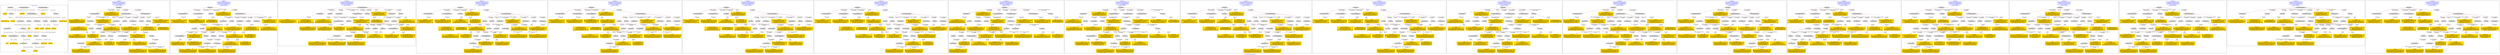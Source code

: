 digraph n0 {
fontcolor="blue"
remincross="true"
label="s19-s-indianapolis-artworks.xml"
subgraph cluster_0 {
label="1-correct model"
n2[style="filled",color="white",fillcolor="lightgray",label="E12_Production1"];
n3[style="filled",color="white",fillcolor="lightgray",label="E21_Person1"];
n4[style="filled",color="white",fillcolor="lightgray",label="E52_Time-Span4"];
n5[style="filled",color="white",fillcolor="lightgray",label="E69_Death1"];
n6[style="filled",color="white",fillcolor="lightgray",label="E74_Group1"];
n7[style="filled",color="white",fillcolor="lightgray",label="E82_Actor_Appellation1"];
n8[style="filled",color="white",fillcolor="lightgray",label="E67_Birth1"];
n9[shape="plaintext",style="filled",fillcolor="gold",label="artist_uri"];
n10[style="filled",color="white",fillcolor="lightgray",label="E22_Man-Made_Object1"];
n11[style="filled",color="white",fillcolor="lightgray",label="E35_Title1"];
n12[style="filled",color="white",fillcolor="lightgray",label="E8_Acquisition1"];
n13[style="filled",color="white",fillcolor="lightgray",label="E55_Type1"];
n14[style="filled",color="white",fillcolor="lightgray",label="E54_Dimension1"];
n15[shape="plaintext",style="filled",fillcolor="gold",label="sourceURL"];
n16[style="filled",color="white",fillcolor="lightgray",label="E33_Linguistic_Object1"];
n17[style="filled",color="white",fillcolor="lightgray",label="E55_Type2"];
n18[shape="plaintext",style="filled",fillcolor="gold",label="provenance"];
n19[style="filled",color="white",fillcolor="lightgray",label="E33_Linguistic_Object2"];
n20[style="filled",color="white",fillcolor="lightgray",label="E55_Type3"];
n21[shape="plaintext",style="filled",fillcolor="gold",label="galleryLabel"];
n22[shape="plaintext",style="filled",fillcolor="gold",label="title"];
n23[style="filled",color="white",fillcolor="lightgray",label="E38_Image1"];
n24[shape="plaintext",style="filled",fillcolor="gold",label="imageURL"];
n25[style="filled",color="white",fillcolor="lightgray",label="E52_Time-Span1"];
n26[shape="plaintext",style="filled",fillcolor="gold",label="birthDate"];
n27[style="filled",color="white",fillcolor="lightgray",label="E52_Time-Span2"];
n28[shape="plaintext",style="filled",fillcolor="gold",label="deathDate"];
n29[shape="plaintext",style="filled",fillcolor="gold",label="creationDate"];
n30[shape="plaintext",style="filled",fillcolor="gold",label="dimensions"];
n31[shape="plaintext",style="filled",fillcolor="gold",label="material_URI"];
n32[shape="plaintext",style="filled",fillcolor="gold",label="materials"];
n33[shape="plaintext",style="filled",fillcolor="gold",label="provenance_type_uri"];
n34[shape="plaintext",style="filled",fillcolor="gold",label="galleryLabel_type_uri"];
n35[shape="plaintext",style="filled",fillcolor="gold",label="nationality_URI"];
n36[shape="plaintext",style="filled",fillcolor="gold",label="nationality"];
n37[shape="plaintext",style="filled",fillcolor="gold",label="artist_appellation_uri"];
n38[shape="plaintext",style="filled",fillcolor="gold",label="artist"];
n39[shape="plaintext",style="filled",fillcolor="gold",label="creditLine"];
}
subgraph cluster_1 {
label="candidate 0\nlink coherence:0.8611111111111112\nnode coherence:0.9705882352941176\nconfidence:0.5881915308624343\nmapping score:0.5546809746837629\ncost:333.019544\n-precision:0.78-recall:0.76"
n41[style="filled",color="white",fillcolor="lightgray",label="E12_Production1"];
n42[style="filled",color="white",fillcolor="lightgray",label="E21_Person1"];
n43[style="filled",color="white",fillcolor="lightgray",label="E55_Type1"];
n44[style="filled",color="white",fillcolor="lightgray",label="E67_Birth1"];
n45[style="filled",color="white",fillcolor="lightgray",label="E69_Death1"];
n46[style="filled",color="white",fillcolor="lightgray",label="E74_Group1"];
n47[style="filled",color="white",fillcolor="lightgray",label="E82_Actor_Appellation1"];
n48[style="filled",color="white",fillcolor="lightgray",label="E22_Man-Made_Object1"];
n49[style="filled",color="white",fillcolor="lightgray",label="E35_Title1"];
n50[style="filled",color="white",fillcolor="lightgray",label="E54_Dimension1"];
n51[style="filled",color="white",fillcolor="lightgray",label="E55_Type2"];
n52[style="filled",color="white",fillcolor="lightgray",label="E55_Type3"];
n53[style="filled",color="white",fillcolor="lightgray",label="E8_Acquisition1"];
n54[style="filled",color="white",fillcolor="lightgray",label="E38_Image1"];
n55[style="filled",color="white",fillcolor="lightgray",label="E52_Time-Span1"];
n56[style="filled",color="white",fillcolor="lightgray",label="E52_Time-Span3"];
n57[style="filled",color="white",fillcolor="lightgray",label="E33_Linguistic_Object1"];
n58[style="filled",color="white",fillcolor="lightgray",label="E33_Linguistic_Object2"];
n59[shape="plaintext",style="filled",fillcolor="gold",label="nationality_URI\n[E74_Group,classLink,0.696]\n[E55_Type,classLink,0.177]\n[E57_Material,classLink,0.08]\n[E74_Group,label,0.047]"];
n60[shape="plaintext",style="filled",fillcolor="gold",label="galleryLabel_type_uri\n[E55_Type,classLink,0.792]\n[E57_Material,classLink,0.104]\n[E74_Group,classLink,0.104]"];
n61[shape="plaintext",style="filled",fillcolor="gold",label="nationality\n[E74_Group,label,0.544]\n[E74_Group,classLink,0.339]\n[E8_Acquisition,P3_has_note,0.066]\n[E22_Man-Made_Object,P3_has_note,0.051]"];
n62[shape="plaintext",style="filled",fillcolor="gold",label="imageURL\n[E38_Image,classLink,0.93]\n[E22_Man-Made_Object,classLink,0.069]\n[E54_Dimension,P3_has_note,0.001]\n[E82_Actor_Appellation,label,0.001]"];
n63[shape="plaintext",style="filled",fillcolor="gold",label="creationDate\n[E52_Time-Span,P82_at_some_time_within,0.653]\n[E52_Time-Span,P82b_end_of_the_end,0.144]\n[E52_Time-Span,P82a_begin_of_the_begin,0.121]\n[E22_Man-Made_Object,P3_has_note,0.082]"];
n64[shape="plaintext",style="filled",fillcolor="gold",label="provenance_type_uri\n[E55_Type,classLink,0.784]\n[E57_Material,classLink,0.106]\n[E74_Group,classLink,0.106]\n[E33_Linguistic_Object,P3_has_note,0.004]"];
n65[shape="plaintext",style="filled",fillcolor="gold",label="deathDate\n[E52_Time-Span,P82b_end_of_the_end,0.537]\n[E52_Time-Span,P82_at_some_time_within,0.354]\n[E52_Time-Span,P82a_begin_of_the_begin,0.072]\n[E33_Linguistic_Object,P3_has_note,0.037]"];
n66[shape="plaintext",style="filled",fillcolor="gold",label="artist\n[E82_Actor_Appellation,label,0.573]\n[E22_Man-Made_Object,classLink,0.251]\n[E30_Right,P3_has_note,0.088]\n[E8_Acquisition,P3_has_note,0.087]"];
n67[shape="plaintext",style="filled",fillcolor="gold",label="creditLine\n[E30_Right,P3_has_note,0.477]\n[E8_Acquisition,P3_has_note,0.424]\n[E33_Linguistic_Object,P3_has_note,0.075]\n[E73_Information_Object,P3_has_note,0.024]"];
n68[shape="plaintext",style="filled",fillcolor="gold",label="sourceURL\n[E22_Man-Made_Object,classLink,0.777]\n[E30_Right,P3_has_note,0.081]\n[E38_Image,classLink,0.073]\n[E8_Acquisition,P3_has_note,0.069]"];
n69[shape="plaintext",style="filled",fillcolor="gold",label="provenance\n[E33_Linguistic_Object,P3_has_note,0.396]\n[E8_Acquisition,P3_has_note,0.267]\n[E30_Right,P3_has_note,0.24]\n[E73_Information_Object,P3_has_note,0.096]"];
n70[shape="plaintext",style="filled",fillcolor="gold",label="galleryLabel\n[E33_Linguistic_Object,P3_has_note,0.433]\n[E73_Information_Object,P3_has_note,0.375]\n[E22_Man-Made_Object,P3_has_note,0.15]\n[E8_Acquisition,P3_has_note,0.042]"];
n71[shape="plaintext",style="filled",fillcolor="gold",label="title\n[E35_Title,label,0.492]\n[E22_Man-Made_Object,classLink,0.305]\n[E33_Linguistic_Object,P3_has_note,0.121]\n[E73_Information_Object,P3_has_note,0.082]"];
n72[shape="plaintext",style="filled",fillcolor="gold",label="dimensions\n[E54_Dimension,P3_has_note,0.879]\n[E52_Time-Span,P82_at_some_time_within,0.061]\n[E33_Linguistic_Object,P3_has_note,0.031]\n[E82_Actor_Appellation,label,0.03]"];
n73[shape="plaintext",style="filled",fillcolor="gold",label="materials\n[E55_Type,label,0.525]\n[E29_Design_or_Procedure,P3_has_note,0.434]\n[E33_Linguistic_Object,P3_has_note,0.021]\n[E73_Information_Object,P3_has_note,0.02]"];
n74[shape="plaintext",style="filled",fillcolor="gold",label="artist_appellation_uri\n[E82_Actor_Appellation,classLink,0.722]\n[E22_Man-Made_Object,classLink,0.147]\n[E38_Image,classLink,0.076]\n[E21_Person,classLink,0.055]"];
n75[shape="plaintext",style="filled",fillcolor="gold",label="artist_uri\n[E22_Man-Made_Object,classLink,0.391]\n[E21_Person,classLink,0.219]\n[E38_Image,classLink,0.199]\n[E82_Actor_Appellation,classLink,0.191]"];
n76[shape="plaintext",style="filled",fillcolor="gold",label="material_URI\n[E57_Material,classLink,0.444]\n[E55_Type,classLink,0.427]\n[E74_Group,classLink,0.129]\n[E55_Type,label,0.0]"];
n77[shape="plaintext",style="filled",fillcolor="gold",label="birthDate\n[E52_Time-Span,P82a_begin_of_the_begin,0.556]\n[E52_Time-Span,P82_at_some_time_within,0.345]\n[E52_Time-Span,P82b_end_of_the_end,0.054]\n[E22_Man-Made_Object,P3_has_note,0.044]"];
}
subgraph cluster_2 {
label="candidate 1\nlink coherence:0.8611111111111112\nnode coherence:0.9705882352941176\nconfidence:0.5881915308624343\nmapping score:0.5546809746837629\ncost:432.029546\n-precision:0.78-recall:0.76"
n79[style="filled",color="white",fillcolor="lightgray",label="E12_Production1"];
n80[style="filled",color="white",fillcolor="lightgray",label="E21_Person1"];
n81[style="filled",color="white",fillcolor="lightgray",label="E55_Type1"];
n82[style="filled",color="white",fillcolor="lightgray",label="E67_Birth1"];
n83[style="filled",color="white",fillcolor="lightgray",label="E69_Death1"];
n84[style="filled",color="white",fillcolor="lightgray",label="E74_Group1"];
n85[style="filled",color="white",fillcolor="lightgray",label="E82_Actor_Appellation1"];
n86[style="filled",color="white",fillcolor="lightgray",label="E22_Man-Made_Object1"];
n87[style="filled",color="white",fillcolor="lightgray",label="E35_Title1"];
n88[style="filled",color="white",fillcolor="lightgray",label="E54_Dimension1"];
n89[style="filled",color="white",fillcolor="lightgray",label="E55_Type2"];
n90[style="filled",color="white",fillcolor="lightgray",label="E8_Acquisition1"];
n91[style="filled",color="white",fillcolor="lightgray",label="E38_Image1"];
n92[style="filled",color="white",fillcolor="lightgray",label="E52_Time-Span1"];
n93[style="filled",color="white",fillcolor="lightgray",label="E52_Time-Span3"];
n94[style="filled",color="white",fillcolor="lightgray",label="E33_Linguistic_Object1"];
n95[style="filled",color="white",fillcolor="lightgray",label="E33_Linguistic_Object2"];
n96[style="filled",color="white",fillcolor="lightgray",label="E55_Type3"];
n97[shape="plaintext",style="filled",fillcolor="gold",label="nationality_URI\n[E74_Group,classLink,0.696]\n[E55_Type,classLink,0.177]\n[E57_Material,classLink,0.08]\n[E74_Group,label,0.047]"];
n98[shape="plaintext",style="filled",fillcolor="gold",label="galleryLabel_type_uri\n[E55_Type,classLink,0.792]\n[E57_Material,classLink,0.104]\n[E74_Group,classLink,0.104]"];
n99[shape="plaintext",style="filled",fillcolor="gold",label="nationality\n[E74_Group,label,0.544]\n[E74_Group,classLink,0.339]\n[E8_Acquisition,P3_has_note,0.066]\n[E22_Man-Made_Object,P3_has_note,0.051]"];
n100[shape="plaintext",style="filled",fillcolor="gold",label="imageURL\n[E38_Image,classLink,0.93]\n[E22_Man-Made_Object,classLink,0.069]\n[E54_Dimension,P3_has_note,0.001]\n[E82_Actor_Appellation,label,0.001]"];
n101[shape="plaintext",style="filled",fillcolor="gold",label="creationDate\n[E52_Time-Span,P82_at_some_time_within,0.653]\n[E52_Time-Span,P82b_end_of_the_end,0.144]\n[E52_Time-Span,P82a_begin_of_the_begin,0.121]\n[E22_Man-Made_Object,P3_has_note,0.082]"];
n102[shape="plaintext",style="filled",fillcolor="gold",label="provenance_type_uri\n[E55_Type,classLink,0.784]\n[E57_Material,classLink,0.106]\n[E74_Group,classLink,0.106]\n[E33_Linguistic_Object,P3_has_note,0.004]"];
n103[shape="plaintext",style="filled",fillcolor="gold",label="deathDate\n[E52_Time-Span,P82b_end_of_the_end,0.537]\n[E52_Time-Span,P82_at_some_time_within,0.354]\n[E52_Time-Span,P82a_begin_of_the_begin,0.072]\n[E33_Linguistic_Object,P3_has_note,0.037]"];
n104[shape="plaintext",style="filled",fillcolor="gold",label="artist\n[E82_Actor_Appellation,label,0.573]\n[E22_Man-Made_Object,classLink,0.251]\n[E30_Right,P3_has_note,0.088]\n[E8_Acquisition,P3_has_note,0.087]"];
n105[shape="plaintext",style="filled",fillcolor="gold",label="creditLine\n[E30_Right,P3_has_note,0.477]\n[E8_Acquisition,P3_has_note,0.424]\n[E33_Linguistic_Object,P3_has_note,0.075]\n[E73_Information_Object,P3_has_note,0.024]"];
n106[shape="plaintext",style="filled",fillcolor="gold",label="sourceURL\n[E22_Man-Made_Object,classLink,0.777]\n[E30_Right,P3_has_note,0.081]\n[E38_Image,classLink,0.073]\n[E8_Acquisition,P3_has_note,0.069]"];
n107[shape="plaintext",style="filled",fillcolor="gold",label="provenance\n[E33_Linguistic_Object,P3_has_note,0.396]\n[E8_Acquisition,P3_has_note,0.267]\n[E30_Right,P3_has_note,0.24]\n[E73_Information_Object,P3_has_note,0.096]"];
n108[shape="plaintext",style="filled",fillcolor="gold",label="galleryLabel\n[E33_Linguistic_Object,P3_has_note,0.433]\n[E73_Information_Object,P3_has_note,0.375]\n[E22_Man-Made_Object,P3_has_note,0.15]\n[E8_Acquisition,P3_has_note,0.042]"];
n109[shape="plaintext",style="filled",fillcolor="gold",label="title\n[E35_Title,label,0.492]\n[E22_Man-Made_Object,classLink,0.305]\n[E33_Linguistic_Object,P3_has_note,0.121]\n[E73_Information_Object,P3_has_note,0.082]"];
n110[shape="plaintext",style="filled",fillcolor="gold",label="dimensions\n[E54_Dimension,P3_has_note,0.879]\n[E52_Time-Span,P82_at_some_time_within,0.061]\n[E33_Linguistic_Object,P3_has_note,0.031]\n[E82_Actor_Appellation,label,0.03]"];
n111[shape="plaintext",style="filled",fillcolor="gold",label="materials\n[E55_Type,label,0.525]\n[E29_Design_or_Procedure,P3_has_note,0.434]\n[E33_Linguistic_Object,P3_has_note,0.021]\n[E73_Information_Object,P3_has_note,0.02]"];
n112[shape="plaintext",style="filled",fillcolor="gold",label="artist_appellation_uri\n[E82_Actor_Appellation,classLink,0.722]\n[E22_Man-Made_Object,classLink,0.147]\n[E38_Image,classLink,0.076]\n[E21_Person,classLink,0.055]"];
n113[shape="plaintext",style="filled",fillcolor="gold",label="artist_uri\n[E22_Man-Made_Object,classLink,0.391]\n[E21_Person,classLink,0.219]\n[E38_Image,classLink,0.199]\n[E82_Actor_Appellation,classLink,0.191]"];
n114[shape="plaintext",style="filled",fillcolor="gold",label="material_URI\n[E57_Material,classLink,0.444]\n[E55_Type,classLink,0.427]\n[E74_Group,classLink,0.129]\n[E55_Type,label,0.0]"];
n115[shape="plaintext",style="filled",fillcolor="gold",label="birthDate\n[E52_Time-Span,P82a_begin_of_the_begin,0.556]\n[E52_Time-Span,P82_at_some_time_within,0.345]\n[E52_Time-Span,P82b_end_of_the_end,0.054]\n[E22_Man-Made_Object,P3_has_note,0.044]"];
}
subgraph cluster_3 {
label="candidate 10\nlink coherence:0.8333333333333334\nnode coherence:0.9705882352941176\nconfidence:0.5881915308624343\nmapping score:0.5546809746837629\ncost:531.039568\n-precision:0.75-recall:0.73"
n117[style="filled",color="white",fillcolor="lightgray",label="E12_Production1"];
n118[style="filled",color="white",fillcolor="lightgray",label="E21_Person1"];
n119[style="filled",color="white",fillcolor="lightgray",label="E55_Type1"];
n120[style="filled",color="white",fillcolor="lightgray",label="E67_Birth1"];
n121[style="filled",color="white",fillcolor="lightgray",label="E69_Death1"];
n122[style="filled",color="white",fillcolor="lightgray",label="E74_Group1"];
n123[style="filled",color="white",fillcolor="lightgray",label="E82_Actor_Appellation1"];
n124[style="filled",color="white",fillcolor="lightgray",label="E22_Man-Made_Object1"];
n125[style="filled",color="white",fillcolor="lightgray",label="E35_Title1"];
n126[style="filled",color="white",fillcolor="lightgray",label="E54_Dimension1"];
n127[style="filled",color="white",fillcolor="lightgray",label="E55_Type2"];
n128[style="filled",color="white",fillcolor="lightgray",label="E8_Acquisition1"];
n129[style="filled",color="white",fillcolor="lightgray",label="E52_Time-Span1"];
n130[style="filled",color="white",fillcolor="lightgray",label="E52_Time-Span3"];
n131[style="filled",color="white",fillcolor="lightgray",label="E33_Linguistic_Object1"];
n132[style="filled",color="white",fillcolor="lightgray",label="E55_Type3"];
n133[style="filled",color="white",fillcolor="lightgray",label="E33_Linguistic_Object2"];
n134[style="filled",color="white",fillcolor="lightgray",label="E38_Image1"];
n135[shape="plaintext",style="filled",fillcolor="gold",label="nationality_URI\n[E74_Group,classLink,0.696]\n[E55_Type,classLink,0.177]\n[E57_Material,classLink,0.08]\n[E74_Group,label,0.047]"];
n136[shape="plaintext",style="filled",fillcolor="gold",label="galleryLabel_type_uri\n[E55_Type,classLink,0.792]\n[E57_Material,classLink,0.104]\n[E74_Group,classLink,0.104]"];
n137[shape="plaintext",style="filled",fillcolor="gold",label="nationality\n[E74_Group,label,0.544]\n[E74_Group,classLink,0.339]\n[E8_Acquisition,P3_has_note,0.066]\n[E22_Man-Made_Object,P3_has_note,0.051]"];
n138[shape="plaintext",style="filled",fillcolor="gold",label="imageURL\n[E38_Image,classLink,0.93]\n[E22_Man-Made_Object,classLink,0.069]\n[E54_Dimension,P3_has_note,0.001]\n[E82_Actor_Appellation,label,0.001]"];
n139[shape="plaintext",style="filled",fillcolor="gold",label="creationDate\n[E52_Time-Span,P82_at_some_time_within,0.653]\n[E52_Time-Span,P82b_end_of_the_end,0.144]\n[E52_Time-Span,P82a_begin_of_the_begin,0.121]\n[E22_Man-Made_Object,P3_has_note,0.082]"];
n140[shape="plaintext",style="filled",fillcolor="gold",label="provenance_type_uri\n[E55_Type,classLink,0.784]\n[E57_Material,classLink,0.106]\n[E74_Group,classLink,0.106]\n[E33_Linguistic_Object,P3_has_note,0.004]"];
n141[shape="plaintext",style="filled",fillcolor="gold",label="deathDate\n[E52_Time-Span,P82b_end_of_the_end,0.537]\n[E52_Time-Span,P82_at_some_time_within,0.354]\n[E52_Time-Span,P82a_begin_of_the_begin,0.072]\n[E33_Linguistic_Object,P3_has_note,0.037]"];
n142[shape="plaintext",style="filled",fillcolor="gold",label="artist\n[E82_Actor_Appellation,label,0.573]\n[E22_Man-Made_Object,classLink,0.251]\n[E30_Right,P3_has_note,0.088]\n[E8_Acquisition,P3_has_note,0.087]"];
n143[shape="plaintext",style="filled",fillcolor="gold",label="creditLine\n[E30_Right,P3_has_note,0.477]\n[E8_Acquisition,P3_has_note,0.424]\n[E33_Linguistic_Object,P3_has_note,0.075]\n[E73_Information_Object,P3_has_note,0.024]"];
n144[shape="plaintext",style="filled",fillcolor="gold",label="sourceURL\n[E22_Man-Made_Object,classLink,0.777]\n[E30_Right,P3_has_note,0.081]\n[E38_Image,classLink,0.073]\n[E8_Acquisition,P3_has_note,0.069]"];
n145[shape="plaintext",style="filled",fillcolor="gold",label="provenance\n[E33_Linguistic_Object,P3_has_note,0.396]\n[E8_Acquisition,P3_has_note,0.267]\n[E30_Right,P3_has_note,0.24]\n[E73_Information_Object,P3_has_note,0.096]"];
n146[shape="plaintext",style="filled",fillcolor="gold",label="galleryLabel\n[E33_Linguistic_Object,P3_has_note,0.433]\n[E73_Information_Object,P3_has_note,0.375]\n[E22_Man-Made_Object,P3_has_note,0.15]\n[E8_Acquisition,P3_has_note,0.042]"];
n147[shape="plaintext",style="filled",fillcolor="gold",label="title\n[E35_Title,label,0.492]\n[E22_Man-Made_Object,classLink,0.305]\n[E33_Linguistic_Object,P3_has_note,0.121]\n[E73_Information_Object,P3_has_note,0.082]"];
n148[shape="plaintext",style="filled",fillcolor="gold",label="dimensions\n[E54_Dimension,P3_has_note,0.879]\n[E52_Time-Span,P82_at_some_time_within,0.061]\n[E33_Linguistic_Object,P3_has_note,0.031]\n[E82_Actor_Appellation,label,0.03]"];
n149[shape="plaintext",style="filled",fillcolor="gold",label="materials\n[E55_Type,label,0.525]\n[E29_Design_or_Procedure,P3_has_note,0.434]\n[E33_Linguistic_Object,P3_has_note,0.021]\n[E73_Information_Object,P3_has_note,0.02]"];
n150[shape="plaintext",style="filled",fillcolor="gold",label="artist_appellation_uri\n[E82_Actor_Appellation,classLink,0.722]\n[E22_Man-Made_Object,classLink,0.147]\n[E38_Image,classLink,0.076]\n[E21_Person,classLink,0.055]"];
n151[shape="plaintext",style="filled",fillcolor="gold",label="artist_uri\n[E22_Man-Made_Object,classLink,0.391]\n[E21_Person,classLink,0.219]\n[E38_Image,classLink,0.199]\n[E82_Actor_Appellation,classLink,0.191]"];
n152[shape="plaintext",style="filled",fillcolor="gold",label="material_URI\n[E57_Material,classLink,0.444]\n[E55_Type,classLink,0.427]\n[E74_Group,classLink,0.129]\n[E55_Type,label,0.0]"];
n153[shape="plaintext",style="filled",fillcolor="gold",label="birthDate\n[E52_Time-Span,P82a_begin_of_the_begin,0.556]\n[E52_Time-Span,P82_at_some_time_within,0.345]\n[E52_Time-Span,P82b_end_of_the_end,0.054]\n[E22_Man-Made_Object,P3_has_note,0.044]"];
}
subgraph cluster_4 {
label="candidate 11\nlink coherence:0.8285714285714286\nnode coherence:0.9705882352941176\nconfidence:0.5881915308624343\nmapping score:0.5546809746837629\ncost:332.029586\n-precision:0.74-recall:0.7"
n155[style="filled",color="white",fillcolor="lightgray",label="E12_Production1"];
n156[style="filled",color="white",fillcolor="lightgray",label="E21_Person1"];
n157[style="filled",color="white",fillcolor="lightgray",label="E52_Time-Span2"];
n158[style="filled",color="white",fillcolor="lightgray",label="E55_Type1"];
n159[style="filled",color="white",fillcolor="lightgray",label="E67_Birth1"];
n160[style="filled",color="white",fillcolor="lightgray",label="E82_Actor_Appellation1"];
n161[style="filled",color="white",fillcolor="lightgray",label="E22_Man-Made_Object1"];
n162[style="filled",color="white",fillcolor="lightgray",label="E35_Title1"];
n163[style="filled",color="white",fillcolor="lightgray",label="E54_Dimension1"];
n164[style="filled",color="white",fillcolor="lightgray",label="E55_Type2"];
n165[style="filled",color="white",fillcolor="lightgray",label="E55_Type3"];
n166[style="filled",color="white",fillcolor="lightgray",label="E8_Acquisition1"];
n167[style="filled",color="white",fillcolor="lightgray",label="E38_Image1"];
n168[style="filled",color="white",fillcolor="lightgray",label="E52_Time-Span1"];
n169[style="filled",color="white",fillcolor="lightgray",label="E33_Linguistic_Object1"];
n170[style="filled",color="white",fillcolor="lightgray",label="E33_Linguistic_Object2"];
n171[style="filled",color="white",fillcolor="lightgray",label="E74_Group1"];
n172[shape="plaintext",style="filled",fillcolor="gold",label="nationality_URI\n[E74_Group,classLink,0.696]\n[E55_Type,classLink,0.177]\n[E57_Material,classLink,0.08]\n[E74_Group,label,0.047]"];
n173[shape="plaintext",style="filled",fillcolor="gold",label="galleryLabel_type_uri\n[E55_Type,classLink,0.792]\n[E57_Material,classLink,0.104]\n[E74_Group,classLink,0.104]"];
n174[shape="plaintext",style="filled",fillcolor="gold",label="nationality\n[E74_Group,label,0.544]\n[E74_Group,classLink,0.339]\n[E8_Acquisition,P3_has_note,0.066]\n[E22_Man-Made_Object,P3_has_note,0.051]"];
n175[shape="plaintext",style="filled",fillcolor="gold",label="imageURL\n[E38_Image,classLink,0.93]\n[E22_Man-Made_Object,classLink,0.069]\n[E54_Dimension,P3_has_note,0.001]\n[E82_Actor_Appellation,label,0.001]"];
n176[shape="plaintext",style="filled",fillcolor="gold",label="birthDate\n[E52_Time-Span,P82a_begin_of_the_begin,0.556]\n[E52_Time-Span,P82_at_some_time_within,0.345]\n[E52_Time-Span,P82b_end_of_the_end,0.054]\n[E22_Man-Made_Object,P3_has_note,0.044]"];
n177[shape="plaintext",style="filled",fillcolor="gold",label="provenance_type_uri\n[E55_Type,classLink,0.784]\n[E57_Material,classLink,0.106]\n[E74_Group,classLink,0.106]\n[E33_Linguistic_Object,P3_has_note,0.004]"];
n178[shape="plaintext",style="filled",fillcolor="gold",label="creationDate\n[E52_Time-Span,P82_at_some_time_within,0.653]\n[E52_Time-Span,P82b_end_of_the_end,0.144]\n[E52_Time-Span,P82a_begin_of_the_begin,0.121]\n[E22_Man-Made_Object,P3_has_note,0.082]"];
n179[shape="plaintext",style="filled",fillcolor="gold",label="artist\n[E82_Actor_Appellation,label,0.573]\n[E22_Man-Made_Object,classLink,0.251]\n[E30_Right,P3_has_note,0.088]\n[E8_Acquisition,P3_has_note,0.087]"];
n180[shape="plaintext",style="filled",fillcolor="gold",label="creditLine\n[E30_Right,P3_has_note,0.477]\n[E8_Acquisition,P3_has_note,0.424]\n[E33_Linguistic_Object,P3_has_note,0.075]\n[E73_Information_Object,P3_has_note,0.024]"];
n181[shape="plaintext",style="filled",fillcolor="gold",label="sourceURL\n[E22_Man-Made_Object,classLink,0.777]\n[E30_Right,P3_has_note,0.081]\n[E38_Image,classLink,0.073]\n[E8_Acquisition,P3_has_note,0.069]"];
n182[shape="plaintext",style="filled",fillcolor="gold",label="provenance\n[E33_Linguistic_Object,P3_has_note,0.396]\n[E8_Acquisition,P3_has_note,0.267]\n[E30_Right,P3_has_note,0.24]\n[E73_Information_Object,P3_has_note,0.096]"];
n183[shape="plaintext",style="filled",fillcolor="gold",label="galleryLabel\n[E33_Linguistic_Object,P3_has_note,0.433]\n[E73_Information_Object,P3_has_note,0.375]\n[E22_Man-Made_Object,P3_has_note,0.15]\n[E8_Acquisition,P3_has_note,0.042]"];
n184[shape="plaintext",style="filled",fillcolor="gold",label="title\n[E35_Title,label,0.492]\n[E22_Man-Made_Object,classLink,0.305]\n[E33_Linguistic_Object,P3_has_note,0.121]\n[E73_Information_Object,P3_has_note,0.082]"];
n185[shape="plaintext",style="filled",fillcolor="gold",label="dimensions\n[E54_Dimension,P3_has_note,0.879]\n[E52_Time-Span,P82_at_some_time_within,0.061]\n[E33_Linguistic_Object,P3_has_note,0.031]\n[E82_Actor_Appellation,label,0.03]"];
n186[shape="plaintext",style="filled",fillcolor="gold",label="materials\n[E55_Type,label,0.525]\n[E29_Design_or_Procedure,P3_has_note,0.434]\n[E33_Linguistic_Object,P3_has_note,0.021]\n[E73_Information_Object,P3_has_note,0.02]"];
n187[shape="plaintext",style="filled",fillcolor="gold",label="artist_appellation_uri\n[E82_Actor_Appellation,classLink,0.722]\n[E22_Man-Made_Object,classLink,0.147]\n[E38_Image,classLink,0.076]\n[E21_Person,classLink,0.055]"];
n188[shape="plaintext",style="filled",fillcolor="gold",label="artist_uri\n[E22_Man-Made_Object,classLink,0.391]\n[E21_Person,classLink,0.219]\n[E38_Image,classLink,0.199]\n[E82_Actor_Appellation,classLink,0.191]"];
n189[shape="plaintext",style="filled",fillcolor="gold",label="material_URI\n[E57_Material,classLink,0.444]\n[E55_Type,classLink,0.427]\n[E74_Group,classLink,0.129]\n[E55_Type,label,0.0]"];
n190[shape="plaintext",style="filled",fillcolor="gold",label="deathDate\n[E52_Time-Span,P82b_end_of_the_end,0.537]\n[E52_Time-Span,P82_at_some_time_within,0.354]\n[E52_Time-Span,P82a_begin_of_the_begin,0.072]\n[E33_Linguistic_Object,P3_has_note,0.037]"];
}
subgraph cluster_5 {
label="candidate 12\nlink coherence:0.8285714285714286\nnode coherence:0.9705882352941176\nconfidence:0.5881915308624343\nmapping score:0.5546809746837629\ncost:332.029616\n-precision:0.74-recall:0.7"
n192[style="filled",color="white",fillcolor="lightgray",label="E12_Production1"];
n193[style="filled",color="white",fillcolor="lightgray",label="E21_Person1"];
n194[style="filled",color="white",fillcolor="lightgray",label="E52_Time-Span2"];
n195[style="filled",color="white",fillcolor="lightgray",label="E55_Type1"];
n196[style="filled",color="white",fillcolor="lightgray",label="E67_Birth1"];
n197[style="filled",color="white",fillcolor="lightgray",label="E74_Group1"];
n198[style="filled",color="white",fillcolor="lightgray",label="E22_Man-Made_Object1"];
n199[style="filled",color="white",fillcolor="lightgray",label="E35_Title1"];
n200[style="filled",color="white",fillcolor="lightgray",label="E54_Dimension1"];
n201[style="filled",color="white",fillcolor="lightgray",label="E55_Type2"];
n202[style="filled",color="white",fillcolor="lightgray",label="E55_Type3"];
n203[style="filled",color="white",fillcolor="lightgray",label="E8_Acquisition1"];
n204[style="filled",color="white",fillcolor="lightgray",label="E38_Image1"];
n205[style="filled",color="white",fillcolor="lightgray",label="E52_Time-Span1"];
n206[style="filled",color="white",fillcolor="lightgray",label="E33_Linguistic_Object1"];
n207[style="filled",color="white",fillcolor="lightgray",label="E33_Linguistic_Object2"];
n208[style="filled",color="white",fillcolor="lightgray",label="E82_Actor_Appellation1"];
n209[shape="plaintext",style="filled",fillcolor="gold",label="nationality_URI\n[E74_Group,classLink,0.696]\n[E55_Type,classLink,0.177]\n[E57_Material,classLink,0.08]\n[E74_Group,label,0.047]"];
n210[shape="plaintext",style="filled",fillcolor="gold",label="galleryLabel_type_uri\n[E55_Type,classLink,0.792]\n[E57_Material,classLink,0.104]\n[E74_Group,classLink,0.104]"];
n211[shape="plaintext",style="filled",fillcolor="gold",label="nationality\n[E74_Group,label,0.544]\n[E74_Group,classLink,0.339]\n[E8_Acquisition,P3_has_note,0.066]\n[E22_Man-Made_Object,P3_has_note,0.051]"];
n212[shape="plaintext",style="filled",fillcolor="gold",label="imageURL\n[E38_Image,classLink,0.93]\n[E22_Man-Made_Object,classLink,0.069]\n[E54_Dimension,P3_has_note,0.001]\n[E82_Actor_Appellation,label,0.001]"];
n213[shape="plaintext",style="filled",fillcolor="gold",label="birthDate\n[E52_Time-Span,P82a_begin_of_the_begin,0.556]\n[E52_Time-Span,P82_at_some_time_within,0.345]\n[E52_Time-Span,P82b_end_of_the_end,0.054]\n[E22_Man-Made_Object,P3_has_note,0.044]"];
n214[shape="plaintext",style="filled",fillcolor="gold",label="provenance_type_uri\n[E55_Type,classLink,0.784]\n[E57_Material,classLink,0.106]\n[E74_Group,classLink,0.106]\n[E33_Linguistic_Object,P3_has_note,0.004]"];
n215[shape="plaintext",style="filled",fillcolor="gold",label="creationDate\n[E52_Time-Span,P82_at_some_time_within,0.653]\n[E52_Time-Span,P82b_end_of_the_end,0.144]\n[E52_Time-Span,P82a_begin_of_the_begin,0.121]\n[E22_Man-Made_Object,P3_has_note,0.082]"];
n216[shape="plaintext",style="filled",fillcolor="gold",label="artist\n[E82_Actor_Appellation,label,0.573]\n[E22_Man-Made_Object,classLink,0.251]\n[E30_Right,P3_has_note,0.088]\n[E8_Acquisition,P3_has_note,0.087]"];
n217[shape="plaintext",style="filled",fillcolor="gold",label="creditLine\n[E30_Right,P3_has_note,0.477]\n[E8_Acquisition,P3_has_note,0.424]\n[E33_Linguistic_Object,P3_has_note,0.075]\n[E73_Information_Object,P3_has_note,0.024]"];
n218[shape="plaintext",style="filled",fillcolor="gold",label="sourceURL\n[E22_Man-Made_Object,classLink,0.777]\n[E30_Right,P3_has_note,0.081]\n[E38_Image,classLink,0.073]\n[E8_Acquisition,P3_has_note,0.069]"];
n219[shape="plaintext",style="filled",fillcolor="gold",label="provenance\n[E33_Linguistic_Object,P3_has_note,0.396]\n[E8_Acquisition,P3_has_note,0.267]\n[E30_Right,P3_has_note,0.24]\n[E73_Information_Object,P3_has_note,0.096]"];
n220[shape="plaintext",style="filled",fillcolor="gold",label="galleryLabel\n[E33_Linguistic_Object,P3_has_note,0.433]\n[E73_Information_Object,P3_has_note,0.375]\n[E22_Man-Made_Object,P3_has_note,0.15]\n[E8_Acquisition,P3_has_note,0.042]"];
n221[shape="plaintext",style="filled",fillcolor="gold",label="title\n[E35_Title,label,0.492]\n[E22_Man-Made_Object,classLink,0.305]\n[E33_Linguistic_Object,P3_has_note,0.121]\n[E73_Information_Object,P3_has_note,0.082]"];
n222[shape="plaintext",style="filled",fillcolor="gold",label="dimensions\n[E54_Dimension,P3_has_note,0.879]\n[E52_Time-Span,P82_at_some_time_within,0.061]\n[E33_Linguistic_Object,P3_has_note,0.031]\n[E82_Actor_Appellation,label,0.03]"];
n223[shape="plaintext",style="filled",fillcolor="gold",label="materials\n[E55_Type,label,0.525]\n[E29_Design_or_Procedure,P3_has_note,0.434]\n[E33_Linguistic_Object,P3_has_note,0.021]\n[E73_Information_Object,P3_has_note,0.02]"];
n224[shape="plaintext",style="filled",fillcolor="gold",label="artist_appellation_uri\n[E82_Actor_Appellation,classLink,0.722]\n[E22_Man-Made_Object,classLink,0.147]\n[E38_Image,classLink,0.076]\n[E21_Person,classLink,0.055]"];
n225[shape="plaintext",style="filled",fillcolor="gold",label="artist_uri\n[E22_Man-Made_Object,classLink,0.391]\n[E21_Person,classLink,0.219]\n[E38_Image,classLink,0.199]\n[E82_Actor_Appellation,classLink,0.191]"];
n226[shape="plaintext",style="filled",fillcolor="gold",label="material_URI\n[E57_Material,classLink,0.444]\n[E55_Type,classLink,0.427]\n[E74_Group,classLink,0.129]\n[E55_Type,label,0.0]"];
n227[shape="plaintext",style="filled",fillcolor="gold",label="deathDate\n[E52_Time-Span,P82b_end_of_the_end,0.537]\n[E52_Time-Span,P82_at_some_time_within,0.354]\n[E52_Time-Span,P82a_begin_of_the_begin,0.072]\n[E33_Linguistic_Object,P3_has_note,0.037]"];
}
subgraph cluster_6 {
label="candidate 13\nlink coherence:0.8285714285714286\nnode coherence:0.9705882352941176\nconfidence:0.5881915308624343\nmapping score:0.5546809746837629\ncost:431.029586\n-precision:0.77-recall:0.73"
n229[style="filled",color="white",fillcolor="lightgray",label="E12_Production1"];
n230[style="filled",color="white",fillcolor="lightgray",label="E21_Person1"];
n231[style="filled",color="white",fillcolor="lightgray",label="E52_Time-Span2"];
n232[style="filled",color="white",fillcolor="lightgray",label="E55_Type1"];
n233[style="filled",color="white",fillcolor="lightgray",label="E67_Birth1"];
n234[style="filled",color="white",fillcolor="lightgray",label="E82_Actor_Appellation1"];
n235[style="filled",color="white",fillcolor="lightgray",label="E22_Man-Made_Object1"];
n236[style="filled",color="white",fillcolor="lightgray",label="E35_Title1"];
n237[style="filled",color="white",fillcolor="lightgray",label="E54_Dimension1"];
n238[style="filled",color="white",fillcolor="lightgray",label="E55_Type2"];
n239[style="filled",color="white",fillcolor="lightgray",label="E55_Type3"];
n240[style="filled",color="white",fillcolor="lightgray",label="E8_Acquisition1"];
n241[style="filled",color="white",fillcolor="lightgray",label="E38_Image1"];
n242[style="filled",color="white",fillcolor="lightgray",label="E52_Time-Span1"];
n243[style="filled",color="white",fillcolor="lightgray",label="E33_Linguistic_Object1"];
n244[style="filled",color="white",fillcolor="lightgray",label="E33_Linguistic_Object2"];
n245[style="filled",color="white",fillcolor="lightgray",label="E74_Group1"];
n246[shape="plaintext",style="filled",fillcolor="gold",label="nationality_URI\n[E74_Group,classLink,0.696]\n[E55_Type,classLink,0.177]\n[E57_Material,classLink,0.08]\n[E74_Group,label,0.047]"];
n247[shape="plaintext",style="filled",fillcolor="gold",label="galleryLabel_type_uri\n[E55_Type,classLink,0.792]\n[E57_Material,classLink,0.104]\n[E74_Group,classLink,0.104]"];
n248[shape="plaintext",style="filled",fillcolor="gold",label="nationality\n[E74_Group,label,0.544]\n[E74_Group,classLink,0.339]\n[E8_Acquisition,P3_has_note,0.066]\n[E22_Man-Made_Object,P3_has_note,0.051]"];
n249[shape="plaintext",style="filled",fillcolor="gold",label="imageURL\n[E38_Image,classLink,0.93]\n[E22_Man-Made_Object,classLink,0.069]\n[E54_Dimension,P3_has_note,0.001]\n[E82_Actor_Appellation,label,0.001]"];
n250[shape="plaintext",style="filled",fillcolor="gold",label="provenance_type_uri\n[E55_Type,classLink,0.784]\n[E57_Material,classLink,0.106]\n[E74_Group,classLink,0.106]\n[E33_Linguistic_Object,P3_has_note,0.004]"];
n251[shape="plaintext",style="filled",fillcolor="gold",label="deathDate\n[E52_Time-Span,P82b_end_of_the_end,0.537]\n[E52_Time-Span,P82_at_some_time_within,0.354]\n[E52_Time-Span,P82a_begin_of_the_begin,0.072]\n[E33_Linguistic_Object,P3_has_note,0.037]"];
n252[shape="plaintext",style="filled",fillcolor="gold",label="artist\n[E82_Actor_Appellation,label,0.573]\n[E22_Man-Made_Object,classLink,0.251]\n[E30_Right,P3_has_note,0.088]\n[E8_Acquisition,P3_has_note,0.087]"];
n253[shape="plaintext",style="filled",fillcolor="gold",label="creditLine\n[E30_Right,P3_has_note,0.477]\n[E8_Acquisition,P3_has_note,0.424]\n[E33_Linguistic_Object,P3_has_note,0.075]\n[E73_Information_Object,P3_has_note,0.024]"];
n254[shape="plaintext",style="filled",fillcolor="gold",label="sourceURL\n[E22_Man-Made_Object,classLink,0.777]\n[E30_Right,P3_has_note,0.081]\n[E38_Image,classLink,0.073]\n[E8_Acquisition,P3_has_note,0.069]"];
n255[shape="plaintext",style="filled",fillcolor="gold",label="provenance\n[E33_Linguistic_Object,P3_has_note,0.396]\n[E8_Acquisition,P3_has_note,0.267]\n[E30_Right,P3_has_note,0.24]\n[E73_Information_Object,P3_has_note,0.096]"];
n256[shape="plaintext",style="filled",fillcolor="gold",label="galleryLabel\n[E33_Linguistic_Object,P3_has_note,0.433]\n[E73_Information_Object,P3_has_note,0.375]\n[E22_Man-Made_Object,P3_has_note,0.15]\n[E8_Acquisition,P3_has_note,0.042]"];
n257[shape="plaintext",style="filled",fillcolor="gold",label="title\n[E35_Title,label,0.492]\n[E22_Man-Made_Object,classLink,0.305]\n[E33_Linguistic_Object,P3_has_note,0.121]\n[E73_Information_Object,P3_has_note,0.082]"];
n258[shape="plaintext",style="filled",fillcolor="gold",label="dimensions\n[E54_Dimension,P3_has_note,0.879]\n[E52_Time-Span,P82_at_some_time_within,0.061]\n[E33_Linguistic_Object,P3_has_note,0.031]\n[E82_Actor_Appellation,label,0.03]"];
n259[shape="plaintext",style="filled",fillcolor="gold",label="materials\n[E55_Type,label,0.525]\n[E29_Design_or_Procedure,P3_has_note,0.434]\n[E33_Linguistic_Object,P3_has_note,0.021]\n[E73_Information_Object,P3_has_note,0.02]"];
n260[shape="plaintext",style="filled",fillcolor="gold",label="artist_appellation_uri\n[E82_Actor_Appellation,classLink,0.722]\n[E22_Man-Made_Object,classLink,0.147]\n[E38_Image,classLink,0.076]\n[E21_Person,classLink,0.055]"];
n261[shape="plaintext",style="filled",fillcolor="gold",label="artist_uri\n[E22_Man-Made_Object,classLink,0.391]\n[E21_Person,classLink,0.219]\n[E38_Image,classLink,0.199]\n[E82_Actor_Appellation,classLink,0.191]"];
n262[shape="plaintext",style="filled",fillcolor="gold",label="material_URI\n[E57_Material,classLink,0.444]\n[E55_Type,classLink,0.427]\n[E74_Group,classLink,0.129]\n[E55_Type,label,0.0]"];
n263[shape="plaintext",style="filled",fillcolor="gold",label="creationDate\n[E52_Time-Span,P82_at_some_time_within,0.653]\n[E52_Time-Span,P82b_end_of_the_end,0.144]\n[E52_Time-Span,P82a_begin_of_the_begin,0.121]\n[E22_Man-Made_Object,P3_has_note,0.082]"];
n264[shape="plaintext",style="filled",fillcolor="gold",label="birthDate\n[E52_Time-Span,P82a_begin_of_the_begin,0.556]\n[E52_Time-Span,P82_at_some_time_within,0.345]\n[E52_Time-Span,P82b_end_of_the_end,0.054]\n[E22_Man-Made_Object,P3_has_note,0.044]"];
}
subgraph cluster_7 {
label="candidate 14\nlink coherence:0.8285714285714286\nnode coherence:0.9705882352941176\nconfidence:0.5881915308624343\nmapping score:0.5546809746837629\ncost:431.029616\n-precision:0.77-recall:0.73"
n266[style="filled",color="white",fillcolor="lightgray",label="E12_Production1"];
n267[style="filled",color="white",fillcolor="lightgray",label="E21_Person1"];
n268[style="filled",color="white",fillcolor="lightgray",label="E52_Time-Span2"];
n269[style="filled",color="white",fillcolor="lightgray",label="E55_Type1"];
n270[style="filled",color="white",fillcolor="lightgray",label="E67_Birth1"];
n271[style="filled",color="white",fillcolor="lightgray",label="E74_Group1"];
n272[style="filled",color="white",fillcolor="lightgray",label="E22_Man-Made_Object1"];
n273[style="filled",color="white",fillcolor="lightgray",label="E35_Title1"];
n274[style="filled",color="white",fillcolor="lightgray",label="E54_Dimension1"];
n275[style="filled",color="white",fillcolor="lightgray",label="E55_Type2"];
n276[style="filled",color="white",fillcolor="lightgray",label="E55_Type3"];
n277[style="filled",color="white",fillcolor="lightgray",label="E8_Acquisition1"];
n278[style="filled",color="white",fillcolor="lightgray",label="E38_Image1"];
n279[style="filled",color="white",fillcolor="lightgray",label="E52_Time-Span1"];
n280[style="filled",color="white",fillcolor="lightgray",label="E33_Linguistic_Object1"];
n281[style="filled",color="white",fillcolor="lightgray",label="E33_Linguistic_Object2"];
n282[style="filled",color="white",fillcolor="lightgray",label="E82_Actor_Appellation1"];
n283[shape="plaintext",style="filled",fillcolor="gold",label="nationality_URI\n[E74_Group,classLink,0.696]\n[E55_Type,classLink,0.177]\n[E57_Material,classLink,0.08]\n[E74_Group,label,0.047]"];
n284[shape="plaintext",style="filled",fillcolor="gold",label="galleryLabel_type_uri\n[E55_Type,classLink,0.792]\n[E57_Material,classLink,0.104]\n[E74_Group,classLink,0.104]"];
n285[shape="plaintext",style="filled",fillcolor="gold",label="nationality\n[E74_Group,label,0.544]\n[E74_Group,classLink,0.339]\n[E8_Acquisition,P3_has_note,0.066]\n[E22_Man-Made_Object,P3_has_note,0.051]"];
n286[shape="plaintext",style="filled",fillcolor="gold",label="imageURL\n[E38_Image,classLink,0.93]\n[E22_Man-Made_Object,classLink,0.069]\n[E54_Dimension,P3_has_note,0.001]\n[E82_Actor_Appellation,label,0.001]"];
n287[shape="plaintext",style="filled",fillcolor="gold",label="provenance_type_uri\n[E55_Type,classLink,0.784]\n[E57_Material,classLink,0.106]\n[E74_Group,classLink,0.106]\n[E33_Linguistic_Object,P3_has_note,0.004]"];
n288[shape="plaintext",style="filled",fillcolor="gold",label="deathDate\n[E52_Time-Span,P82b_end_of_the_end,0.537]\n[E52_Time-Span,P82_at_some_time_within,0.354]\n[E52_Time-Span,P82a_begin_of_the_begin,0.072]\n[E33_Linguistic_Object,P3_has_note,0.037]"];
n289[shape="plaintext",style="filled",fillcolor="gold",label="artist\n[E82_Actor_Appellation,label,0.573]\n[E22_Man-Made_Object,classLink,0.251]\n[E30_Right,P3_has_note,0.088]\n[E8_Acquisition,P3_has_note,0.087]"];
n290[shape="plaintext",style="filled",fillcolor="gold",label="creditLine\n[E30_Right,P3_has_note,0.477]\n[E8_Acquisition,P3_has_note,0.424]\n[E33_Linguistic_Object,P3_has_note,0.075]\n[E73_Information_Object,P3_has_note,0.024]"];
n291[shape="plaintext",style="filled",fillcolor="gold",label="sourceURL\n[E22_Man-Made_Object,classLink,0.777]\n[E30_Right,P3_has_note,0.081]\n[E38_Image,classLink,0.073]\n[E8_Acquisition,P3_has_note,0.069]"];
n292[shape="plaintext",style="filled",fillcolor="gold",label="provenance\n[E33_Linguistic_Object,P3_has_note,0.396]\n[E8_Acquisition,P3_has_note,0.267]\n[E30_Right,P3_has_note,0.24]\n[E73_Information_Object,P3_has_note,0.096]"];
n293[shape="plaintext",style="filled",fillcolor="gold",label="galleryLabel\n[E33_Linguistic_Object,P3_has_note,0.433]\n[E73_Information_Object,P3_has_note,0.375]\n[E22_Man-Made_Object,P3_has_note,0.15]\n[E8_Acquisition,P3_has_note,0.042]"];
n294[shape="plaintext",style="filled",fillcolor="gold",label="title\n[E35_Title,label,0.492]\n[E22_Man-Made_Object,classLink,0.305]\n[E33_Linguistic_Object,P3_has_note,0.121]\n[E73_Information_Object,P3_has_note,0.082]"];
n295[shape="plaintext",style="filled",fillcolor="gold",label="dimensions\n[E54_Dimension,P3_has_note,0.879]\n[E52_Time-Span,P82_at_some_time_within,0.061]\n[E33_Linguistic_Object,P3_has_note,0.031]\n[E82_Actor_Appellation,label,0.03]"];
n296[shape="plaintext",style="filled",fillcolor="gold",label="materials\n[E55_Type,label,0.525]\n[E29_Design_or_Procedure,P3_has_note,0.434]\n[E33_Linguistic_Object,P3_has_note,0.021]\n[E73_Information_Object,P3_has_note,0.02]"];
n297[shape="plaintext",style="filled",fillcolor="gold",label="artist_appellation_uri\n[E82_Actor_Appellation,classLink,0.722]\n[E22_Man-Made_Object,classLink,0.147]\n[E38_Image,classLink,0.076]\n[E21_Person,classLink,0.055]"];
n298[shape="plaintext",style="filled",fillcolor="gold",label="artist_uri\n[E22_Man-Made_Object,classLink,0.391]\n[E21_Person,classLink,0.219]\n[E38_Image,classLink,0.199]\n[E82_Actor_Appellation,classLink,0.191]"];
n299[shape="plaintext",style="filled",fillcolor="gold",label="material_URI\n[E57_Material,classLink,0.444]\n[E55_Type,classLink,0.427]\n[E74_Group,classLink,0.129]\n[E55_Type,label,0.0]"];
n300[shape="plaintext",style="filled",fillcolor="gold",label="creationDate\n[E52_Time-Span,P82_at_some_time_within,0.653]\n[E52_Time-Span,P82b_end_of_the_end,0.144]\n[E52_Time-Span,P82a_begin_of_the_begin,0.121]\n[E22_Man-Made_Object,P3_has_note,0.082]"];
n301[shape="plaintext",style="filled",fillcolor="gold",label="birthDate\n[E52_Time-Span,P82a_begin_of_the_begin,0.556]\n[E52_Time-Span,P82_at_some_time_within,0.345]\n[E52_Time-Span,P82b_end_of_the_end,0.054]\n[E22_Man-Made_Object,P3_has_note,0.044]"];
}
subgraph cluster_8 {
label="candidate 15\nlink coherence:0.8285714285714286\nnode coherence:0.9705882352941176\nconfidence:0.5881915308624343\nmapping score:0.5546809746837629\ncost:431.039588\n-precision:0.74-recall:0.7"
n303[style="filled",color="white",fillcolor="lightgray",label="E12_Production1"];
n304[style="filled",color="white",fillcolor="lightgray",label="E21_Person1"];
n305[style="filled",color="white",fillcolor="lightgray",label="E52_Time-Span2"];
n306[style="filled",color="white",fillcolor="lightgray",label="E55_Type1"];
n307[style="filled",color="white",fillcolor="lightgray",label="E67_Birth1"];
n308[style="filled",color="white",fillcolor="lightgray",label="E74_Group1"];
n309[style="filled",color="white",fillcolor="lightgray",label="E82_Actor_Appellation1"];
n310[style="filled",color="white",fillcolor="lightgray",label="E22_Man-Made_Object1"];
n311[style="filled",color="white",fillcolor="lightgray",label="E35_Title1"];
n312[style="filled",color="white",fillcolor="lightgray",label="E54_Dimension1"];
n313[style="filled",color="white",fillcolor="lightgray",label="E55_Type2"];
n314[style="filled",color="white",fillcolor="lightgray",label="E38_Image1"];
n315[style="filled",color="white",fillcolor="lightgray",label="E52_Time-Span1"];
n316[style="filled",color="white",fillcolor="lightgray",label="E33_Linguistic_Object1"];
n317[style="filled",color="white",fillcolor="lightgray",label="E33_Linguistic_Object2"];
n318[style="filled",color="white",fillcolor="lightgray",label="E55_Type3"];
n319[style="filled",color="white",fillcolor="lightgray",label="E8_Acquisition1"];
n320[shape="plaintext",style="filled",fillcolor="gold",label="nationality_URI\n[E74_Group,classLink,0.696]\n[E55_Type,classLink,0.177]\n[E57_Material,classLink,0.08]\n[E74_Group,label,0.047]"];
n321[shape="plaintext",style="filled",fillcolor="gold",label="galleryLabel_type_uri\n[E55_Type,classLink,0.792]\n[E57_Material,classLink,0.104]\n[E74_Group,classLink,0.104]"];
n322[shape="plaintext",style="filled",fillcolor="gold",label="nationality\n[E74_Group,label,0.544]\n[E74_Group,classLink,0.339]\n[E8_Acquisition,P3_has_note,0.066]\n[E22_Man-Made_Object,P3_has_note,0.051]"];
n323[shape="plaintext",style="filled",fillcolor="gold",label="imageURL\n[E38_Image,classLink,0.93]\n[E22_Man-Made_Object,classLink,0.069]\n[E54_Dimension,P3_has_note,0.001]\n[E82_Actor_Appellation,label,0.001]"];
n324[shape="plaintext",style="filled",fillcolor="gold",label="birthDate\n[E52_Time-Span,P82a_begin_of_the_begin,0.556]\n[E52_Time-Span,P82_at_some_time_within,0.345]\n[E52_Time-Span,P82b_end_of_the_end,0.054]\n[E22_Man-Made_Object,P3_has_note,0.044]"];
n325[shape="plaintext",style="filled",fillcolor="gold",label="provenance_type_uri\n[E55_Type,classLink,0.784]\n[E57_Material,classLink,0.106]\n[E74_Group,classLink,0.106]\n[E33_Linguistic_Object,P3_has_note,0.004]"];
n326[shape="plaintext",style="filled",fillcolor="gold",label="creationDate\n[E52_Time-Span,P82_at_some_time_within,0.653]\n[E52_Time-Span,P82b_end_of_the_end,0.144]\n[E52_Time-Span,P82a_begin_of_the_begin,0.121]\n[E22_Man-Made_Object,P3_has_note,0.082]"];
n327[shape="plaintext",style="filled",fillcolor="gold",label="artist\n[E82_Actor_Appellation,label,0.573]\n[E22_Man-Made_Object,classLink,0.251]\n[E30_Right,P3_has_note,0.088]\n[E8_Acquisition,P3_has_note,0.087]"];
n328[shape="plaintext",style="filled",fillcolor="gold",label="creditLine\n[E30_Right,P3_has_note,0.477]\n[E8_Acquisition,P3_has_note,0.424]\n[E33_Linguistic_Object,P3_has_note,0.075]\n[E73_Information_Object,P3_has_note,0.024]"];
n329[shape="plaintext",style="filled",fillcolor="gold",label="sourceURL\n[E22_Man-Made_Object,classLink,0.777]\n[E30_Right,P3_has_note,0.081]\n[E38_Image,classLink,0.073]\n[E8_Acquisition,P3_has_note,0.069]"];
n330[shape="plaintext",style="filled",fillcolor="gold",label="provenance\n[E33_Linguistic_Object,P3_has_note,0.396]\n[E8_Acquisition,P3_has_note,0.267]\n[E30_Right,P3_has_note,0.24]\n[E73_Information_Object,P3_has_note,0.096]"];
n331[shape="plaintext",style="filled",fillcolor="gold",label="galleryLabel\n[E33_Linguistic_Object,P3_has_note,0.433]\n[E73_Information_Object,P3_has_note,0.375]\n[E22_Man-Made_Object,P3_has_note,0.15]\n[E8_Acquisition,P3_has_note,0.042]"];
n332[shape="plaintext",style="filled",fillcolor="gold",label="title\n[E35_Title,label,0.492]\n[E22_Man-Made_Object,classLink,0.305]\n[E33_Linguistic_Object,P3_has_note,0.121]\n[E73_Information_Object,P3_has_note,0.082]"];
n333[shape="plaintext",style="filled",fillcolor="gold",label="dimensions\n[E54_Dimension,P3_has_note,0.879]\n[E52_Time-Span,P82_at_some_time_within,0.061]\n[E33_Linguistic_Object,P3_has_note,0.031]\n[E82_Actor_Appellation,label,0.03]"];
n334[shape="plaintext",style="filled",fillcolor="gold",label="materials\n[E55_Type,label,0.525]\n[E29_Design_or_Procedure,P3_has_note,0.434]\n[E33_Linguistic_Object,P3_has_note,0.021]\n[E73_Information_Object,P3_has_note,0.02]"];
n335[shape="plaintext",style="filled",fillcolor="gold",label="artist_appellation_uri\n[E82_Actor_Appellation,classLink,0.722]\n[E22_Man-Made_Object,classLink,0.147]\n[E38_Image,classLink,0.076]\n[E21_Person,classLink,0.055]"];
n336[shape="plaintext",style="filled",fillcolor="gold",label="artist_uri\n[E22_Man-Made_Object,classLink,0.391]\n[E21_Person,classLink,0.219]\n[E38_Image,classLink,0.199]\n[E82_Actor_Appellation,classLink,0.191]"];
n337[shape="plaintext",style="filled",fillcolor="gold",label="material_URI\n[E57_Material,classLink,0.444]\n[E55_Type,classLink,0.427]\n[E74_Group,classLink,0.129]\n[E55_Type,label,0.0]"];
n338[shape="plaintext",style="filled",fillcolor="gold",label="deathDate\n[E52_Time-Span,P82b_end_of_the_end,0.537]\n[E52_Time-Span,P82_at_some_time_within,0.354]\n[E52_Time-Span,P82a_begin_of_the_begin,0.072]\n[E33_Linguistic_Object,P3_has_note,0.037]"];
}
subgraph cluster_9 {
label="candidate 16\nlink coherence:0.8285714285714286\nnode coherence:0.9705882352941176\nconfidence:0.5881915308624343\nmapping score:0.5546809746837629\ncost:530.039588\n-precision:0.77-recall:0.73"
n340[style="filled",color="white",fillcolor="lightgray",label="E12_Production1"];
n341[style="filled",color="white",fillcolor="lightgray",label="E21_Person1"];
n342[style="filled",color="white",fillcolor="lightgray",label="E52_Time-Span2"];
n343[style="filled",color="white",fillcolor="lightgray",label="E55_Type1"];
n344[style="filled",color="white",fillcolor="lightgray",label="E67_Birth1"];
n345[style="filled",color="white",fillcolor="lightgray",label="E74_Group1"];
n346[style="filled",color="white",fillcolor="lightgray",label="E82_Actor_Appellation1"];
n347[style="filled",color="white",fillcolor="lightgray",label="E22_Man-Made_Object1"];
n348[style="filled",color="white",fillcolor="lightgray",label="E35_Title1"];
n349[style="filled",color="white",fillcolor="lightgray",label="E54_Dimension1"];
n350[style="filled",color="white",fillcolor="lightgray",label="E55_Type2"];
n351[style="filled",color="white",fillcolor="lightgray",label="E38_Image1"];
n352[style="filled",color="white",fillcolor="lightgray",label="E52_Time-Span1"];
n353[style="filled",color="white",fillcolor="lightgray",label="E33_Linguistic_Object1"];
n354[style="filled",color="white",fillcolor="lightgray",label="E33_Linguistic_Object2"];
n355[style="filled",color="white",fillcolor="lightgray",label="E55_Type3"];
n356[style="filled",color="white",fillcolor="lightgray",label="E8_Acquisition1"];
n357[shape="plaintext",style="filled",fillcolor="gold",label="nationality_URI\n[E74_Group,classLink,0.696]\n[E55_Type,classLink,0.177]\n[E57_Material,classLink,0.08]\n[E74_Group,label,0.047]"];
n358[shape="plaintext",style="filled",fillcolor="gold",label="galleryLabel_type_uri\n[E55_Type,classLink,0.792]\n[E57_Material,classLink,0.104]\n[E74_Group,classLink,0.104]"];
n359[shape="plaintext",style="filled",fillcolor="gold",label="nationality\n[E74_Group,label,0.544]\n[E74_Group,classLink,0.339]\n[E8_Acquisition,P3_has_note,0.066]\n[E22_Man-Made_Object,P3_has_note,0.051]"];
n360[shape="plaintext",style="filled",fillcolor="gold",label="imageURL\n[E38_Image,classLink,0.93]\n[E22_Man-Made_Object,classLink,0.069]\n[E54_Dimension,P3_has_note,0.001]\n[E82_Actor_Appellation,label,0.001]"];
n361[shape="plaintext",style="filled",fillcolor="gold",label="provenance_type_uri\n[E55_Type,classLink,0.784]\n[E57_Material,classLink,0.106]\n[E74_Group,classLink,0.106]\n[E33_Linguistic_Object,P3_has_note,0.004]"];
n362[shape="plaintext",style="filled",fillcolor="gold",label="deathDate\n[E52_Time-Span,P82b_end_of_the_end,0.537]\n[E52_Time-Span,P82_at_some_time_within,0.354]\n[E52_Time-Span,P82a_begin_of_the_begin,0.072]\n[E33_Linguistic_Object,P3_has_note,0.037]"];
n363[shape="plaintext",style="filled",fillcolor="gold",label="artist\n[E82_Actor_Appellation,label,0.573]\n[E22_Man-Made_Object,classLink,0.251]\n[E30_Right,P3_has_note,0.088]\n[E8_Acquisition,P3_has_note,0.087]"];
n364[shape="plaintext",style="filled",fillcolor="gold",label="creditLine\n[E30_Right,P3_has_note,0.477]\n[E8_Acquisition,P3_has_note,0.424]\n[E33_Linguistic_Object,P3_has_note,0.075]\n[E73_Information_Object,P3_has_note,0.024]"];
n365[shape="plaintext",style="filled",fillcolor="gold",label="sourceURL\n[E22_Man-Made_Object,classLink,0.777]\n[E30_Right,P3_has_note,0.081]\n[E38_Image,classLink,0.073]\n[E8_Acquisition,P3_has_note,0.069]"];
n366[shape="plaintext",style="filled",fillcolor="gold",label="provenance\n[E33_Linguistic_Object,P3_has_note,0.396]\n[E8_Acquisition,P3_has_note,0.267]\n[E30_Right,P3_has_note,0.24]\n[E73_Information_Object,P3_has_note,0.096]"];
n367[shape="plaintext",style="filled",fillcolor="gold",label="galleryLabel\n[E33_Linguistic_Object,P3_has_note,0.433]\n[E73_Information_Object,P3_has_note,0.375]\n[E22_Man-Made_Object,P3_has_note,0.15]\n[E8_Acquisition,P3_has_note,0.042]"];
n368[shape="plaintext",style="filled",fillcolor="gold",label="title\n[E35_Title,label,0.492]\n[E22_Man-Made_Object,classLink,0.305]\n[E33_Linguistic_Object,P3_has_note,0.121]\n[E73_Information_Object,P3_has_note,0.082]"];
n369[shape="plaintext",style="filled",fillcolor="gold",label="dimensions\n[E54_Dimension,P3_has_note,0.879]\n[E52_Time-Span,P82_at_some_time_within,0.061]\n[E33_Linguistic_Object,P3_has_note,0.031]\n[E82_Actor_Appellation,label,0.03]"];
n370[shape="plaintext",style="filled",fillcolor="gold",label="materials\n[E55_Type,label,0.525]\n[E29_Design_or_Procedure,P3_has_note,0.434]\n[E33_Linguistic_Object,P3_has_note,0.021]\n[E73_Information_Object,P3_has_note,0.02]"];
n371[shape="plaintext",style="filled",fillcolor="gold",label="artist_appellation_uri\n[E82_Actor_Appellation,classLink,0.722]\n[E22_Man-Made_Object,classLink,0.147]\n[E38_Image,classLink,0.076]\n[E21_Person,classLink,0.055]"];
n372[shape="plaintext",style="filled",fillcolor="gold",label="artist_uri\n[E22_Man-Made_Object,classLink,0.391]\n[E21_Person,classLink,0.219]\n[E38_Image,classLink,0.199]\n[E82_Actor_Appellation,classLink,0.191]"];
n373[shape="plaintext",style="filled",fillcolor="gold",label="material_URI\n[E57_Material,classLink,0.444]\n[E55_Type,classLink,0.427]\n[E74_Group,classLink,0.129]\n[E55_Type,label,0.0]"];
n374[shape="plaintext",style="filled",fillcolor="gold",label="creationDate\n[E52_Time-Span,P82_at_some_time_within,0.653]\n[E52_Time-Span,P82b_end_of_the_end,0.144]\n[E52_Time-Span,P82a_begin_of_the_begin,0.121]\n[E22_Man-Made_Object,P3_has_note,0.082]"];
n375[shape="plaintext",style="filled",fillcolor="gold",label="birthDate\n[E52_Time-Span,P82a_begin_of_the_begin,0.556]\n[E52_Time-Span,P82_at_some_time_within,0.345]\n[E52_Time-Span,P82b_end_of_the_end,0.054]\n[E22_Man-Made_Object,P3_has_note,0.044]"];
}
subgraph cluster_10 {
label="candidate 17\nlink coherence:0.8285714285714286\nnode coherence:0.9705882352941176\nconfidence:0.551641125741109\nmapping score:0.5424975063099878\ncost:431.029586\n-precision:0.71-recall:0.68"
n377[style="filled",color="white",fillcolor="lightgray",label="E12_Production1"];
n378[style="filled",color="white",fillcolor="lightgray",label="E21_Person1"];
n379[style="filled",color="white",fillcolor="lightgray",label="E52_Time-Span2"];
n380[style="filled",color="white",fillcolor="lightgray",label="E55_Type1"];
n381[style="filled",color="white",fillcolor="lightgray",label="E67_Birth1"];
n382[style="filled",color="white",fillcolor="lightgray",label="E82_Actor_Appellation1"];
n383[style="filled",color="white",fillcolor="lightgray",label="E22_Man-Made_Object1"];
n384[style="filled",color="white",fillcolor="lightgray",label="E35_Title1"];
n385[style="filled",color="white",fillcolor="lightgray",label="E54_Dimension1"];
n386[style="filled",color="white",fillcolor="lightgray",label="E55_Type2"];
n387[style="filled",color="white",fillcolor="lightgray",label="E55_Type3"];
n388[style="filled",color="white",fillcolor="lightgray",label="E8_Acquisition1"];
n389[style="filled",color="white",fillcolor="lightgray",label="E38_Image1"];
n390[style="filled",color="white",fillcolor="lightgray",label="E52_Time-Span1"];
n391[style="filled",color="white",fillcolor="lightgray",label="E33_Linguistic_Object1"];
n392[style="filled",color="white",fillcolor="lightgray",label="E33_Linguistic_Object2"];
n393[style="filled",color="white",fillcolor="lightgray",label="E74_Group1"];
n394[shape="plaintext",style="filled",fillcolor="gold",label="nationality_URI\n[E74_Group,classLink,0.696]\n[E55_Type,classLink,0.177]\n[E57_Material,classLink,0.08]\n[E74_Group,label,0.047]"];
n395[shape="plaintext",style="filled",fillcolor="gold",label="galleryLabel_type_uri\n[E55_Type,classLink,0.792]\n[E57_Material,classLink,0.104]\n[E74_Group,classLink,0.104]"];
n396[shape="plaintext",style="filled",fillcolor="gold",label="nationality\n[E74_Group,label,0.544]\n[E74_Group,classLink,0.339]\n[E8_Acquisition,P3_has_note,0.066]\n[E22_Man-Made_Object,P3_has_note,0.051]"];
n397[shape="plaintext",style="filled",fillcolor="gold",label="imageURL\n[E38_Image,classLink,0.93]\n[E22_Man-Made_Object,classLink,0.069]\n[E54_Dimension,P3_has_note,0.001]\n[E82_Actor_Appellation,label,0.001]"];
n398[shape="plaintext",style="filled",fillcolor="gold",label="provenance_type_uri\n[E55_Type,classLink,0.784]\n[E57_Material,classLink,0.106]\n[E74_Group,classLink,0.106]\n[E33_Linguistic_Object,P3_has_note,0.004]"];
n399[shape="plaintext",style="filled",fillcolor="gold",label="deathDate\n[E52_Time-Span,P82b_end_of_the_end,0.537]\n[E52_Time-Span,P82_at_some_time_within,0.354]\n[E52_Time-Span,P82a_begin_of_the_begin,0.072]\n[E33_Linguistic_Object,P3_has_note,0.037]"];
n400[shape="plaintext",style="filled",fillcolor="gold",label="artist\n[E82_Actor_Appellation,label,0.573]\n[E22_Man-Made_Object,classLink,0.251]\n[E30_Right,P3_has_note,0.088]\n[E8_Acquisition,P3_has_note,0.087]"];
n401[shape="plaintext",style="filled",fillcolor="gold",label="creditLine\n[E30_Right,P3_has_note,0.477]\n[E8_Acquisition,P3_has_note,0.424]\n[E33_Linguistic_Object,P3_has_note,0.075]\n[E73_Information_Object,P3_has_note,0.024]"];
n402[shape="plaintext",style="filled",fillcolor="gold",label="sourceURL\n[E22_Man-Made_Object,classLink,0.777]\n[E30_Right,P3_has_note,0.081]\n[E38_Image,classLink,0.073]\n[E8_Acquisition,P3_has_note,0.069]"];
n403[shape="plaintext",style="filled",fillcolor="gold",label="provenance\n[E33_Linguistic_Object,P3_has_note,0.396]\n[E8_Acquisition,P3_has_note,0.267]\n[E30_Right,P3_has_note,0.24]\n[E73_Information_Object,P3_has_note,0.096]"];
n404[shape="plaintext",style="filled",fillcolor="gold",label="galleryLabel\n[E33_Linguistic_Object,P3_has_note,0.433]\n[E73_Information_Object,P3_has_note,0.375]\n[E22_Man-Made_Object,P3_has_note,0.15]\n[E8_Acquisition,P3_has_note,0.042]"];
n405[shape="plaintext",style="filled",fillcolor="gold",label="title\n[E35_Title,label,0.492]\n[E22_Man-Made_Object,classLink,0.305]\n[E33_Linguistic_Object,P3_has_note,0.121]\n[E73_Information_Object,P3_has_note,0.082]"];
n406[shape="plaintext",style="filled",fillcolor="gold",label="dimensions\n[E54_Dimension,P3_has_note,0.879]\n[E52_Time-Span,P82_at_some_time_within,0.061]\n[E33_Linguistic_Object,P3_has_note,0.031]\n[E82_Actor_Appellation,label,0.03]"];
n407[shape="plaintext",style="filled",fillcolor="gold",label="materials\n[E55_Type,label,0.525]\n[E29_Design_or_Procedure,P3_has_note,0.434]\n[E33_Linguistic_Object,P3_has_note,0.021]\n[E73_Information_Object,P3_has_note,0.02]"];
n408[shape="plaintext",style="filled",fillcolor="gold",label="artist_appellation_uri\n[E82_Actor_Appellation,classLink,0.722]\n[E22_Man-Made_Object,classLink,0.147]\n[E38_Image,classLink,0.076]\n[E21_Person,classLink,0.055]"];
n409[shape="plaintext",style="filled",fillcolor="gold",label="artist_uri\n[E22_Man-Made_Object,classLink,0.391]\n[E21_Person,classLink,0.219]\n[E38_Image,classLink,0.199]\n[E82_Actor_Appellation,classLink,0.191]"];
n410[shape="plaintext",style="filled",fillcolor="gold",label="material_URI\n[E57_Material,classLink,0.444]\n[E55_Type,classLink,0.427]\n[E74_Group,classLink,0.129]\n[E55_Type,label,0.0]"];
n411[shape="plaintext",style="filled",fillcolor="gold",label="creationDate\n[E52_Time-Span,P82_at_some_time_within,0.653]\n[E52_Time-Span,P82b_end_of_the_end,0.144]\n[E52_Time-Span,P82a_begin_of_the_begin,0.121]\n[E22_Man-Made_Object,P3_has_note,0.082]"];
n412[shape="plaintext",style="filled",fillcolor="gold",label="birthDate\n[E52_Time-Span,P82a_begin_of_the_begin,0.556]\n[E52_Time-Span,P82_at_some_time_within,0.345]\n[E52_Time-Span,P82b_end_of_the_end,0.054]\n[E22_Man-Made_Object,P3_has_note,0.044]"];
}
subgraph cluster_11 {
label="candidate 18\nlink coherence:0.8285714285714286\nnode coherence:0.9705882352941176\nconfidence:0.551641125741109\nmapping score:0.5424975063099878\ncost:431.029616\n-precision:0.71-recall:0.68"
n414[style="filled",color="white",fillcolor="lightgray",label="E12_Production1"];
n415[style="filled",color="white",fillcolor="lightgray",label="E21_Person1"];
n416[style="filled",color="white",fillcolor="lightgray",label="E52_Time-Span2"];
n417[style="filled",color="white",fillcolor="lightgray",label="E55_Type1"];
n418[style="filled",color="white",fillcolor="lightgray",label="E67_Birth1"];
n419[style="filled",color="white",fillcolor="lightgray",label="E74_Group1"];
n420[style="filled",color="white",fillcolor="lightgray",label="E22_Man-Made_Object1"];
n421[style="filled",color="white",fillcolor="lightgray",label="E35_Title1"];
n422[style="filled",color="white",fillcolor="lightgray",label="E54_Dimension1"];
n423[style="filled",color="white",fillcolor="lightgray",label="E55_Type2"];
n424[style="filled",color="white",fillcolor="lightgray",label="E55_Type3"];
n425[style="filled",color="white",fillcolor="lightgray",label="E8_Acquisition1"];
n426[style="filled",color="white",fillcolor="lightgray",label="E38_Image1"];
n427[style="filled",color="white",fillcolor="lightgray",label="E52_Time-Span1"];
n428[style="filled",color="white",fillcolor="lightgray",label="E33_Linguistic_Object1"];
n429[style="filled",color="white",fillcolor="lightgray",label="E33_Linguistic_Object2"];
n430[style="filled",color="white",fillcolor="lightgray",label="E82_Actor_Appellation1"];
n431[shape="plaintext",style="filled",fillcolor="gold",label="nationality_URI\n[E74_Group,classLink,0.696]\n[E55_Type,classLink,0.177]\n[E57_Material,classLink,0.08]\n[E74_Group,label,0.047]"];
n432[shape="plaintext",style="filled",fillcolor="gold",label="galleryLabel_type_uri\n[E55_Type,classLink,0.792]\n[E57_Material,classLink,0.104]\n[E74_Group,classLink,0.104]"];
n433[shape="plaintext",style="filled",fillcolor="gold",label="nationality\n[E74_Group,label,0.544]\n[E74_Group,classLink,0.339]\n[E8_Acquisition,P3_has_note,0.066]\n[E22_Man-Made_Object,P3_has_note,0.051]"];
n434[shape="plaintext",style="filled",fillcolor="gold",label="imageURL\n[E38_Image,classLink,0.93]\n[E22_Man-Made_Object,classLink,0.069]\n[E54_Dimension,P3_has_note,0.001]\n[E82_Actor_Appellation,label,0.001]"];
n435[shape="plaintext",style="filled",fillcolor="gold",label="provenance_type_uri\n[E55_Type,classLink,0.784]\n[E57_Material,classLink,0.106]\n[E74_Group,classLink,0.106]\n[E33_Linguistic_Object,P3_has_note,0.004]"];
n436[shape="plaintext",style="filled",fillcolor="gold",label="deathDate\n[E52_Time-Span,P82b_end_of_the_end,0.537]\n[E52_Time-Span,P82_at_some_time_within,0.354]\n[E52_Time-Span,P82a_begin_of_the_begin,0.072]\n[E33_Linguistic_Object,P3_has_note,0.037]"];
n437[shape="plaintext",style="filled",fillcolor="gold",label="artist\n[E82_Actor_Appellation,label,0.573]\n[E22_Man-Made_Object,classLink,0.251]\n[E30_Right,P3_has_note,0.088]\n[E8_Acquisition,P3_has_note,0.087]"];
n438[shape="plaintext",style="filled",fillcolor="gold",label="creditLine\n[E30_Right,P3_has_note,0.477]\n[E8_Acquisition,P3_has_note,0.424]\n[E33_Linguistic_Object,P3_has_note,0.075]\n[E73_Information_Object,P3_has_note,0.024]"];
n439[shape="plaintext",style="filled",fillcolor="gold",label="sourceURL\n[E22_Man-Made_Object,classLink,0.777]\n[E30_Right,P3_has_note,0.081]\n[E38_Image,classLink,0.073]\n[E8_Acquisition,P3_has_note,0.069]"];
n440[shape="plaintext",style="filled",fillcolor="gold",label="provenance\n[E33_Linguistic_Object,P3_has_note,0.396]\n[E8_Acquisition,P3_has_note,0.267]\n[E30_Right,P3_has_note,0.24]\n[E73_Information_Object,P3_has_note,0.096]"];
n441[shape="plaintext",style="filled",fillcolor="gold",label="galleryLabel\n[E33_Linguistic_Object,P3_has_note,0.433]\n[E73_Information_Object,P3_has_note,0.375]\n[E22_Man-Made_Object,P3_has_note,0.15]\n[E8_Acquisition,P3_has_note,0.042]"];
n442[shape="plaintext",style="filled",fillcolor="gold",label="title\n[E35_Title,label,0.492]\n[E22_Man-Made_Object,classLink,0.305]\n[E33_Linguistic_Object,P3_has_note,0.121]\n[E73_Information_Object,P3_has_note,0.082]"];
n443[shape="plaintext",style="filled",fillcolor="gold",label="dimensions\n[E54_Dimension,P3_has_note,0.879]\n[E52_Time-Span,P82_at_some_time_within,0.061]\n[E33_Linguistic_Object,P3_has_note,0.031]\n[E82_Actor_Appellation,label,0.03]"];
n444[shape="plaintext",style="filled",fillcolor="gold",label="materials\n[E55_Type,label,0.525]\n[E29_Design_or_Procedure,P3_has_note,0.434]\n[E33_Linguistic_Object,P3_has_note,0.021]\n[E73_Information_Object,P3_has_note,0.02]"];
n445[shape="plaintext",style="filled",fillcolor="gold",label="artist_appellation_uri\n[E82_Actor_Appellation,classLink,0.722]\n[E22_Man-Made_Object,classLink,0.147]\n[E38_Image,classLink,0.076]\n[E21_Person,classLink,0.055]"];
n446[shape="plaintext",style="filled",fillcolor="gold",label="artist_uri\n[E22_Man-Made_Object,classLink,0.391]\n[E21_Person,classLink,0.219]\n[E38_Image,classLink,0.199]\n[E82_Actor_Appellation,classLink,0.191]"];
n447[shape="plaintext",style="filled",fillcolor="gold",label="material_URI\n[E57_Material,classLink,0.444]\n[E55_Type,classLink,0.427]\n[E74_Group,classLink,0.129]\n[E55_Type,label,0.0]"];
n448[shape="plaintext",style="filled",fillcolor="gold",label="creationDate\n[E52_Time-Span,P82_at_some_time_within,0.653]\n[E52_Time-Span,P82b_end_of_the_end,0.144]\n[E52_Time-Span,P82a_begin_of_the_begin,0.121]\n[E22_Man-Made_Object,P3_has_note,0.082]"];
n449[shape="plaintext",style="filled",fillcolor="gold",label="birthDate\n[E52_Time-Span,P82a_begin_of_the_begin,0.556]\n[E52_Time-Span,P82_at_some_time_within,0.345]\n[E52_Time-Span,P82b_end_of_the_end,0.054]\n[E22_Man-Made_Object,P3_has_note,0.044]"];
}
subgraph cluster_12 {
label="candidate 19\nlink coherence:0.8285714285714286\nnode coherence:0.9705882352941176\nconfidence:0.551641125741109\nmapping score:0.5424975063099878\ncost:530.039588\n-precision:0.71-recall:0.68"
n451[style="filled",color="white",fillcolor="lightgray",label="E12_Production1"];
n452[style="filled",color="white",fillcolor="lightgray",label="E21_Person1"];
n453[style="filled",color="white",fillcolor="lightgray",label="E52_Time-Span2"];
n454[style="filled",color="white",fillcolor="lightgray",label="E55_Type1"];
n455[style="filled",color="white",fillcolor="lightgray",label="E67_Birth1"];
n456[style="filled",color="white",fillcolor="lightgray",label="E74_Group1"];
n457[style="filled",color="white",fillcolor="lightgray",label="E82_Actor_Appellation1"];
n458[style="filled",color="white",fillcolor="lightgray",label="E22_Man-Made_Object1"];
n459[style="filled",color="white",fillcolor="lightgray",label="E35_Title1"];
n460[style="filled",color="white",fillcolor="lightgray",label="E54_Dimension1"];
n461[style="filled",color="white",fillcolor="lightgray",label="E55_Type2"];
n462[style="filled",color="white",fillcolor="lightgray",label="E38_Image1"];
n463[style="filled",color="white",fillcolor="lightgray",label="E52_Time-Span1"];
n464[style="filled",color="white",fillcolor="lightgray",label="E33_Linguistic_Object1"];
n465[style="filled",color="white",fillcolor="lightgray",label="E33_Linguistic_Object2"];
n466[style="filled",color="white",fillcolor="lightgray",label="E55_Type3"];
n467[style="filled",color="white",fillcolor="lightgray",label="E8_Acquisition1"];
n468[shape="plaintext",style="filled",fillcolor="gold",label="nationality_URI\n[E74_Group,classLink,0.696]\n[E55_Type,classLink,0.177]\n[E57_Material,classLink,0.08]\n[E74_Group,label,0.047]"];
n469[shape="plaintext",style="filled",fillcolor="gold",label="galleryLabel_type_uri\n[E55_Type,classLink,0.792]\n[E57_Material,classLink,0.104]\n[E74_Group,classLink,0.104]"];
n470[shape="plaintext",style="filled",fillcolor="gold",label="nationality\n[E74_Group,label,0.544]\n[E74_Group,classLink,0.339]\n[E8_Acquisition,P3_has_note,0.066]\n[E22_Man-Made_Object,P3_has_note,0.051]"];
n471[shape="plaintext",style="filled",fillcolor="gold",label="imageURL\n[E38_Image,classLink,0.93]\n[E22_Man-Made_Object,classLink,0.069]\n[E54_Dimension,P3_has_note,0.001]\n[E82_Actor_Appellation,label,0.001]"];
n472[shape="plaintext",style="filled",fillcolor="gold",label="provenance_type_uri\n[E55_Type,classLink,0.784]\n[E57_Material,classLink,0.106]\n[E74_Group,classLink,0.106]\n[E33_Linguistic_Object,P3_has_note,0.004]"];
n473[shape="plaintext",style="filled",fillcolor="gold",label="deathDate\n[E52_Time-Span,P82b_end_of_the_end,0.537]\n[E52_Time-Span,P82_at_some_time_within,0.354]\n[E52_Time-Span,P82a_begin_of_the_begin,0.072]\n[E33_Linguistic_Object,P3_has_note,0.037]"];
n474[shape="plaintext",style="filled",fillcolor="gold",label="artist\n[E82_Actor_Appellation,label,0.573]\n[E22_Man-Made_Object,classLink,0.251]\n[E30_Right,P3_has_note,0.088]\n[E8_Acquisition,P3_has_note,0.087]"];
n475[shape="plaintext",style="filled",fillcolor="gold",label="creditLine\n[E30_Right,P3_has_note,0.477]\n[E8_Acquisition,P3_has_note,0.424]\n[E33_Linguistic_Object,P3_has_note,0.075]\n[E73_Information_Object,P3_has_note,0.024]"];
n476[shape="plaintext",style="filled",fillcolor="gold",label="sourceURL\n[E22_Man-Made_Object,classLink,0.777]\n[E30_Right,P3_has_note,0.081]\n[E38_Image,classLink,0.073]\n[E8_Acquisition,P3_has_note,0.069]"];
n477[shape="plaintext",style="filled",fillcolor="gold",label="provenance\n[E33_Linguistic_Object,P3_has_note,0.396]\n[E8_Acquisition,P3_has_note,0.267]\n[E30_Right,P3_has_note,0.24]\n[E73_Information_Object,P3_has_note,0.096]"];
n478[shape="plaintext",style="filled",fillcolor="gold",label="galleryLabel\n[E33_Linguistic_Object,P3_has_note,0.433]\n[E73_Information_Object,P3_has_note,0.375]\n[E22_Man-Made_Object,P3_has_note,0.15]\n[E8_Acquisition,P3_has_note,0.042]"];
n479[shape="plaintext",style="filled",fillcolor="gold",label="title\n[E35_Title,label,0.492]\n[E22_Man-Made_Object,classLink,0.305]\n[E33_Linguistic_Object,P3_has_note,0.121]\n[E73_Information_Object,P3_has_note,0.082]"];
n480[shape="plaintext",style="filled",fillcolor="gold",label="dimensions\n[E54_Dimension,P3_has_note,0.879]\n[E52_Time-Span,P82_at_some_time_within,0.061]\n[E33_Linguistic_Object,P3_has_note,0.031]\n[E82_Actor_Appellation,label,0.03]"];
n481[shape="plaintext",style="filled",fillcolor="gold",label="materials\n[E55_Type,label,0.525]\n[E29_Design_or_Procedure,P3_has_note,0.434]\n[E33_Linguistic_Object,P3_has_note,0.021]\n[E73_Information_Object,P3_has_note,0.02]"];
n482[shape="plaintext",style="filled",fillcolor="gold",label="artist_appellation_uri\n[E82_Actor_Appellation,classLink,0.722]\n[E22_Man-Made_Object,classLink,0.147]\n[E38_Image,classLink,0.076]\n[E21_Person,classLink,0.055]"];
n483[shape="plaintext",style="filled",fillcolor="gold",label="artist_uri\n[E22_Man-Made_Object,classLink,0.391]\n[E21_Person,classLink,0.219]\n[E38_Image,classLink,0.199]\n[E82_Actor_Appellation,classLink,0.191]"];
n484[shape="plaintext",style="filled",fillcolor="gold",label="material_URI\n[E57_Material,classLink,0.444]\n[E55_Type,classLink,0.427]\n[E74_Group,classLink,0.129]\n[E55_Type,label,0.0]"];
n485[shape="plaintext",style="filled",fillcolor="gold",label="creationDate\n[E52_Time-Span,P82_at_some_time_within,0.653]\n[E52_Time-Span,P82b_end_of_the_end,0.144]\n[E52_Time-Span,P82a_begin_of_the_begin,0.121]\n[E22_Man-Made_Object,P3_has_note,0.082]"];
n486[shape="plaintext",style="filled",fillcolor="gold",label="birthDate\n[E52_Time-Span,P82a_begin_of_the_begin,0.556]\n[E52_Time-Span,P82_at_some_time_within,0.345]\n[E52_Time-Span,P82b_end_of_the_end,0.054]\n[E22_Man-Made_Object,P3_has_note,0.044]"];
}
subgraph cluster_13 {
label="candidate 2\nlink coherence:0.8571428571428571\nnode coherence:0.9705882352941176\nconfidence:0.5881915308624343\nmapping score:0.5546809746837629\ncost:233.019564\n-precision:0.77-recall:0.73"
n488[style="filled",color="white",fillcolor="lightgray",label="E12_Production1"];
n489[style="filled",color="white",fillcolor="lightgray",label="E21_Person1"];
n490[style="filled",color="white",fillcolor="lightgray",label="E52_Time-Span2"];
n491[style="filled",color="white",fillcolor="lightgray",label="E55_Type1"];
n492[style="filled",color="white",fillcolor="lightgray",label="E67_Birth1"];
n493[style="filled",color="white",fillcolor="lightgray",label="E74_Group1"];
n494[style="filled",color="white",fillcolor="lightgray",label="E82_Actor_Appellation1"];
n495[style="filled",color="white",fillcolor="lightgray",label="E22_Man-Made_Object1"];
n496[style="filled",color="white",fillcolor="lightgray",label="E35_Title1"];
n497[style="filled",color="white",fillcolor="lightgray",label="E54_Dimension1"];
n498[style="filled",color="white",fillcolor="lightgray",label="E55_Type2"];
n499[style="filled",color="white",fillcolor="lightgray",label="E55_Type3"];
n500[style="filled",color="white",fillcolor="lightgray",label="E8_Acquisition1"];
n501[style="filled",color="white",fillcolor="lightgray",label="E38_Image1"];
n502[style="filled",color="white",fillcolor="lightgray",label="E52_Time-Span1"];
n503[style="filled",color="white",fillcolor="lightgray",label="E33_Linguistic_Object1"];
n504[style="filled",color="white",fillcolor="lightgray",label="E33_Linguistic_Object2"];
n505[shape="plaintext",style="filled",fillcolor="gold",label="nationality_URI\n[E74_Group,classLink,0.696]\n[E55_Type,classLink,0.177]\n[E57_Material,classLink,0.08]\n[E74_Group,label,0.047]"];
n506[shape="plaintext",style="filled",fillcolor="gold",label="galleryLabel_type_uri\n[E55_Type,classLink,0.792]\n[E57_Material,classLink,0.104]\n[E74_Group,classLink,0.104]"];
n507[shape="plaintext",style="filled",fillcolor="gold",label="nationality\n[E74_Group,label,0.544]\n[E74_Group,classLink,0.339]\n[E8_Acquisition,P3_has_note,0.066]\n[E22_Man-Made_Object,P3_has_note,0.051]"];
n508[shape="plaintext",style="filled",fillcolor="gold",label="imageURL\n[E38_Image,classLink,0.93]\n[E22_Man-Made_Object,classLink,0.069]\n[E54_Dimension,P3_has_note,0.001]\n[E82_Actor_Appellation,label,0.001]"];
n509[shape="plaintext",style="filled",fillcolor="gold",label="birthDate\n[E52_Time-Span,P82a_begin_of_the_begin,0.556]\n[E52_Time-Span,P82_at_some_time_within,0.345]\n[E52_Time-Span,P82b_end_of_the_end,0.054]\n[E22_Man-Made_Object,P3_has_note,0.044]"];
n510[shape="plaintext",style="filled",fillcolor="gold",label="provenance_type_uri\n[E55_Type,classLink,0.784]\n[E57_Material,classLink,0.106]\n[E74_Group,classLink,0.106]\n[E33_Linguistic_Object,P3_has_note,0.004]"];
n511[shape="plaintext",style="filled",fillcolor="gold",label="creationDate\n[E52_Time-Span,P82_at_some_time_within,0.653]\n[E52_Time-Span,P82b_end_of_the_end,0.144]\n[E52_Time-Span,P82a_begin_of_the_begin,0.121]\n[E22_Man-Made_Object,P3_has_note,0.082]"];
n512[shape="plaintext",style="filled",fillcolor="gold",label="artist\n[E82_Actor_Appellation,label,0.573]\n[E22_Man-Made_Object,classLink,0.251]\n[E30_Right,P3_has_note,0.088]\n[E8_Acquisition,P3_has_note,0.087]"];
n513[shape="plaintext",style="filled",fillcolor="gold",label="creditLine\n[E30_Right,P3_has_note,0.477]\n[E8_Acquisition,P3_has_note,0.424]\n[E33_Linguistic_Object,P3_has_note,0.075]\n[E73_Information_Object,P3_has_note,0.024]"];
n514[shape="plaintext",style="filled",fillcolor="gold",label="sourceURL\n[E22_Man-Made_Object,classLink,0.777]\n[E30_Right,P3_has_note,0.081]\n[E38_Image,classLink,0.073]\n[E8_Acquisition,P3_has_note,0.069]"];
n515[shape="plaintext",style="filled",fillcolor="gold",label="provenance\n[E33_Linguistic_Object,P3_has_note,0.396]\n[E8_Acquisition,P3_has_note,0.267]\n[E30_Right,P3_has_note,0.24]\n[E73_Information_Object,P3_has_note,0.096]"];
n516[shape="plaintext",style="filled",fillcolor="gold",label="galleryLabel\n[E33_Linguistic_Object,P3_has_note,0.433]\n[E73_Information_Object,P3_has_note,0.375]\n[E22_Man-Made_Object,P3_has_note,0.15]\n[E8_Acquisition,P3_has_note,0.042]"];
n517[shape="plaintext",style="filled",fillcolor="gold",label="title\n[E35_Title,label,0.492]\n[E22_Man-Made_Object,classLink,0.305]\n[E33_Linguistic_Object,P3_has_note,0.121]\n[E73_Information_Object,P3_has_note,0.082]"];
n518[shape="plaintext",style="filled",fillcolor="gold",label="dimensions\n[E54_Dimension,P3_has_note,0.879]\n[E52_Time-Span,P82_at_some_time_within,0.061]\n[E33_Linguistic_Object,P3_has_note,0.031]\n[E82_Actor_Appellation,label,0.03]"];
n519[shape="plaintext",style="filled",fillcolor="gold",label="materials\n[E55_Type,label,0.525]\n[E29_Design_or_Procedure,P3_has_note,0.434]\n[E33_Linguistic_Object,P3_has_note,0.021]\n[E73_Information_Object,P3_has_note,0.02]"];
n520[shape="plaintext",style="filled",fillcolor="gold",label="artist_appellation_uri\n[E82_Actor_Appellation,classLink,0.722]\n[E22_Man-Made_Object,classLink,0.147]\n[E38_Image,classLink,0.076]\n[E21_Person,classLink,0.055]"];
n521[shape="plaintext",style="filled",fillcolor="gold",label="artist_uri\n[E22_Man-Made_Object,classLink,0.391]\n[E21_Person,classLink,0.219]\n[E38_Image,classLink,0.199]\n[E82_Actor_Appellation,classLink,0.191]"];
n522[shape="plaintext",style="filled",fillcolor="gold",label="material_URI\n[E57_Material,classLink,0.444]\n[E55_Type,classLink,0.427]\n[E74_Group,classLink,0.129]\n[E55_Type,label,0.0]"];
n523[shape="plaintext",style="filled",fillcolor="gold",label="deathDate\n[E52_Time-Span,P82b_end_of_the_end,0.537]\n[E52_Time-Span,P82_at_some_time_within,0.354]\n[E52_Time-Span,P82a_begin_of_the_begin,0.072]\n[E33_Linguistic_Object,P3_has_note,0.037]"];
}
subgraph cluster_14 {
label="candidate 3\nlink coherence:0.8571428571428571\nnode coherence:0.9705882352941176\nconfidence:0.5881915308624343\nmapping score:0.5546809746837629\ncost:332.019564\n-precision:0.8-recall:0.76"
n525[style="filled",color="white",fillcolor="lightgray",label="E12_Production1"];
n526[style="filled",color="white",fillcolor="lightgray",label="E21_Person1"];
n527[style="filled",color="white",fillcolor="lightgray",label="E52_Time-Span2"];
n528[style="filled",color="white",fillcolor="lightgray",label="E55_Type1"];
n529[style="filled",color="white",fillcolor="lightgray",label="E67_Birth1"];
n530[style="filled",color="white",fillcolor="lightgray",label="E74_Group1"];
n531[style="filled",color="white",fillcolor="lightgray",label="E82_Actor_Appellation1"];
n532[style="filled",color="white",fillcolor="lightgray",label="E22_Man-Made_Object1"];
n533[style="filled",color="white",fillcolor="lightgray",label="E35_Title1"];
n534[style="filled",color="white",fillcolor="lightgray",label="E54_Dimension1"];
n535[style="filled",color="white",fillcolor="lightgray",label="E55_Type2"];
n536[style="filled",color="white",fillcolor="lightgray",label="E55_Type3"];
n537[style="filled",color="white",fillcolor="lightgray",label="E8_Acquisition1"];
n538[style="filled",color="white",fillcolor="lightgray",label="E38_Image1"];
n539[style="filled",color="white",fillcolor="lightgray",label="E52_Time-Span1"];
n540[style="filled",color="white",fillcolor="lightgray",label="E33_Linguistic_Object1"];
n541[style="filled",color="white",fillcolor="lightgray",label="E33_Linguistic_Object2"];
n542[shape="plaintext",style="filled",fillcolor="gold",label="nationality_URI\n[E74_Group,classLink,0.696]\n[E55_Type,classLink,0.177]\n[E57_Material,classLink,0.08]\n[E74_Group,label,0.047]"];
n543[shape="plaintext",style="filled",fillcolor="gold",label="galleryLabel_type_uri\n[E55_Type,classLink,0.792]\n[E57_Material,classLink,0.104]\n[E74_Group,classLink,0.104]"];
n544[shape="plaintext",style="filled",fillcolor="gold",label="nationality\n[E74_Group,label,0.544]\n[E74_Group,classLink,0.339]\n[E8_Acquisition,P3_has_note,0.066]\n[E22_Man-Made_Object,P3_has_note,0.051]"];
n545[shape="plaintext",style="filled",fillcolor="gold",label="imageURL\n[E38_Image,classLink,0.93]\n[E22_Man-Made_Object,classLink,0.069]\n[E54_Dimension,P3_has_note,0.001]\n[E82_Actor_Appellation,label,0.001]"];
n546[shape="plaintext",style="filled",fillcolor="gold",label="provenance_type_uri\n[E55_Type,classLink,0.784]\n[E57_Material,classLink,0.106]\n[E74_Group,classLink,0.106]\n[E33_Linguistic_Object,P3_has_note,0.004]"];
n547[shape="plaintext",style="filled",fillcolor="gold",label="deathDate\n[E52_Time-Span,P82b_end_of_the_end,0.537]\n[E52_Time-Span,P82_at_some_time_within,0.354]\n[E52_Time-Span,P82a_begin_of_the_begin,0.072]\n[E33_Linguistic_Object,P3_has_note,0.037]"];
n548[shape="plaintext",style="filled",fillcolor="gold",label="artist\n[E82_Actor_Appellation,label,0.573]\n[E22_Man-Made_Object,classLink,0.251]\n[E30_Right,P3_has_note,0.088]\n[E8_Acquisition,P3_has_note,0.087]"];
n549[shape="plaintext",style="filled",fillcolor="gold",label="creditLine\n[E30_Right,P3_has_note,0.477]\n[E8_Acquisition,P3_has_note,0.424]\n[E33_Linguistic_Object,P3_has_note,0.075]\n[E73_Information_Object,P3_has_note,0.024]"];
n550[shape="plaintext",style="filled",fillcolor="gold",label="sourceURL\n[E22_Man-Made_Object,classLink,0.777]\n[E30_Right,P3_has_note,0.081]\n[E38_Image,classLink,0.073]\n[E8_Acquisition,P3_has_note,0.069]"];
n551[shape="plaintext",style="filled",fillcolor="gold",label="provenance\n[E33_Linguistic_Object,P3_has_note,0.396]\n[E8_Acquisition,P3_has_note,0.267]\n[E30_Right,P3_has_note,0.24]\n[E73_Information_Object,P3_has_note,0.096]"];
n552[shape="plaintext",style="filled",fillcolor="gold",label="galleryLabel\n[E33_Linguistic_Object,P3_has_note,0.433]\n[E73_Information_Object,P3_has_note,0.375]\n[E22_Man-Made_Object,P3_has_note,0.15]\n[E8_Acquisition,P3_has_note,0.042]"];
n553[shape="plaintext",style="filled",fillcolor="gold",label="title\n[E35_Title,label,0.492]\n[E22_Man-Made_Object,classLink,0.305]\n[E33_Linguistic_Object,P3_has_note,0.121]\n[E73_Information_Object,P3_has_note,0.082]"];
n554[shape="plaintext",style="filled",fillcolor="gold",label="dimensions\n[E54_Dimension,P3_has_note,0.879]\n[E52_Time-Span,P82_at_some_time_within,0.061]\n[E33_Linguistic_Object,P3_has_note,0.031]\n[E82_Actor_Appellation,label,0.03]"];
n555[shape="plaintext",style="filled",fillcolor="gold",label="materials\n[E55_Type,label,0.525]\n[E29_Design_or_Procedure,P3_has_note,0.434]\n[E33_Linguistic_Object,P3_has_note,0.021]\n[E73_Information_Object,P3_has_note,0.02]"];
n556[shape="plaintext",style="filled",fillcolor="gold",label="artist_appellation_uri\n[E82_Actor_Appellation,classLink,0.722]\n[E22_Man-Made_Object,classLink,0.147]\n[E38_Image,classLink,0.076]\n[E21_Person,classLink,0.055]"];
n557[shape="plaintext",style="filled",fillcolor="gold",label="artist_uri\n[E22_Man-Made_Object,classLink,0.391]\n[E21_Person,classLink,0.219]\n[E38_Image,classLink,0.199]\n[E82_Actor_Appellation,classLink,0.191]"];
n558[shape="plaintext",style="filled",fillcolor="gold",label="material_URI\n[E57_Material,classLink,0.444]\n[E55_Type,classLink,0.427]\n[E74_Group,classLink,0.129]\n[E55_Type,label,0.0]"];
n559[shape="plaintext",style="filled",fillcolor="gold",label="creationDate\n[E52_Time-Span,P82_at_some_time_within,0.653]\n[E52_Time-Span,P82b_end_of_the_end,0.144]\n[E52_Time-Span,P82a_begin_of_the_begin,0.121]\n[E22_Man-Made_Object,P3_has_note,0.082]"];
n560[shape="plaintext",style="filled",fillcolor="gold",label="birthDate\n[E52_Time-Span,P82a_begin_of_the_begin,0.556]\n[E52_Time-Span,P82_at_some_time_within,0.345]\n[E52_Time-Span,P82b_end_of_the_end,0.054]\n[E22_Man-Made_Object,P3_has_note,0.044]"];
}
subgraph cluster_15 {
label="candidate 4\nlink coherence:0.8571428571428571\nnode coherence:0.9705882352941176\nconfidence:0.5881915308624343\nmapping score:0.5546809746837629\ncost:332.029566\n-precision:0.77-recall:0.73"
n562[style="filled",color="white",fillcolor="lightgray",label="E12_Production1"];
n563[style="filled",color="white",fillcolor="lightgray",label="E21_Person1"];
n564[style="filled",color="white",fillcolor="lightgray",label="E52_Time-Span2"];
n565[style="filled",color="white",fillcolor="lightgray",label="E55_Type1"];
n566[style="filled",color="white",fillcolor="lightgray",label="E67_Birth1"];
n567[style="filled",color="white",fillcolor="lightgray",label="E74_Group1"];
n568[style="filled",color="white",fillcolor="lightgray",label="E82_Actor_Appellation1"];
n569[style="filled",color="white",fillcolor="lightgray",label="E22_Man-Made_Object1"];
n570[style="filled",color="white",fillcolor="lightgray",label="E35_Title1"];
n571[style="filled",color="white",fillcolor="lightgray",label="E54_Dimension1"];
n572[style="filled",color="white",fillcolor="lightgray",label="E55_Type2"];
n573[style="filled",color="white",fillcolor="lightgray",label="E8_Acquisition1"];
n574[style="filled",color="white",fillcolor="lightgray",label="E38_Image1"];
n575[style="filled",color="white",fillcolor="lightgray",label="E52_Time-Span1"];
n576[style="filled",color="white",fillcolor="lightgray",label="E33_Linguistic_Object1"];
n577[style="filled",color="white",fillcolor="lightgray",label="E33_Linguistic_Object2"];
n578[style="filled",color="white",fillcolor="lightgray",label="E55_Type3"];
n579[shape="plaintext",style="filled",fillcolor="gold",label="nationality_URI\n[E74_Group,classLink,0.696]\n[E55_Type,classLink,0.177]\n[E57_Material,classLink,0.08]\n[E74_Group,label,0.047]"];
n580[shape="plaintext",style="filled",fillcolor="gold",label="galleryLabel_type_uri\n[E55_Type,classLink,0.792]\n[E57_Material,classLink,0.104]\n[E74_Group,classLink,0.104]"];
n581[shape="plaintext",style="filled",fillcolor="gold",label="nationality\n[E74_Group,label,0.544]\n[E74_Group,classLink,0.339]\n[E8_Acquisition,P3_has_note,0.066]\n[E22_Man-Made_Object,P3_has_note,0.051]"];
n582[shape="plaintext",style="filled",fillcolor="gold",label="imageURL\n[E38_Image,classLink,0.93]\n[E22_Man-Made_Object,classLink,0.069]\n[E54_Dimension,P3_has_note,0.001]\n[E82_Actor_Appellation,label,0.001]"];
n583[shape="plaintext",style="filled",fillcolor="gold",label="birthDate\n[E52_Time-Span,P82a_begin_of_the_begin,0.556]\n[E52_Time-Span,P82_at_some_time_within,0.345]\n[E52_Time-Span,P82b_end_of_the_end,0.054]\n[E22_Man-Made_Object,P3_has_note,0.044]"];
n584[shape="plaintext",style="filled",fillcolor="gold",label="provenance_type_uri\n[E55_Type,classLink,0.784]\n[E57_Material,classLink,0.106]\n[E74_Group,classLink,0.106]\n[E33_Linguistic_Object,P3_has_note,0.004]"];
n585[shape="plaintext",style="filled",fillcolor="gold",label="creationDate\n[E52_Time-Span,P82_at_some_time_within,0.653]\n[E52_Time-Span,P82b_end_of_the_end,0.144]\n[E52_Time-Span,P82a_begin_of_the_begin,0.121]\n[E22_Man-Made_Object,P3_has_note,0.082]"];
n586[shape="plaintext",style="filled",fillcolor="gold",label="artist\n[E82_Actor_Appellation,label,0.573]\n[E22_Man-Made_Object,classLink,0.251]\n[E30_Right,P3_has_note,0.088]\n[E8_Acquisition,P3_has_note,0.087]"];
n587[shape="plaintext",style="filled",fillcolor="gold",label="creditLine\n[E30_Right,P3_has_note,0.477]\n[E8_Acquisition,P3_has_note,0.424]\n[E33_Linguistic_Object,P3_has_note,0.075]\n[E73_Information_Object,P3_has_note,0.024]"];
n588[shape="plaintext",style="filled",fillcolor="gold",label="sourceURL\n[E22_Man-Made_Object,classLink,0.777]\n[E30_Right,P3_has_note,0.081]\n[E38_Image,classLink,0.073]\n[E8_Acquisition,P3_has_note,0.069]"];
n589[shape="plaintext",style="filled",fillcolor="gold",label="provenance\n[E33_Linguistic_Object,P3_has_note,0.396]\n[E8_Acquisition,P3_has_note,0.267]\n[E30_Right,P3_has_note,0.24]\n[E73_Information_Object,P3_has_note,0.096]"];
n590[shape="plaintext",style="filled",fillcolor="gold",label="galleryLabel\n[E33_Linguistic_Object,P3_has_note,0.433]\n[E73_Information_Object,P3_has_note,0.375]\n[E22_Man-Made_Object,P3_has_note,0.15]\n[E8_Acquisition,P3_has_note,0.042]"];
n591[shape="plaintext",style="filled",fillcolor="gold",label="title\n[E35_Title,label,0.492]\n[E22_Man-Made_Object,classLink,0.305]\n[E33_Linguistic_Object,P3_has_note,0.121]\n[E73_Information_Object,P3_has_note,0.082]"];
n592[shape="plaintext",style="filled",fillcolor="gold",label="dimensions\n[E54_Dimension,P3_has_note,0.879]\n[E52_Time-Span,P82_at_some_time_within,0.061]\n[E33_Linguistic_Object,P3_has_note,0.031]\n[E82_Actor_Appellation,label,0.03]"];
n593[shape="plaintext",style="filled",fillcolor="gold",label="materials\n[E55_Type,label,0.525]\n[E29_Design_or_Procedure,P3_has_note,0.434]\n[E33_Linguistic_Object,P3_has_note,0.021]\n[E73_Information_Object,P3_has_note,0.02]"];
n594[shape="plaintext",style="filled",fillcolor="gold",label="artist_appellation_uri\n[E82_Actor_Appellation,classLink,0.722]\n[E22_Man-Made_Object,classLink,0.147]\n[E38_Image,classLink,0.076]\n[E21_Person,classLink,0.055]"];
n595[shape="plaintext",style="filled",fillcolor="gold",label="artist_uri\n[E22_Man-Made_Object,classLink,0.391]\n[E21_Person,classLink,0.219]\n[E38_Image,classLink,0.199]\n[E82_Actor_Appellation,classLink,0.191]"];
n596[shape="plaintext",style="filled",fillcolor="gold",label="material_URI\n[E57_Material,classLink,0.444]\n[E55_Type,classLink,0.427]\n[E74_Group,classLink,0.129]\n[E55_Type,label,0.0]"];
n597[shape="plaintext",style="filled",fillcolor="gold",label="deathDate\n[E52_Time-Span,P82b_end_of_the_end,0.537]\n[E52_Time-Span,P82_at_some_time_within,0.354]\n[E52_Time-Span,P82a_begin_of_the_begin,0.072]\n[E33_Linguistic_Object,P3_has_note,0.037]"];
}
subgraph cluster_16 {
label="candidate 5\nlink coherence:0.8571428571428571\nnode coherence:0.9705882352941176\nconfidence:0.5881915308624343\nmapping score:0.5546809746837629\ncost:431.029566\n-precision:0.8-recall:0.76"
n599[style="filled",color="white",fillcolor="lightgray",label="E12_Production1"];
n600[style="filled",color="white",fillcolor="lightgray",label="E21_Person1"];
n601[style="filled",color="white",fillcolor="lightgray",label="E52_Time-Span2"];
n602[style="filled",color="white",fillcolor="lightgray",label="E55_Type1"];
n603[style="filled",color="white",fillcolor="lightgray",label="E67_Birth1"];
n604[style="filled",color="white",fillcolor="lightgray",label="E74_Group1"];
n605[style="filled",color="white",fillcolor="lightgray",label="E82_Actor_Appellation1"];
n606[style="filled",color="white",fillcolor="lightgray",label="E22_Man-Made_Object1"];
n607[style="filled",color="white",fillcolor="lightgray",label="E35_Title1"];
n608[style="filled",color="white",fillcolor="lightgray",label="E54_Dimension1"];
n609[style="filled",color="white",fillcolor="lightgray",label="E55_Type2"];
n610[style="filled",color="white",fillcolor="lightgray",label="E8_Acquisition1"];
n611[style="filled",color="white",fillcolor="lightgray",label="E38_Image1"];
n612[style="filled",color="white",fillcolor="lightgray",label="E52_Time-Span1"];
n613[style="filled",color="white",fillcolor="lightgray",label="E33_Linguistic_Object1"];
n614[style="filled",color="white",fillcolor="lightgray",label="E33_Linguistic_Object2"];
n615[style="filled",color="white",fillcolor="lightgray",label="E55_Type3"];
n616[shape="plaintext",style="filled",fillcolor="gold",label="nationality_URI\n[E74_Group,classLink,0.696]\n[E55_Type,classLink,0.177]\n[E57_Material,classLink,0.08]\n[E74_Group,label,0.047]"];
n617[shape="plaintext",style="filled",fillcolor="gold",label="galleryLabel_type_uri\n[E55_Type,classLink,0.792]\n[E57_Material,classLink,0.104]\n[E74_Group,classLink,0.104]"];
n618[shape="plaintext",style="filled",fillcolor="gold",label="nationality\n[E74_Group,label,0.544]\n[E74_Group,classLink,0.339]\n[E8_Acquisition,P3_has_note,0.066]\n[E22_Man-Made_Object,P3_has_note,0.051]"];
n619[shape="plaintext",style="filled",fillcolor="gold",label="imageURL\n[E38_Image,classLink,0.93]\n[E22_Man-Made_Object,classLink,0.069]\n[E54_Dimension,P3_has_note,0.001]\n[E82_Actor_Appellation,label,0.001]"];
n620[shape="plaintext",style="filled",fillcolor="gold",label="provenance_type_uri\n[E55_Type,classLink,0.784]\n[E57_Material,classLink,0.106]\n[E74_Group,classLink,0.106]\n[E33_Linguistic_Object,P3_has_note,0.004]"];
n621[shape="plaintext",style="filled",fillcolor="gold",label="deathDate\n[E52_Time-Span,P82b_end_of_the_end,0.537]\n[E52_Time-Span,P82_at_some_time_within,0.354]\n[E52_Time-Span,P82a_begin_of_the_begin,0.072]\n[E33_Linguistic_Object,P3_has_note,0.037]"];
n622[shape="plaintext",style="filled",fillcolor="gold",label="artist\n[E82_Actor_Appellation,label,0.573]\n[E22_Man-Made_Object,classLink,0.251]\n[E30_Right,P3_has_note,0.088]\n[E8_Acquisition,P3_has_note,0.087]"];
n623[shape="plaintext",style="filled",fillcolor="gold",label="creditLine\n[E30_Right,P3_has_note,0.477]\n[E8_Acquisition,P3_has_note,0.424]\n[E33_Linguistic_Object,P3_has_note,0.075]\n[E73_Information_Object,P3_has_note,0.024]"];
n624[shape="plaintext",style="filled",fillcolor="gold",label="sourceURL\n[E22_Man-Made_Object,classLink,0.777]\n[E30_Right,P3_has_note,0.081]\n[E38_Image,classLink,0.073]\n[E8_Acquisition,P3_has_note,0.069]"];
n625[shape="plaintext",style="filled",fillcolor="gold",label="provenance\n[E33_Linguistic_Object,P3_has_note,0.396]\n[E8_Acquisition,P3_has_note,0.267]\n[E30_Right,P3_has_note,0.24]\n[E73_Information_Object,P3_has_note,0.096]"];
n626[shape="plaintext",style="filled",fillcolor="gold",label="galleryLabel\n[E33_Linguistic_Object,P3_has_note,0.433]\n[E73_Information_Object,P3_has_note,0.375]\n[E22_Man-Made_Object,P3_has_note,0.15]\n[E8_Acquisition,P3_has_note,0.042]"];
n627[shape="plaintext",style="filled",fillcolor="gold",label="title\n[E35_Title,label,0.492]\n[E22_Man-Made_Object,classLink,0.305]\n[E33_Linguistic_Object,P3_has_note,0.121]\n[E73_Information_Object,P3_has_note,0.082]"];
n628[shape="plaintext",style="filled",fillcolor="gold",label="dimensions\n[E54_Dimension,P3_has_note,0.879]\n[E52_Time-Span,P82_at_some_time_within,0.061]\n[E33_Linguistic_Object,P3_has_note,0.031]\n[E82_Actor_Appellation,label,0.03]"];
n629[shape="plaintext",style="filled",fillcolor="gold",label="materials\n[E55_Type,label,0.525]\n[E29_Design_or_Procedure,P3_has_note,0.434]\n[E33_Linguistic_Object,P3_has_note,0.021]\n[E73_Information_Object,P3_has_note,0.02]"];
n630[shape="plaintext",style="filled",fillcolor="gold",label="artist_appellation_uri\n[E82_Actor_Appellation,classLink,0.722]\n[E22_Man-Made_Object,classLink,0.147]\n[E38_Image,classLink,0.076]\n[E21_Person,classLink,0.055]"];
n631[shape="plaintext",style="filled",fillcolor="gold",label="artist_uri\n[E22_Man-Made_Object,classLink,0.391]\n[E21_Person,classLink,0.219]\n[E38_Image,classLink,0.199]\n[E82_Actor_Appellation,classLink,0.191]"];
n632[shape="plaintext",style="filled",fillcolor="gold",label="material_URI\n[E57_Material,classLink,0.444]\n[E55_Type,classLink,0.427]\n[E74_Group,classLink,0.129]\n[E55_Type,label,0.0]"];
n633[shape="plaintext",style="filled",fillcolor="gold",label="creationDate\n[E52_Time-Span,P82_at_some_time_within,0.653]\n[E52_Time-Span,P82b_end_of_the_end,0.144]\n[E52_Time-Span,P82a_begin_of_the_begin,0.121]\n[E22_Man-Made_Object,P3_has_note,0.082]"];
n634[shape="plaintext",style="filled",fillcolor="gold",label="birthDate\n[E52_Time-Span,P82a_begin_of_the_begin,0.556]\n[E52_Time-Span,P82_at_some_time_within,0.345]\n[E52_Time-Span,P82b_end_of_the_end,0.054]\n[E22_Man-Made_Object,P3_has_note,0.044]"];
}
subgraph cluster_17 {
label="candidate 6\nlink coherence:0.8571428571428571\nnode coherence:0.9705882352941176\nconfidence:0.551641125741109\nmapping score:0.5424975063099878\ncost:332.019564\n-precision:0.74-recall:0.7"
n636[style="filled",color="white",fillcolor="lightgray",label="E12_Production1"];
n637[style="filled",color="white",fillcolor="lightgray",label="E21_Person1"];
n638[style="filled",color="white",fillcolor="lightgray",label="E52_Time-Span2"];
n639[style="filled",color="white",fillcolor="lightgray",label="E55_Type1"];
n640[style="filled",color="white",fillcolor="lightgray",label="E67_Birth1"];
n641[style="filled",color="white",fillcolor="lightgray",label="E74_Group1"];
n642[style="filled",color="white",fillcolor="lightgray",label="E82_Actor_Appellation1"];
n643[style="filled",color="white",fillcolor="lightgray",label="E22_Man-Made_Object1"];
n644[style="filled",color="white",fillcolor="lightgray",label="E35_Title1"];
n645[style="filled",color="white",fillcolor="lightgray",label="E54_Dimension1"];
n646[style="filled",color="white",fillcolor="lightgray",label="E55_Type2"];
n647[style="filled",color="white",fillcolor="lightgray",label="E55_Type3"];
n648[style="filled",color="white",fillcolor="lightgray",label="E8_Acquisition1"];
n649[style="filled",color="white",fillcolor="lightgray",label="E38_Image1"];
n650[style="filled",color="white",fillcolor="lightgray",label="E52_Time-Span1"];
n651[style="filled",color="white",fillcolor="lightgray",label="E33_Linguistic_Object1"];
n652[style="filled",color="white",fillcolor="lightgray",label="E33_Linguistic_Object2"];
n653[shape="plaintext",style="filled",fillcolor="gold",label="nationality_URI\n[E74_Group,classLink,0.696]\n[E55_Type,classLink,0.177]\n[E57_Material,classLink,0.08]\n[E74_Group,label,0.047]"];
n654[shape="plaintext",style="filled",fillcolor="gold",label="galleryLabel_type_uri\n[E55_Type,classLink,0.792]\n[E57_Material,classLink,0.104]\n[E74_Group,classLink,0.104]"];
n655[shape="plaintext",style="filled",fillcolor="gold",label="nationality\n[E74_Group,label,0.544]\n[E74_Group,classLink,0.339]\n[E8_Acquisition,P3_has_note,0.066]\n[E22_Man-Made_Object,P3_has_note,0.051]"];
n656[shape="plaintext",style="filled",fillcolor="gold",label="imageURL\n[E38_Image,classLink,0.93]\n[E22_Man-Made_Object,classLink,0.069]\n[E54_Dimension,P3_has_note,0.001]\n[E82_Actor_Appellation,label,0.001]"];
n657[shape="plaintext",style="filled",fillcolor="gold",label="provenance_type_uri\n[E55_Type,classLink,0.784]\n[E57_Material,classLink,0.106]\n[E74_Group,classLink,0.106]\n[E33_Linguistic_Object,P3_has_note,0.004]"];
n658[shape="plaintext",style="filled",fillcolor="gold",label="deathDate\n[E52_Time-Span,P82b_end_of_the_end,0.537]\n[E52_Time-Span,P82_at_some_time_within,0.354]\n[E52_Time-Span,P82a_begin_of_the_begin,0.072]\n[E33_Linguistic_Object,P3_has_note,0.037]"];
n659[shape="plaintext",style="filled",fillcolor="gold",label="artist\n[E82_Actor_Appellation,label,0.573]\n[E22_Man-Made_Object,classLink,0.251]\n[E30_Right,P3_has_note,0.088]\n[E8_Acquisition,P3_has_note,0.087]"];
n660[shape="plaintext",style="filled",fillcolor="gold",label="creditLine\n[E30_Right,P3_has_note,0.477]\n[E8_Acquisition,P3_has_note,0.424]\n[E33_Linguistic_Object,P3_has_note,0.075]\n[E73_Information_Object,P3_has_note,0.024]"];
n661[shape="plaintext",style="filled",fillcolor="gold",label="sourceURL\n[E22_Man-Made_Object,classLink,0.777]\n[E30_Right,P3_has_note,0.081]\n[E38_Image,classLink,0.073]\n[E8_Acquisition,P3_has_note,0.069]"];
n662[shape="plaintext",style="filled",fillcolor="gold",label="provenance\n[E33_Linguistic_Object,P3_has_note,0.396]\n[E8_Acquisition,P3_has_note,0.267]\n[E30_Right,P3_has_note,0.24]\n[E73_Information_Object,P3_has_note,0.096]"];
n663[shape="plaintext",style="filled",fillcolor="gold",label="galleryLabel\n[E33_Linguistic_Object,P3_has_note,0.433]\n[E73_Information_Object,P3_has_note,0.375]\n[E22_Man-Made_Object,P3_has_note,0.15]\n[E8_Acquisition,P3_has_note,0.042]"];
n664[shape="plaintext",style="filled",fillcolor="gold",label="title\n[E35_Title,label,0.492]\n[E22_Man-Made_Object,classLink,0.305]\n[E33_Linguistic_Object,P3_has_note,0.121]\n[E73_Information_Object,P3_has_note,0.082]"];
n665[shape="plaintext",style="filled",fillcolor="gold",label="dimensions\n[E54_Dimension,P3_has_note,0.879]\n[E52_Time-Span,P82_at_some_time_within,0.061]\n[E33_Linguistic_Object,P3_has_note,0.031]\n[E82_Actor_Appellation,label,0.03]"];
n666[shape="plaintext",style="filled",fillcolor="gold",label="materials\n[E55_Type,label,0.525]\n[E29_Design_or_Procedure,P3_has_note,0.434]\n[E33_Linguistic_Object,P3_has_note,0.021]\n[E73_Information_Object,P3_has_note,0.02]"];
n667[shape="plaintext",style="filled",fillcolor="gold",label="artist_appellation_uri\n[E82_Actor_Appellation,classLink,0.722]\n[E22_Man-Made_Object,classLink,0.147]\n[E38_Image,classLink,0.076]\n[E21_Person,classLink,0.055]"];
n668[shape="plaintext",style="filled",fillcolor="gold",label="artist_uri\n[E22_Man-Made_Object,classLink,0.391]\n[E21_Person,classLink,0.219]\n[E38_Image,classLink,0.199]\n[E82_Actor_Appellation,classLink,0.191]"];
n669[shape="plaintext",style="filled",fillcolor="gold",label="material_URI\n[E57_Material,classLink,0.444]\n[E55_Type,classLink,0.427]\n[E74_Group,classLink,0.129]\n[E55_Type,label,0.0]"];
n670[shape="plaintext",style="filled",fillcolor="gold",label="creationDate\n[E52_Time-Span,P82_at_some_time_within,0.653]\n[E52_Time-Span,P82b_end_of_the_end,0.144]\n[E52_Time-Span,P82a_begin_of_the_begin,0.121]\n[E22_Man-Made_Object,P3_has_note,0.082]"];
n671[shape="plaintext",style="filled",fillcolor="gold",label="birthDate\n[E52_Time-Span,P82a_begin_of_the_begin,0.556]\n[E52_Time-Span,P82_at_some_time_within,0.345]\n[E52_Time-Span,P82b_end_of_the_end,0.054]\n[E22_Man-Made_Object,P3_has_note,0.044]"];
}
subgraph cluster_18 {
label="candidate 7\nlink coherence:0.8571428571428571\nnode coherence:0.9705882352941176\nconfidence:0.551641125741109\nmapping score:0.5424975063099878\ncost:431.029566\n-precision:0.74-recall:0.7"
n673[style="filled",color="white",fillcolor="lightgray",label="E12_Production1"];
n674[style="filled",color="white",fillcolor="lightgray",label="E21_Person1"];
n675[style="filled",color="white",fillcolor="lightgray",label="E52_Time-Span2"];
n676[style="filled",color="white",fillcolor="lightgray",label="E55_Type1"];
n677[style="filled",color="white",fillcolor="lightgray",label="E67_Birth1"];
n678[style="filled",color="white",fillcolor="lightgray",label="E74_Group1"];
n679[style="filled",color="white",fillcolor="lightgray",label="E82_Actor_Appellation1"];
n680[style="filled",color="white",fillcolor="lightgray",label="E22_Man-Made_Object1"];
n681[style="filled",color="white",fillcolor="lightgray",label="E35_Title1"];
n682[style="filled",color="white",fillcolor="lightgray",label="E54_Dimension1"];
n683[style="filled",color="white",fillcolor="lightgray",label="E55_Type2"];
n684[style="filled",color="white",fillcolor="lightgray",label="E8_Acquisition1"];
n685[style="filled",color="white",fillcolor="lightgray",label="E38_Image1"];
n686[style="filled",color="white",fillcolor="lightgray",label="E52_Time-Span1"];
n687[style="filled",color="white",fillcolor="lightgray",label="E33_Linguistic_Object1"];
n688[style="filled",color="white",fillcolor="lightgray",label="E33_Linguistic_Object2"];
n689[style="filled",color="white",fillcolor="lightgray",label="E55_Type3"];
n690[shape="plaintext",style="filled",fillcolor="gold",label="nationality_URI\n[E74_Group,classLink,0.696]\n[E55_Type,classLink,0.177]\n[E57_Material,classLink,0.08]\n[E74_Group,label,0.047]"];
n691[shape="plaintext",style="filled",fillcolor="gold",label="galleryLabel_type_uri\n[E55_Type,classLink,0.792]\n[E57_Material,classLink,0.104]\n[E74_Group,classLink,0.104]"];
n692[shape="plaintext",style="filled",fillcolor="gold",label="nationality\n[E74_Group,label,0.544]\n[E74_Group,classLink,0.339]\n[E8_Acquisition,P3_has_note,0.066]\n[E22_Man-Made_Object,P3_has_note,0.051]"];
n693[shape="plaintext",style="filled",fillcolor="gold",label="imageURL\n[E38_Image,classLink,0.93]\n[E22_Man-Made_Object,classLink,0.069]\n[E54_Dimension,P3_has_note,0.001]\n[E82_Actor_Appellation,label,0.001]"];
n694[shape="plaintext",style="filled",fillcolor="gold",label="provenance_type_uri\n[E55_Type,classLink,0.784]\n[E57_Material,classLink,0.106]\n[E74_Group,classLink,0.106]\n[E33_Linguistic_Object,P3_has_note,0.004]"];
n695[shape="plaintext",style="filled",fillcolor="gold",label="deathDate\n[E52_Time-Span,P82b_end_of_the_end,0.537]\n[E52_Time-Span,P82_at_some_time_within,0.354]\n[E52_Time-Span,P82a_begin_of_the_begin,0.072]\n[E33_Linguistic_Object,P3_has_note,0.037]"];
n696[shape="plaintext",style="filled",fillcolor="gold",label="artist\n[E82_Actor_Appellation,label,0.573]\n[E22_Man-Made_Object,classLink,0.251]\n[E30_Right,P3_has_note,0.088]\n[E8_Acquisition,P3_has_note,0.087]"];
n697[shape="plaintext",style="filled",fillcolor="gold",label="creditLine\n[E30_Right,P3_has_note,0.477]\n[E8_Acquisition,P3_has_note,0.424]\n[E33_Linguistic_Object,P3_has_note,0.075]\n[E73_Information_Object,P3_has_note,0.024]"];
n698[shape="plaintext",style="filled",fillcolor="gold",label="sourceURL\n[E22_Man-Made_Object,classLink,0.777]\n[E30_Right,P3_has_note,0.081]\n[E38_Image,classLink,0.073]\n[E8_Acquisition,P3_has_note,0.069]"];
n699[shape="plaintext",style="filled",fillcolor="gold",label="provenance\n[E33_Linguistic_Object,P3_has_note,0.396]\n[E8_Acquisition,P3_has_note,0.267]\n[E30_Right,P3_has_note,0.24]\n[E73_Information_Object,P3_has_note,0.096]"];
n700[shape="plaintext",style="filled",fillcolor="gold",label="galleryLabel\n[E33_Linguistic_Object,P3_has_note,0.433]\n[E73_Information_Object,P3_has_note,0.375]\n[E22_Man-Made_Object,P3_has_note,0.15]\n[E8_Acquisition,P3_has_note,0.042]"];
n701[shape="plaintext",style="filled",fillcolor="gold",label="title\n[E35_Title,label,0.492]\n[E22_Man-Made_Object,classLink,0.305]\n[E33_Linguistic_Object,P3_has_note,0.121]\n[E73_Information_Object,P3_has_note,0.082]"];
n702[shape="plaintext",style="filled",fillcolor="gold",label="dimensions\n[E54_Dimension,P3_has_note,0.879]\n[E52_Time-Span,P82_at_some_time_within,0.061]\n[E33_Linguistic_Object,P3_has_note,0.031]\n[E82_Actor_Appellation,label,0.03]"];
n703[shape="plaintext",style="filled",fillcolor="gold",label="materials\n[E55_Type,label,0.525]\n[E29_Design_or_Procedure,P3_has_note,0.434]\n[E33_Linguistic_Object,P3_has_note,0.021]\n[E73_Information_Object,P3_has_note,0.02]"];
n704[shape="plaintext",style="filled",fillcolor="gold",label="artist_appellation_uri\n[E82_Actor_Appellation,classLink,0.722]\n[E22_Man-Made_Object,classLink,0.147]\n[E38_Image,classLink,0.076]\n[E21_Person,classLink,0.055]"];
n705[shape="plaintext",style="filled",fillcolor="gold",label="artist_uri\n[E22_Man-Made_Object,classLink,0.391]\n[E21_Person,classLink,0.219]\n[E38_Image,classLink,0.199]\n[E82_Actor_Appellation,classLink,0.191]"];
n706[shape="plaintext",style="filled",fillcolor="gold",label="material_URI\n[E57_Material,classLink,0.444]\n[E55_Type,classLink,0.427]\n[E74_Group,classLink,0.129]\n[E55_Type,label,0.0]"];
n707[shape="plaintext",style="filled",fillcolor="gold",label="creationDate\n[E52_Time-Span,P82_at_some_time_within,0.653]\n[E52_Time-Span,P82b_end_of_the_end,0.144]\n[E52_Time-Span,P82a_begin_of_the_begin,0.121]\n[E22_Man-Made_Object,P3_has_note,0.082]"];
n708[shape="plaintext",style="filled",fillcolor="gold",label="birthDate\n[E52_Time-Span,P82a_begin_of_the_begin,0.556]\n[E52_Time-Span,P82_at_some_time_within,0.345]\n[E52_Time-Span,P82b_end_of_the_end,0.054]\n[E22_Man-Made_Object,P3_has_note,0.044]"];
}
subgraph cluster_19 {
label="candidate 8\nlink coherence:0.8333333333333334\nnode coherence:0.9705882352941176\nconfidence:0.5881915308624343\nmapping score:0.5546809746837629\ncost:432.029566\n-precision:0.75-recall:0.73"
n710[style="filled",color="white",fillcolor="lightgray",label="E12_Production1"];
n711[style="filled",color="white",fillcolor="lightgray",label="E21_Person1"];
n712[style="filled",color="white",fillcolor="lightgray",label="E55_Type1"];
n713[style="filled",color="white",fillcolor="lightgray",label="E67_Birth1"];
n714[style="filled",color="white",fillcolor="lightgray",label="E69_Death1"];
n715[style="filled",color="white",fillcolor="lightgray",label="E74_Group1"];
n716[style="filled",color="white",fillcolor="lightgray",label="E82_Actor_Appellation1"];
n717[style="filled",color="white",fillcolor="lightgray",label="E22_Man-Made_Object1"];
n718[style="filled",color="white",fillcolor="lightgray",label="E35_Title1"];
n719[style="filled",color="white",fillcolor="lightgray",label="E54_Dimension1"];
n720[style="filled",color="white",fillcolor="lightgray",label="E55_Type2"];
n721[style="filled",color="white",fillcolor="lightgray",label="E55_Type3"];
n722[style="filled",color="white",fillcolor="lightgray",label="E8_Acquisition1"];
n723[style="filled",color="white",fillcolor="lightgray",label="E52_Time-Span1"];
n724[style="filled",color="white",fillcolor="lightgray",label="E52_Time-Span3"];
n725[style="filled",color="white",fillcolor="lightgray",label="E33_Linguistic_Object1"];
n726[style="filled",color="white",fillcolor="lightgray",label="E33_Linguistic_Object2"];
n727[style="filled",color="white",fillcolor="lightgray",label="E38_Image1"];
n728[shape="plaintext",style="filled",fillcolor="gold",label="nationality_URI\n[E74_Group,classLink,0.696]\n[E55_Type,classLink,0.177]\n[E57_Material,classLink,0.08]\n[E74_Group,label,0.047]"];
n729[shape="plaintext",style="filled",fillcolor="gold",label="galleryLabel_type_uri\n[E55_Type,classLink,0.792]\n[E57_Material,classLink,0.104]\n[E74_Group,classLink,0.104]"];
n730[shape="plaintext",style="filled",fillcolor="gold",label="nationality\n[E74_Group,label,0.544]\n[E74_Group,classLink,0.339]\n[E8_Acquisition,P3_has_note,0.066]\n[E22_Man-Made_Object,P3_has_note,0.051]"];
n731[shape="plaintext",style="filled",fillcolor="gold",label="imageURL\n[E38_Image,classLink,0.93]\n[E22_Man-Made_Object,classLink,0.069]\n[E54_Dimension,P3_has_note,0.001]\n[E82_Actor_Appellation,label,0.001]"];
n732[shape="plaintext",style="filled",fillcolor="gold",label="creationDate\n[E52_Time-Span,P82_at_some_time_within,0.653]\n[E52_Time-Span,P82b_end_of_the_end,0.144]\n[E52_Time-Span,P82a_begin_of_the_begin,0.121]\n[E22_Man-Made_Object,P3_has_note,0.082]"];
n733[shape="plaintext",style="filled",fillcolor="gold",label="provenance_type_uri\n[E55_Type,classLink,0.784]\n[E57_Material,classLink,0.106]\n[E74_Group,classLink,0.106]\n[E33_Linguistic_Object,P3_has_note,0.004]"];
n734[shape="plaintext",style="filled",fillcolor="gold",label="deathDate\n[E52_Time-Span,P82b_end_of_the_end,0.537]\n[E52_Time-Span,P82_at_some_time_within,0.354]\n[E52_Time-Span,P82a_begin_of_the_begin,0.072]\n[E33_Linguistic_Object,P3_has_note,0.037]"];
n735[shape="plaintext",style="filled",fillcolor="gold",label="artist\n[E82_Actor_Appellation,label,0.573]\n[E22_Man-Made_Object,classLink,0.251]\n[E30_Right,P3_has_note,0.088]\n[E8_Acquisition,P3_has_note,0.087]"];
n736[shape="plaintext",style="filled",fillcolor="gold",label="creditLine\n[E30_Right,P3_has_note,0.477]\n[E8_Acquisition,P3_has_note,0.424]\n[E33_Linguistic_Object,P3_has_note,0.075]\n[E73_Information_Object,P3_has_note,0.024]"];
n737[shape="plaintext",style="filled",fillcolor="gold",label="sourceURL\n[E22_Man-Made_Object,classLink,0.777]\n[E30_Right,P3_has_note,0.081]\n[E38_Image,classLink,0.073]\n[E8_Acquisition,P3_has_note,0.069]"];
n738[shape="plaintext",style="filled",fillcolor="gold",label="provenance\n[E33_Linguistic_Object,P3_has_note,0.396]\n[E8_Acquisition,P3_has_note,0.267]\n[E30_Right,P3_has_note,0.24]\n[E73_Information_Object,P3_has_note,0.096]"];
n739[shape="plaintext",style="filled",fillcolor="gold",label="galleryLabel\n[E33_Linguistic_Object,P3_has_note,0.433]\n[E73_Information_Object,P3_has_note,0.375]\n[E22_Man-Made_Object,P3_has_note,0.15]\n[E8_Acquisition,P3_has_note,0.042]"];
n740[shape="plaintext",style="filled",fillcolor="gold",label="title\n[E35_Title,label,0.492]\n[E22_Man-Made_Object,classLink,0.305]\n[E33_Linguistic_Object,P3_has_note,0.121]\n[E73_Information_Object,P3_has_note,0.082]"];
n741[shape="plaintext",style="filled",fillcolor="gold",label="dimensions\n[E54_Dimension,P3_has_note,0.879]\n[E52_Time-Span,P82_at_some_time_within,0.061]\n[E33_Linguistic_Object,P3_has_note,0.031]\n[E82_Actor_Appellation,label,0.03]"];
n742[shape="plaintext",style="filled",fillcolor="gold",label="materials\n[E55_Type,label,0.525]\n[E29_Design_or_Procedure,P3_has_note,0.434]\n[E33_Linguistic_Object,P3_has_note,0.021]\n[E73_Information_Object,P3_has_note,0.02]"];
n743[shape="plaintext",style="filled",fillcolor="gold",label="artist_appellation_uri\n[E82_Actor_Appellation,classLink,0.722]\n[E22_Man-Made_Object,classLink,0.147]\n[E38_Image,classLink,0.076]\n[E21_Person,classLink,0.055]"];
n744[shape="plaintext",style="filled",fillcolor="gold",label="artist_uri\n[E22_Man-Made_Object,classLink,0.391]\n[E21_Person,classLink,0.219]\n[E38_Image,classLink,0.199]\n[E82_Actor_Appellation,classLink,0.191]"];
n745[shape="plaintext",style="filled",fillcolor="gold",label="material_URI\n[E57_Material,classLink,0.444]\n[E55_Type,classLink,0.427]\n[E74_Group,classLink,0.129]\n[E55_Type,label,0.0]"];
n746[shape="plaintext",style="filled",fillcolor="gold",label="birthDate\n[E52_Time-Span,P82a_begin_of_the_begin,0.556]\n[E52_Time-Span,P82_at_some_time_within,0.345]\n[E52_Time-Span,P82b_end_of_the_end,0.054]\n[E22_Man-Made_Object,P3_has_note,0.044]"];
}
subgraph cluster_20 {
label="candidate 9\nlink coherence:0.8333333333333334\nnode coherence:0.9705882352941176\nconfidence:0.5881915308624343\nmapping score:0.5546809746837629\ncost:432.029596\n-precision:0.75-recall:0.73"
n748[style="filled",color="white",fillcolor="lightgray",label="E12_Production1"];
n749[style="filled",color="white",fillcolor="lightgray",label="E21_Person1"];
n750[style="filled",color="white",fillcolor="lightgray",label="E55_Type1"];
n751[style="filled",color="white",fillcolor="lightgray",label="E67_Birth1"];
n752[style="filled",color="white",fillcolor="lightgray",label="E69_Death1"];
n753[style="filled",color="white",fillcolor="lightgray",label="E74_Group1"];
n754[style="filled",color="white",fillcolor="lightgray",label="E22_Man-Made_Object1"];
n755[style="filled",color="white",fillcolor="lightgray",label="E35_Title1"];
n756[style="filled",color="white",fillcolor="lightgray",label="E54_Dimension1"];
n757[style="filled",color="white",fillcolor="lightgray",label="E55_Type2"];
n758[style="filled",color="white",fillcolor="lightgray",label="E55_Type3"];
n759[style="filled",color="white",fillcolor="lightgray",label="E8_Acquisition1"];
n760[style="filled",color="white",fillcolor="lightgray",label="E38_Image1"];
n761[style="filled",color="white",fillcolor="lightgray",label="E52_Time-Span1"];
n762[style="filled",color="white",fillcolor="lightgray",label="E52_Time-Span3"];
n763[style="filled",color="white",fillcolor="lightgray",label="E33_Linguistic_Object1"];
n764[style="filled",color="white",fillcolor="lightgray",label="E33_Linguistic_Object2"];
n765[style="filled",color="white",fillcolor="lightgray",label="E82_Actor_Appellation1"];
n766[shape="plaintext",style="filled",fillcolor="gold",label="nationality_URI\n[E74_Group,classLink,0.696]\n[E55_Type,classLink,0.177]\n[E57_Material,classLink,0.08]\n[E74_Group,label,0.047]"];
n767[shape="plaintext",style="filled",fillcolor="gold",label="galleryLabel_type_uri\n[E55_Type,classLink,0.792]\n[E57_Material,classLink,0.104]\n[E74_Group,classLink,0.104]"];
n768[shape="plaintext",style="filled",fillcolor="gold",label="nationality\n[E74_Group,label,0.544]\n[E74_Group,classLink,0.339]\n[E8_Acquisition,P3_has_note,0.066]\n[E22_Man-Made_Object,P3_has_note,0.051]"];
n769[shape="plaintext",style="filled",fillcolor="gold",label="imageURL\n[E38_Image,classLink,0.93]\n[E22_Man-Made_Object,classLink,0.069]\n[E54_Dimension,P3_has_note,0.001]\n[E82_Actor_Appellation,label,0.001]"];
n770[shape="plaintext",style="filled",fillcolor="gold",label="creationDate\n[E52_Time-Span,P82_at_some_time_within,0.653]\n[E52_Time-Span,P82b_end_of_the_end,0.144]\n[E52_Time-Span,P82a_begin_of_the_begin,0.121]\n[E22_Man-Made_Object,P3_has_note,0.082]"];
n771[shape="plaintext",style="filled",fillcolor="gold",label="provenance_type_uri\n[E55_Type,classLink,0.784]\n[E57_Material,classLink,0.106]\n[E74_Group,classLink,0.106]\n[E33_Linguistic_Object,P3_has_note,0.004]"];
n772[shape="plaintext",style="filled",fillcolor="gold",label="deathDate\n[E52_Time-Span,P82b_end_of_the_end,0.537]\n[E52_Time-Span,P82_at_some_time_within,0.354]\n[E52_Time-Span,P82a_begin_of_the_begin,0.072]\n[E33_Linguistic_Object,P3_has_note,0.037]"];
n773[shape="plaintext",style="filled",fillcolor="gold",label="artist\n[E82_Actor_Appellation,label,0.573]\n[E22_Man-Made_Object,classLink,0.251]\n[E30_Right,P3_has_note,0.088]\n[E8_Acquisition,P3_has_note,0.087]"];
n774[shape="plaintext",style="filled",fillcolor="gold",label="creditLine\n[E30_Right,P3_has_note,0.477]\n[E8_Acquisition,P3_has_note,0.424]\n[E33_Linguistic_Object,P3_has_note,0.075]\n[E73_Information_Object,P3_has_note,0.024]"];
n775[shape="plaintext",style="filled",fillcolor="gold",label="sourceURL\n[E22_Man-Made_Object,classLink,0.777]\n[E30_Right,P3_has_note,0.081]\n[E38_Image,classLink,0.073]\n[E8_Acquisition,P3_has_note,0.069]"];
n776[shape="plaintext",style="filled",fillcolor="gold",label="provenance\n[E33_Linguistic_Object,P3_has_note,0.396]\n[E8_Acquisition,P3_has_note,0.267]\n[E30_Right,P3_has_note,0.24]\n[E73_Information_Object,P3_has_note,0.096]"];
n777[shape="plaintext",style="filled",fillcolor="gold",label="galleryLabel\n[E33_Linguistic_Object,P3_has_note,0.433]\n[E73_Information_Object,P3_has_note,0.375]\n[E22_Man-Made_Object,P3_has_note,0.15]\n[E8_Acquisition,P3_has_note,0.042]"];
n778[shape="plaintext",style="filled",fillcolor="gold",label="title\n[E35_Title,label,0.492]\n[E22_Man-Made_Object,classLink,0.305]\n[E33_Linguistic_Object,P3_has_note,0.121]\n[E73_Information_Object,P3_has_note,0.082]"];
n779[shape="plaintext",style="filled",fillcolor="gold",label="dimensions\n[E54_Dimension,P3_has_note,0.879]\n[E52_Time-Span,P82_at_some_time_within,0.061]\n[E33_Linguistic_Object,P3_has_note,0.031]\n[E82_Actor_Appellation,label,0.03]"];
n780[shape="plaintext",style="filled",fillcolor="gold",label="materials\n[E55_Type,label,0.525]\n[E29_Design_or_Procedure,P3_has_note,0.434]\n[E33_Linguistic_Object,P3_has_note,0.021]\n[E73_Information_Object,P3_has_note,0.02]"];
n781[shape="plaintext",style="filled",fillcolor="gold",label="artist_appellation_uri\n[E82_Actor_Appellation,classLink,0.722]\n[E22_Man-Made_Object,classLink,0.147]\n[E38_Image,classLink,0.076]\n[E21_Person,classLink,0.055]"];
n782[shape="plaintext",style="filled",fillcolor="gold",label="artist_uri\n[E22_Man-Made_Object,classLink,0.391]\n[E21_Person,classLink,0.219]\n[E38_Image,classLink,0.199]\n[E82_Actor_Appellation,classLink,0.191]"];
n783[shape="plaintext",style="filled",fillcolor="gold",label="material_URI\n[E57_Material,classLink,0.444]\n[E55_Type,classLink,0.427]\n[E74_Group,classLink,0.129]\n[E55_Type,label,0.0]"];
n784[shape="plaintext",style="filled",fillcolor="gold",label="birthDate\n[E52_Time-Span,P82a_begin_of_the_begin,0.556]\n[E52_Time-Span,P82_at_some_time_within,0.345]\n[E52_Time-Span,P82b_end_of_the_end,0.054]\n[E22_Man-Made_Object,P3_has_note,0.044]"];
}
n2 -> n3[color="brown",fontcolor="black",label="P14_carried_out_by"]
n2 -> n4[color="brown",fontcolor="black",label="P4_has_time-span"]
n3 -> n5[color="brown",fontcolor="black",label="P100i_died_in"]
n3 -> n6[color="brown",fontcolor="black",label="P107i_is_current_or_former_member_of"]
n3 -> n7[color="brown",fontcolor="black",label="P131_is_identified_by"]
n3 -> n8[color="brown",fontcolor="black",label="P98i_was_born"]
n3 -> n9[color="brown",fontcolor="black",label="classLink"]
n10 -> n11[color="brown",fontcolor="black",label="P102_has_title"]
n10 -> n2[color="brown",fontcolor="black",label="P108i_was_produced_by"]
n10 -> n12[color="brown",fontcolor="black",label="P24i_changed_ownership_through"]
n10 -> n13[color="brown",fontcolor="black",label="P2_has_type"]
n10 -> n14[color="brown",fontcolor="black",label="P43_has_dimension"]
n10 -> n15[color="brown",fontcolor="black",label="classLink"]
n16 -> n10[color="brown",fontcolor="black",label="P129_is_about"]
n16 -> n17[color="brown",fontcolor="black",label="P2_has_type"]
n16 -> n18[color="brown",fontcolor="black",label="P3_has_note"]
n19 -> n10[color="brown",fontcolor="black",label="P129_is_about"]
n19 -> n20[color="brown",fontcolor="black",label="P2_has_type"]
n19 -> n21[color="brown",fontcolor="black",label="P3_has_note"]
n11 -> n22[color="brown",fontcolor="black",label="label"]
n23 -> n10[color="brown",fontcolor="black",label="P138_represents"]
n23 -> n24[color="brown",fontcolor="black",label="classLink"]
n25 -> n26[color="brown",fontcolor="black",label="P82_at_some_time_within"]
n27 -> n28[color="brown",fontcolor="black",label="P82_at_some_time_within"]
n4 -> n29[color="brown",fontcolor="black",label="P82_at_some_time_within"]
n14 -> n30[color="brown",fontcolor="black",label="P3_has_note"]
n13 -> n31[color="brown",fontcolor="black",label="classLink"]
n13 -> n32[color="brown",fontcolor="black",label="label"]
n17 -> n33[color="brown",fontcolor="black",label="classLink"]
n20 -> n34[color="brown",fontcolor="black",label="classLink"]
n8 -> n25[color="brown",fontcolor="black",label="P4_has_time-span"]
n5 -> n27[color="brown",fontcolor="black",label="P4_has_time-span"]
n6 -> n35[color="brown",fontcolor="black",label="classLink"]
n6 -> n36[color="brown",fontcolor="black",label="label"]
n7 -> n37[color="brown",fontcolor="black",label="classLink"]
n7 -> n38[color="brown",fontcolor="black",label="label"]
n12 -> n39[color="brown",fontcolor="black",label="P3_has_note"]
n41 -> n42[color="brown",fontcolor="black",label="P14_carried_out_by\nw=0.99995"]
n41 -> n43[color="brown",fontcolor="black",label="P32_used_general_technique\nw=0.99996"]
n42 -> n44[color="brown",fontcolor="black",label="P98i_was_born\nw=0.99996"]
n42 -> n45[color="brown",fontcolor="black",label="P100i_died_in\nw=0.99996"]
n42 -> n46[color="brown",fontcolor="black",label="P107i_is_current_or_former_member_of\nw=0.99998"]
n42 -> n47[color="brown",fontcolor="black",label="P131_is_identified_by\nw=0.99995"]
n48 -> n41[color="brown",fontcolor="black",label="P108i_was_produced_by\nw=0.99995"]
n48 -> n49[color="brown",fontcolor="black",label="P102_has_title\nw=0.99997"]
n48 -> n50[color="brown",fontcolor="black",label="P43_has_dimension\nw=0.99996"]
n48 -> n51[color="brown",fontcolor="black",label="P2_has_type\nw=0.99998"]
n48 -> n52[color="brown",fontcolor="black",label="P2_has_type\nw=1.0"]
n48 -> n53[color="brown",fontcolor="black",label="P24i_changed_ownership_through\nw=0.99998"]
n54 -> n48[color="brown",fontcolor="black",label="P138_represents\nw=0.99998"]
n44 -> n55[color="brown",fontcolor="black",label="P4_has_time-span\nw=0.99998"]
n45 -> n56[color="brown",fontcolor="black",label="P4_has_time-span\nw=0.99998"]
n54 -> n57[color="brown",fontcolor="black",label="P129i_is_subject_of\nw=100.010002"]
n54 -> n58[color="brown",fontcolor="black",label="P129i_is_subject_of\nw=100.010002"]
n46 -> n59[color="brown",fontcolor="black",label="classLink\nw=1.0"]
n52 -> n60[color="brown",fontcolor="black",label="classLink\nw=1.0"]
n46 -> n61[color="brown",fontcolor="black",label="label\nw=1.0"]
n54 -> n62[color="brown",fontcolor="black",label="classLink\nw=1.0"]
n56 -> n63[color="brown",fontcolor="black",label="P82_at_some_time_within\nw=1.0"]
n51 -> n64[color="brown",fontcolor="black",label="classLink\nw=1.0"]
n55 -> n65[color="brown",fontcolor="black",label="P82_at_some_time_within\nw=1.0"]
n47 -> n66[color="brown",fontcolor="black",label="label\nw=1.0"]
n53 -> n67[color="brown",fontcolor="black",label="P3_has_note\nw=1.0"]
n48 -> n68[color="brown",fontcolor="black",label="classLink\nw=1.0"]
n57 -> n69[color="brown",fontcolor="black",label="P3_has_note\nw=1.0"]
n58 -> n70[color="brown",fontcolor="black",label="P3_has_note\nw=1.0"]
n49 -> n71[color="brown",fontcolor="black",label="label\nw=1.0"]
n50 -> n72[color="brown",fontcolor="black",label="P3_has_note\nw=1.0"]
n43 -> n73[color="brown",fontcolor="black",label="label\nw=1.0"]
n47 -> n74[color="brown",fontcolor="black",label="classLink\nw=1.0"]
n42 -> n75[color="brown",fontcolor="black",label="classLink\nw=1.0"]
n43 -> n76[color="brown",fontcolor="black",label="classLink\nw=1.0"]
n55 -> n77[color="brown",fontcolor="black",label="P82a_begin_of_the_begin\nw=100.0"]
n79 -> n80[color="brown",fontcolor="black",label="P14_carried_out_by\nw=0.99995"]
n79 -> n81[color="brown",fontcolor="black",label="P32_used_general_technique\nw=0.99996"]
n80 -> n82[color="brown",fontcolor="black",label="P98i_was_born\nw=0.99996"]
n80 -> n83[color="brown",fontcolor="black",label="P100i_died_in\nw=0.99996"]
n80 -> n84[color="brown",fontcolor="black",label="P107i_is_current_or_former_member_of\nw=0.99998"]
n80 -> n85[color="brown",fontcolor="black",label="P131_is_identified_by\nw=0.99995"]
n86 -> n79[color="brown",fontcolor="black",label="P108i_was_produced_by\nw=0.99995"]
n86 -> n87[color="brown",fontcolor="black",label="P102_has_title\nw=0.99997"]
n86 -> n88[color="brown",fontcolor="black",label="P43_has_dimension\nw=0.99996"]
n86 -> n89[color="brown",fontcolor="black",label="P2_has_type\nw=0.99998"]
n86 -> n90[color="brown",fontcolor="black",label="P24i_changed_ownership_through\nw=0.99998"]
n91 -> n86[color="brown",fontcolor="black",label="P138_represents\nw=0.99998"]
n82 -> n92[color="brown",fontcolor="black",label="P4_has_time-span\nw=0.99998"]
n83 -> n93[color="brown",fontcolor="black",label="P4_has_time-span\nw=0.99998"]
n91 -> n94[color="brown",fontcolor="black",label="P129i_is_subject_of\nw=100.010002"]
n91 -> n95[color="brown",fontcolor="black",label="P129i_is_subject_of\nw=100.010002"]
n91 -> n96[color="brown",fontcolor="black",label="P130i_features_are_also_found_on\nw=100.010002"]
n84 -> n97[color="brown",fontcolor="black",label="classLink\nw=1.0"]
n96 -> n98[color="brown",fontcolor="black",label="classLink\nw=1.0"]
n84 -> n99[color="brown",fontcolor="black",label="label\nw=1.0"]
n91 -> n100[color="brown",fontcolor="black",label="classLink\nw=1.0"]
n93 -> n101[color="brown",fontcolor="black",label="P82_at_some_time_within\nw=1.0"]
n89 -> n102[color="brown",fontcolor="black",label="classLink\nw=1.0"]
n92 -> n103[color="brown",fontcolor="black",label="P82_at_some_time_within\nw=1.0"]
n85 -> n104[color="brown",fontcolor="black",label="label\nw=1.0"]
n90 -> n105[color="brown",fontcolor="black",label="P3_has_note\nw=1.0"]
n86 -> n106[color="brown",fontcolor="black",label="classLink\nw=1.0"]
n94 -> n107[color="brown",fontcolor="black",label="P3_has_note\nw=1.0"]
n95 -> n108[color="brown",fontcolor="black",label="P3_has_note\nw=1.0"]
n87 -> n109[color="brown",fontcolor="black",label="label\nw=1.0"]
n88 -> n110[color="brown",fontcolor="black",label="P3_has_note\nw=1.0"]
n81 -> n111[color="brown",fontcolor="black",label="label\nw=1.0"]
n85 -> n112[color="brown",fontcolor="black",label="classLink\nw=1.0"]
n80 -> n113[color="brown",fontcolor="black",label="classLink\nw=1.0"]
n81 -> n114[color="brown",fontcolor="black",label="classLink\nw=1.0"]
n92 -> n115[color="brown",fontcolor="black",label="P82a_begin_of_the_begin\nw=100.0"]
n117 -> n118[color="brown",fontcolor="black",label="P14_carried_out_by\nw=0.99995"]
n117 -> n119[color="brown",fontcolor="black",label="P32_used_general_technique\nw=0.99996"]
n118 -> n120[color="brown",fontcolor="black",label="P98i_was_born\nw=0.99996"]
n118 -> n121[color="brown",fontcolor="black",label="P100i_died_in\nw=0.99996"]
n118 -> n122[color="brown",fontcolor="black",label="P107i_is_current_or_former_member_of\nw=0.99998"]
n118 -> n123[color="brown",fontcolor="black",label="P131_is_identified_by\nw=0.99995"]
n124 -> n117[color="brown",fontcolor="black",label="P108i_was_produced_by\nw=0.99995"]
n124 -> n125[color="brown",fontcolor="black",label="P102_has_title\nw=0.99997"]
n124 -> n126[color="brown",fontcolor="black",label="P43_has_dimension\nw=0.99996"]
n124 -> n127[color="brown",fontcolor="black",label="P2_has_type\nw=0.99998"]
n124 -> n128[color="brown",fontcolor="black",label="P24i_changed_ownership_through\nw=0.99998"]
n120 -> n129[color="brown",fontcolor="black",label="P4_has_time-span\nw=0.99998"]
n121 -> n130[color="brown",fontcolor="black",label="P4_has_time-span\nw=0.99998"]
n124 -> n131[color="brown",fontcolor="black",label="P62_depicts\nw=100.010002"]
n124 -> n132[color="brown",fontcolor="black",label="P62_depicts\nw=100.010002"]
n128 -> n133[color="brown",fontcolor="black",label="P16_used_specific_object\nw=100.010002"]
n128 -> n134[color="brown",fontcolor="black",label="P16_used_specific_object\nw=100.010002"]
n122 -> n135[color="brown",fontcolor="black",label="classLink\nw=1.0"]
n132 -> n136[color="brown",fontcolor="black",label="classLink\nw=1.0"]
n122 -> n137[color="brown",fontcolor="black",label="label\nw=1.0"]
n134 -> n138[color="brown",fontcolor="black",label="classLink\nw=1.0"]
n130 -> n139[color="brown",fontcolor="black",label="P82_at_some_time_within\nw=1.0"]
n127 -> n140[color="brown",fontcolor="black",label="classLink\nw=1.0"]
n129 -> n141[color="brown",fontcolor="black",label="P82_at_some_time_within\nw=1.0"]
n123 -> n142[color="brown",fontcolor="black",label="label\nw=1.0"]
n128 -> n143[color="brown",fontcolor="black",label="P3_has_note\nw=1.0"]
n124 -> n144[color="brown",fontcolor="black",label="classLink\nw=1.0"]
n131 -> n145[color="brown",fontcolor="black",label="P3_has_note\nw=1.0"]
n133 -> n146[color="brown",fontcolor="black",label="P3_has_note\nw=1.0"]
n125 -> n147[color="brown",fontcolor="black",label="label\nw=1.0"]
n126 -> n148[color="brown",fontcolor="black",label="P3_has_note\nw=1.0"]
n119 -> n149[color="brown",fontcolor="black",label="label\nw=1.0"]
n123 -> n150[color="brown",fontcolor="black",label="classLink\nw=1.0"]
n118 -> n151[color="brown",fontcolor="black",label="classLink\nw=1.0"]
n119 -> n152[color="brown",fontcolor="black",label="classLink\nw=1.0"]
n129 -> n153[color="brown",fontcolor="black",label="P82a_begin_of_the_begin\nw=100.0"]
n155 -> n156[color="brown",fontcolor="black",label="P14_carried_out_by\nw=0.99995"]
n155 -> n157[color="brown",fontcolor="black",label="P4_has_time-span\nw=0.99996"]
n155 -> n158[color="brown",fontcolor="black",label="P32_used_general_technique\nw=0.99996"]
n156 -> n159[color="brown",fontcolor="black",label="P98i_was_born\nw=0.99996"]
n156 -> n160[color="brown",fontcolor="black",label="P131_is_identified_by\nw=0.99995"]
n161 -> n155[color="brown",fontcolor="black",label="P108i_was_produced_by\nw=0.99995"]
n161 -> n162[color="brown",fontcolor="black",label="P102_has_title\nw=0.99997"]
n161 -> n163[color="brown",fontcolor="black",label="P43_has_dimension\nw=0.99996"]
n161 -> n164[color="brown",fontcolor="black",label="P2_has_type\nw=0.99998"]
n161 -> n165[color="brown",fontcolor="black",label="P2_has_type\nw=1.0"]
n161 -> n166[color="brown",fontcolor="black",label="P24i_changed_ownership_through\nw=0.99998"]
n167 -> n161[color="brown",fontcolor="black",label="P138_represents\nw=0.99998"]
n159 -> n168[color="brown",fontcolor="black",label="P4_has_time-span\nw=0.99998"]
n167 -> n169[color="brown",fontcolor="black",label="P129i_is_subject_of\nw=100.010002"]
n167 -> n170[color="brown",fontcolor="black",label="P129i_is_subject_of\nw=100.010002"]
n167 -> n171[color="brown",fontcolor="black",label="P105_right_held_by\nw=100.010002"]
n171 -> n172[color="brown",fontcolor="black",label="classLink\nw=1.0"]
n165 -> n173[color="brown",fontcolor="black",label="classLink\nw=1.0"]
n171 -> n174[color="brown",fontcolor="black",label="label\nw=1.0"]
n167 -> n175[color="brown",fontcolor="black",label="classLink\nw=1.0"]
n157 -> n176[color="brown",fontcolor="black",label="P82a_begin_of_the_begin\nw=1.0"]
n164 -> n177[color="brown",fontcolor="black",label="classLink\nw=1.0"]
n168 -> n178[color="brown",fontcolor="black",label="P82_at_some_time_within\nw=1.0"]
n160 -> n179[color="brown",fontcolor="black",label="label\nw=1.0"]
n166 -> n180[color="brown",fontcolor="black",label="P3_has_note\nw=1.0"]
n161 -> n181[color="brown",fontcolor="black",label="classLink\nw=1.0"]
n169 -> n182[color="brown",fontcolor="black",label="P3_has_note\nw=1.0"]
n170 -> n183[color="brown",fontcolor="black",label="P3_has_note\nw=1.0"]
n162 -> n184[color="brown",fontcolor="black",label="label\nw=1.0"]
n163 -> n185[color="brown",fontcolor="black",label="P3_has_note\nw=1.0"]
n158 -> n186[color="brown",fontcolor="black",label="label\nw=1.0"]
n160 -> n187[color="brown",fontcolor="black",label="classLink\nw=1.0"]
n156 -> n188[color="brown",fontcolor="black",label="classLink\nw=1.0"]
n158 -> n189[color="brown",fontcolor="black",label="classLink\nw=1.0"]
n157 -> n190[color="brown",fontcolor="black",label="P82_at_some_time_within\nw=1.0"]
n192 -> n193[color="brown",fontcolor="black",label="P14_carried_out_by\nw=0.99995"]
n192 -> n194[color="brown",fontcolor="black",label="P4_has_time-span\nw=0.99996"]
n192 -> n195[color="brown",fontcolor="black",label="P32_used_general_technique\nw=0.99996"]
n193 -> n196[color="brown",fontcolor="black",label="P98i_was_born\nw=0.99996"]
n193 -> n197[color="brown",fontcolor="black",label="P107i_is_current_or_former_member_of\nw=0.99998"]
n198 -> n192[color="brown",fontcolor="black",label="P108i_was_produced_by\nw=0.99995"]
n198 -> n199[color="brown",fontcolor="black",label="P102_has_title\nw=0.99997"]
n198 -> n200[color="brown",fontcolor="black",label="P43_has_dimension\nw=0.99996"]
n198 -> n201[color="brown",fontcolor="black",label="P2_has_type\nw=0.99998"]
n198 -> n202[color="brown",fontcolor="black",label="P2_has_type\nw=1.0"]
n198 -> n203[color="brown",fontcolor="black",label="P24i_changed_ownership_through\nw=0.99998"]
n204 -> n198[color="brown",fontcolor="black",label="P138_represents\nw=0.99998"]
n196 -> n205[color="brown",fontcolor="black",label="P4_has_time-span\nw=0.99998"]
n204 -> n206[color="brown",fontcolor="black",label="P129i_is_subject_of\nw=100.010002"]
n204 -> n207[color="brown",fontcolor="black",label="P129i_is_subject_of\nw=100.010002"]
n204 -> n208[color="brown",fontcolor="black",label="P106i_forms_part_of\nw=100.010002"]
n197 -> n209[color="brown",fontcolor="black",label="classLink\nw=1.0"]
n202 -> n210[color="brown",fontcolor="black",label="classLink\nw=1.0"]
n197 -> n211[color="brown",fontcolor="black",label="label\nw=1.0"]
n204 -> n212[color="brown",fontcolor="black",label="classLink\nw=1.0"]
n194 -> n213[color="brown",fontcolor="black",label="P82a_begin_of_the_begin\nw=1.0"]
n201 -> n214[color="brown",fontcolor="black",label="classLink\nw=1.0"]
n205 -> n215[color="brown",fontcolor="black",label="P82_at_some_time_within\nw=1.0"]
n208 -> n216[color="brown",fontcolor="black",label="label\nw=1.0"]
n203 -> n217[color="brown",fontcolor="black",label="P3_has_note\nw=1.0"]
n198 -> n218[color="brown",fontcolor="black",label="classLink\nw=1.0"]
n206 -> n219[color="brown",fontcolor="black",label="P3_has_note\nw=1.0"]
n207 -> n220[color="brown",fontcolor="black",label="P3_has_note\nw=1.0"]
n199 -> n221[color="brown",fontcolor="black",label="label\nw=1.0"]
n200 -> n222[color="brown",fontcolor="black",label="P3_has_note\nw=1.0"]
n195 -> n223[color="brown",fontcolor="black",label="label\nw=1.0"]
n208 -> n224[color="brown",fontcolor="black",label="classLink\nw=1.0"]
n193 -> n225[color="brown",fontcolor="black",label="classLink\nw=1.0"]
n195 -> n226[color="brown",fontcolor="black",label="classLink\nw=1.0"]
n194 -> n227[color="brown",fontcolor="black",label="P82_at_some_time_within\nw=1.0"]
n229 -> n230[color="brown",fontcolor="black",label="P14_carried_out_by\nw=0.99995"]
n229 -> n231[color="brown",fontcolor="black",label="P4_has_time-span\nw=0.99996"]
n229 -> n232[color="brown",fontcolor="black",label="P32_used_general_technique\nw=0.99996"]
n230 -> n233[color="brown",fontcolor="black",label="P98i_was_born\nw=0.99996"]
n230 -> n234[color="brown",fontcolor="black",label="P131_is_identified_by\nw=0.99995"]
n235 -> n229[color="brown",fontcolor="black",label="P108i_was_produced_by\nw=0.99995"]
n235 -> n236[color="brown",fontcolor="black",label="P102_has_title\nw=0.99997"]
n235 -> n237[color="brown",fontcolor="black",label="P43_has_dimension\nw=0.99996"]
n235 -> n238[color="brown",fontcolor="black",label="P2_has_type\nw=0.99998"]
n235 -> n239[color="brown",fontcolor="black",label="P2_has_type\nw=1.0"]
n235 -> n240[color="brown",fontcolor="black",label="P24i_changed_ownership_through\nw=0.99998"]
n241 -> n235[color="brown",fontcolor="black",label="P138_represents\nw=0.99998"]
n233 -> n242[color="brown",fontcolor="black",label="P4_has_time-span\nw=0.99998"]
n241 -> n243[color="brown",fontcolor="black",label="P129i_is_subject_of\nw=100.010002"]
n241 -> n244[color="brown",fontcolor="black",label="P129i_is_subject_of\nw=100.010002"]
n241 -> n245[color="brown",fontcolor="black",label="P105_right_held_by\nw=100.010002"]
n245 -> n246[color="brown",fontcolor="black",label="classLink\nw=1.0"]
n239 -> n247[color="brown",fontcolor="black",label="classLink\nw=1.0"]
n245 -> n248[color="brown",fontcolor="black",label="label\nw=1.0"]
n241 -> n249[color="brown",fontcolor="black",label="classLink\nw=1.0"]
n238 -> n250[color="brown",fontcolor="black",label="classLink\nw=1.0"]
n242 -> n251[color="brown",fontcolor="black",label="P82_at_some_time_within\nw=1.0"]
n234 -> n252[color="brown",fontcolor="black",label="label\nw=1.0"]
n240 -> n253[color="brown",fontcolor="black",label="P3_has_note\nw=1.0"]
n235 -> n254[color="brown",fontcolor="black",label="classLink\nw=1.0"]
n243 -> n255[color="brown",fontcolor="black",label="P3_has_note\nw=1.0"]
n244 -> n256[color="brown",fontcolor="black",label="P3_has_note\nw=1.0"]
n236 -> n257[color="brown",fontcolor="black",label="label\nw=1.0"]
n237 -> n258[color="brown",fontcolor="black",label="P3_has_note\nw=1.0"]
n232 -> n259[color="brown",fontcolor="black",label="label\nw=1.0"]
n234 -> n260[color="brown",fontcolor="black",label="classLink\nw=1.0"]
n230 -> n261[color="brown",fontcolor="black",label="classLink\nw=1.0"]
n232 -> n262[color="brown",fontcolor="black",label="classLink\nw=1.0"]
n231 -> n263[color="brown",fontcolor="black",label="P82_at_some_time_within\nw=1.0"]
n242 -> n264[color="brown",fontcolor="black",label="P82a_begin_of_the_begin\nw=100.0"]
n266 -> n267[color="brown",fontcolor="black",label="P14_carried_out_by\nw=0.99995"]
n266 -> n268[color="brown",fontcolor="black",label="P4_has_time-span\nw=0.99996"]
n266 -> n269[color="brown",fontcolor="black",label="P32_used_general_technique\nw=0.99996"]
n267 -> n270[color="brown",fontcolor="black",label="P98i_was_born\nw=0.99996"]
n267 -> n271[color="brown",fontcolor="black",label="P107i_is_current_or_former_member_of\nw=0.99998"]
n272 -> n266[color="brown",fontcolor="black",label="P108i_was_produced_by\nw=0.99995"]
n272 -> n273[color="brown",fontcolor="black",label="P102_has_title\nw=0.99997"]
n272 -> n274[color="brown",fontcolor="black",label="P43_has_dimension\nw=0.99996"]
n272 -> n275[color="brown",fontcolor="black",label="P2_has_type\nw=0.99998"]
n272 -> n276[color="brown",fontcolor="black",label="P2_has_type\nw=1.0"]
n272 -> n277[color="brown",fontcolor="black",label="P24i_changed_ownership_through\nw=0.99998"]
n278 -> n272[color="brown",fontcolor="black",label="P138_represents\nw=0.99998"]
n270 -> n279[color="brown",fontcolor="black",label="P4_has_time-span\nw=0.99998"]
n278 -> n280[color="brown",fontcolor="black",label="P129i_is_subject_of\nw=100.010002"]
n278 -> n281[color="brown",fontcolor="black",label="P129i_is_subject_of\nw=100.010002"]
n278 -> n282[color="brown",fontcolor="black",label="P106i_forms_part_of\nw=100.010002"]
n271 -> n283[color="brown",fontcolor="black",label="classLink\nw=1.0"]
n276 -> n284[color="brown",fontcolor="black",label="classLink\nw=1.0"]
n271 -> n285[color="brown",fontcolor="black",label="label\nw=1.0"]
n278 -> n286[color="brown",fontcolor="black",label="classLink\nw=1.0"]
n275 -> n287[color="brown",fontcolor="black",label="classLink\nw=1.0"]
n279 -> n288[color="brown",fontcolor="black",label="P82_at_some_time_within\nw=1.0"]
n282 -> n289[color="brown",fontcolor="black",label="label\nw=1.0"]
n277 -> n290[color="brown",fontcolor="black",label="P3_has_note\nw=1.0"]
n272 -> n291[color="brown",fontcolor="black",label="classLink\nw=1.0"]
n280 -> n292[color="brown",fontcolor="black",label="P3_has_note\nw=1.0"]
n281 -> n293[color="brown",fontcolor="black",label="P3_has_note\nw=1.0"]
n273 -> n294[color="brown",fontcolor="black",label="label\nw=1.0"]
n274 -> n295[color="brown",fontcolor="black",label="P3_has_note\nw=1.0"]
n269 -> n296[color="brown",fontcolor="black",label="label\nw=1.0"]
n282 -> n297[color="brown",fontcolor="black",label="classLink\nw=1.0"]
n267 -> n298[color="brown",fontcolor="black",label="classLink\nw=1.0"]
n269 -> n299[color="brown",fontcolor="black",label="classLink\nw=1.0"]
n268 -> n300[color="brown",fontcolor="black",label="P82_at_some_time_within\nw=1.0"]
n279 -> n301[color="brown",fontcolor="black",label="P82a_begin_of_the_begin\nw=100.0"]
n303 -> n304[color="brown",fontcolor="black",label="P14_carried_out_by\nw=0.99995"]
n303 -> n305[color="brown",fontcolor="black",label="P4_has_time-span\nw=0.99996"]
n303 -> n306[color="brown",fontcolor="black",label="P32_used_general_technique\nw=0.99996"]
n304 -> n307[color="brown",fontcolor="black",label="P98i_was_born\nw=0.99996"]
n304 -> n308[color="brown",fontcolor="black",label="P107i_is_current_or_former_member_of\nw=0.99998"]
n304 -> n309[color="brown",fontcolor="black",label="P131_is_identified_by\nw=0.99995"]
n310 -> n303[color="brown",fontcolor="black",label="P108i_was_produced_by\nw=0.99995"]
n310 -> n311[color="brown",fontcolor="black",label="P102_has_title\nw=0.99997"]
n310 -> n312[color="brown",fontcolor="black",label="P43_has_dimension\nw=0.99996"]
n310 -> n313[color="brown",fontcolor="black",label="P2_has_type\nw=0.99998"]
n314 -> n310[color="brown",fontcolor="black",label="P138_represents\nw=0.99998"]
n307 -> n315[color="brown",fontcolor="black",label="P4_has_time-span\nw=0.99998"]
n314 -> n316[color="brown",fontcolor="black",label="P129i_is_subject_of\nw=100.010002"]
n314 -> n317[color="brown",fontcolor="black",label="P129i_is_subject_of\nw=100.010002"]
n314 -> n318[color="brown",fontcolor="black",label="P130i_features_are_also_found_on\nw=100.010002"]
n314 -> n319[color="brown",fontcolor="black",label="P15i_influenced\nw=100.010002"]
n308 -> n320[color="brown",fontcolor="black",label="classLink\nw=1.0"]
n318 -> n321[color="brown",fontcolor="black",label="classLink\nw=1.0"]
n308 -> n322[color="brown",fontcolor="black",label="label\nw=1.0"]
n314 -> n323[color="brown",fontcolor="black",label="classLink\nw=1.0"]
n305 -> n324[color="brown",fontcolor="black",label="P82a_begin_of_the_begin\nw=1.0"]
n313 -> n325[color="brown",fontcolor="black",label="classLink\nw=1.0"]
n315 -> n326[color="brown",fontcolor="black",label="P82_at_some_time_within\nw=1.0"]
n309 -> n327[color="brown",fontcolor="black",label="label\nw=1.0"]
n319 -> n328[color="brown",fontcolor="black",label="P3_has_note\nw=1.0"]
n310 -> n329[color="brown",fontcolor="black",label="classLink\nw=1.0"]
n316 -> n330[color="brown",fontcolor="black",label="P3_has_note\nw=1.0"]
n317 -> n331[color="brown",fontcolor="black",label="P3_has_note\nw=1.0"]
n311 -> n332[color="brown",fontcolor="black",label="label\nw=1.0"]
n312 -> n333[color="brown",fontcolor="black",label="P3_has_note\nw=1.0"]
n306 -> n334[color="brown",fontcolor="black",label="label\nw=1.0"]
n309 -> n335[color="brown",fontcolor="black",label="classLink\nw=1.0"]
n304 -> n336[color="brown",fontcolor="black",label="classLink\nw=1.0"]
n306 -> n337[color="brown",fontcolor="black",label="classLink\nw=1.0"]
n305 -> n338[color="brown",fontcolor="black",label="P82_at_some_time_within\nw=1.0"]
n340 -> n341[color="brown",fontcolor="black",label="P14_carried_out_by\nw=0.99995"]
n340 -> n342[color="brown",fontcolor="black",label="P4_has_time-span\nw=0.99996"]
n340 -> n343[color="brown",fontcolor="black",label="P32_used_general_technique\nw=0.99996"]
n341 -> n344[color="brown",fontcolor="black",label="P98i_was_born\nw=0.99996"]
n341 -> n345[color="brown",fontcolor="black",label="P107i_is_current_or_former_member_of\nw=0.99998"]
n341 -> n346[color="brown",fontcolor="black",label="P131_is_identified_by\nw=0.99995"]
n347 -> n340[color="brown",fontcolor="black",label="P108i_was_produced_by\nw=0.99995"]
n347 -> n348[color="brown",fontcolor="black",label="P102_has_title\nw=0.99997"]
n347 -> n349[color="brown",fontcolor="black",label="P43_has_dimension\nw=0.99996"]
n347 -> n350[color="brown",fontcolor="black",label="P2_has_type\nw=0.99998"]
n351 -> n347[color="brown",fontcolor="black",label="P138_represents\nw=0.99998"]
n344 -> n352[color="brown",fontcolor="black",label="P4_has_time-span\nw=0.99998"]
n351 -> n353[color="brown",fontcolor="black",label="P129i_is_subject_of\nw=100.010002"]
n351 -> n354[color="brown",fontcolor="black",label="P129i_is_subject_of\nw=100.010002"]
n351 -> n355[color="brown",fontcolor="black",label="P130i_features_are_also_found_on\nw=100.010002"]
n351 -> n356[color="brown",fontcolor="black",label="P15i_influenced\nw=100.010002"]
n345 -> n357[color="brown",fontcolor="black",label="classLink\nw=1.0"]
n355 -> n358[color="brown",fontcolor="black",label="classLink\nw=1.0"]
n345 -> n359[color="brown",fontcolor="black",label="label\nw=1.0"]
n351 -> n360[color="brown",fontcolor="black",label="classLink\nw=1.0"]
n350 -> n361[color="brown",fontcolor="black",label="classLink\nw=1.0"]
n352 -> n362[color="brown",fontcolor="black",label="P82_at_some_time_within\nw=1.0"]
n346 -> n363[color="brown",fontcolor="black",label="label\nw=1.0"]
n356 -> n364[color="brown",fontcolor="black",label="P3_has_note\nw=1.0"]
n347 -> n365[color="brown",fontcolor="black",label="classLink\nw=1.0"]
n353 -> n366[color="brown",fontcolor="black",label="P3_has_note\nw=1.0"]
n354 -> n367[color="brown",fontcolor="black",label="P3_has_note\nw=1.0"]
n348 -> n368[color="brown",fontcolor="black",label="label\nw=1.0"]
n349 -> n369[color="brown",fontcolor="black",label="P3_has_note\nw=1.0"]
n343 -> n370[color="brown",fontcolor="black",label="label\nw=1.0"]
n346 -> n371[color="brown",fontcolor="black",label="classLink\nw=1.0"]
n341 -> n372[color="brown",fontcolor="black",label="classLink\nw=1.0"]
n343 -> n373[color="brown",fontcolor="black",label="classLink\nw=1.0"]
n342 -> n374[color="brown",fontcolor="black",label="P82_at_some_time_within\nw=1.0"]
n352 -> n375[color="brown",fontcolor="black",label="P82a_begin_of_the_begin\nw=100.0"]
n377 -> n378[color="brown",fontcolor="black",label="P14_carried_out_by\nw=0.99995"]
n377 -> n379[color="brown",fontcolor="black",label="P4_has_time-span\nw=0.99996"]
n377 -> n380[color="brown",fontcolor="black",label="P32_used_general_technique\nw=0.99996"]
n378 -> n381[color="brown",fontcolor="black",label="P98i_was_born\nw=0.99996"]
n378 -> n382[color="brown",fontcolor="black",label="P131_is_identified_by\nw=0.99995"]
n383 -> n377[color="brown",fontcolor="black",label="P108i_was_produced_by\nw=0.99995"]
n383 -> n384[color="brown",fontcolor="black",label="P102_has_title\nw=0.99997"]
n383 -> n385[color="brown",fontcolor="black",label="P43_has_dimension\nw=0.99996"]
n383 -> n386[color="brown",fontcolor="black",label="P2_has_type\nw=0.99998"]
n383 -> n387[color="brown",fontcolor="black",label="P2_has_type\nw=1.0"]
n383 -> n388[color="brown",fontcolor="black",label="P24i_changed_ownership_through\nw=0.99998"]
n389 -> n383[color="brown",fontcolor="black",label="P138_represents\nw=0.99998"]
n381 -> n390[color="brown",fontcolor="black",label="P4_has_time-span\nw=0.99998"]
n389 -> n391[color="brown",fontcolor="black",label="P129i_is_subject_of\nw=100.010002"]
n389 -> n392[color="brown",fontcolor="black",label="P129i_is_subject_of\nw=100.010002"]
n389 -> n393[color="brown",fontcolor="black",label="P105_right_held_by\nw=100.010002"]
n393 -> n394[color="brown",fontcolor="black",label="classLink\nw=1.0"]
n387 -> n395[color="brown",fontcolor="black",label="classLink\nw=1.0"]
n393 -> n396[color="brown",fontcolor="black",label="label\nw=1.0"]
n389 -> n397[color="brown",fontcolor="black",label="classLink\nw=1.0"]
n386 -> n398[color="brown",fontcolor="black",label="classLink\nw=1.0"]
n390 -> n399[color="brown",fontcolor="black",label="P82_at_some_time_within\nw=1.0"]
n382 -> n400[color="brown",fontcolor="black",label="label\nw=1.0"]
n388 -> n401[color="brown",fontcolor="black",label="P3_has_note\nw=1.0"]
n383 -> n402[color="brown",fontcolor="black",label="classLink\nw=1.0"]
n391 -> n403[color="brown",fontcolor="black",label="P3_has_note\nw=1.0"]
n392 -> n404[color="brown",fontcolor="black",label="P3_has_note\nw=1.0"]
n384 -> n405[color="brown",fontcolor="black",label="label\nw=1.0"]
n385 -> n406[color="brown",fontcolor="black",label="P3_has_note\nw=1.0"]
n380 -> n407[color="brown",fontcolor="black",label="label\nw=1.0"]
n378 -> n408[color="brown",fontcolor="black",label="classLink\nw=1.0"]
n382 -> n409[color="brown",fontcolor="black",label="classLink\nw=1.0"]
n380 -> n410[color="brown",fontcolor="black",label="classLink\nw=1.0"]
n379 -> n411[color="brown",fontcolor="black",label="P82_at_some_time_within\nw=1.0"]
n390 -> n412[color="brown",fontcolor="black",label="P82a_begin_of_the_begin\nw=100.0"]
n414 -> n415[color="brown",fontcolor="black",label="P14_carried_out_by\nw=0.99995"]
n414 -> n416[color="brown",fontcolor="black",label="P4_has_time-span\nw=0.99996"]
n414 -> n417[color="brown",fontcolor="black",label="P32_used_general_technique\nw=0.99996"]
n415 -> n418[color="brown",fontcolor="black",label="P98i_was_born\nw=0.99996"]
n415 -> n419[color="brown",fontcolor="black",label="P107i_is_current_or_former_member_of\nw=0.99998"]
n420 -> n414[color="brown",fontcolor="black",label="P108i_was_produced_by\nw=0.99995"]
n420 -> n421[color="brown",fontcolor="black",label="P102_has_title\nw=0.99997"]
n420 -> n422[color="brown",fontcolor="black",label="P43_has_dimension\nw=0.99996"]
n420 -> n423[color="brown",fontcolor="black",label="P2_has_type\nw=0.99998"]
n420 -> n424[color="brown",fontcolor="black",label="P2_has_type\nw=1.0"]
n420 -> n425[color="brown",fontcolor="black",label="P24i_changed_ownership_through\nw=0.99998"]
n426 -> n420[color="brown",fontcolor="black",label="P138_represents\nw=0.99998"]
n418 -> n427[color="brown",fontcolor="black",label="P4_has_time-span\nw=0.99998"]
n426 -> n428[color="brown",fontcolor="black",label="P129i_is_subject_of\nw=100.010002"]
n426 -> n429[color="brown",fontcolor="black",label="P129i_is_subject_of\nw=100.010002"]
n426 -> n430[color="brown",fontcolor="black",label="P106i_forms_part_of\nw=100.010002"]
n419 -> n431[color="brown",fontcolor="black",label="classLink\nw=1.0"]
n424 -> n432[color="brown",fontcolor="black",label="classLink\nw=1.0"]
n419 -> n433[color="brown",fontcolor="black",label="label\nw=1.0"]
n426 -> n434[color="brown",fontcolor="black",label="classLink\nw=1.0"]
n423 -> n435[color="brown",fontcolor="black",label="classLink\nw=1.0"]
n427 -> n436[color="brown",fontcolor="black",label="P82_at_some_time_within\nw=1.0"]
n430 -> n437[color="brown",fontcolor="black",label="label\nw=1.0"]
n425 -> n438[color="brown",fontcolor="black",label="P3_has_note\nw=1.0"]
n420 -> n439[color="brown",fontcolor="black",label="classLink\nw=1.0"]
n428 -> n440[color="brown",fontcolor="black",label="P3_has_note\nw=1.0"]
n429 -> n441[color="brown",fontcolor="black",label="P3_has_note\nw=1.0"]
n421 -> n442[color="brown",fontcolor="black",label="label\nw=1.0"]
n422 -> n443[color="brown",fontcolor="black",label="P3_has_note\nw=1.0"]
n417 -> n444[color="brown",fontcolor="black",label="label\nw=1.0"]
n415 -> n445[color="brown",fontcolor="black",label="classLink\nw=1.0"]
n430 -> n446[color="brown",fontcolor="black",label="classLink\nw=1.0"]
n417 -> n447[color="brown",fontcolor="black",label="classLink\nw=1.0"]
n416 -> n448[color="brown",fontcolor="black",label="P82_at_some_time_within\nw=1.0"]
n427 -> n449[color="brown",fontcolor="black",label="P82a_begin_of_the_begin\nw=100.0"]
n451 -> n452[color="brown",fontcolor="black",label="P14_carried_out_by\nw=0.99995"]
n451 -> n453[color="brown",fontcolor="black",label="P4_has_time-span\nw=0.99996"]
n451 -> n454[color="brown",fontcolor="black",label="P32_used_general_technique\nw=0.99996"]
n452 -> n455[color="brown",fontcolor="black",label="P98i_was_born\nw=0.99996"]
n452 -> n456[color="brown",fontcolor="black",label="P107i_is_current_or_former_member_of\nw=0.99998"]
n452 -> n457[color="brown",fontcolor="black",label="P131_is_identified_by\nw=0.99995"]
n458 -> n451[color="brown",fontcolor="black",label="P108i_was_produced_by\nw=0.99995"]
n458 -> n459[color="brown",fontcolor="black",label="P102_has_title\nw=0.99997"]
n458 -> n460[color="brown",fontcolor="black",label="P43_has_dimension\nw=0.99996"]
n458 -> n461[color="brown",fontcolor="black",label="P2_has_type\nw=0.99998"]
n462 -> n458[color="brown",fontcolor="black",label="P138_represents\nw=0.99998"]
n455 -> n463[color="brown",fontcolor="black",label="P4_has_time-span\nw=0.99998"]
n462 -> n464[color="brown",fontcolor="black",label="P129i_is_subject_of\nw=100.010002"]
n462 -> n465[color="brown",fontcolor="black",label="P129i_is_subject_of\nw=100.010002"]
n462 -> n466[color="brown",fontcolor="black",label="P130i_features_are_also_found_on\nw=100.010002"]
n462 -> n467[color="brown",fontcolor="black",label="P15i_influenced\nw=100.010002"]
n456 -> n468[color="brown",fontcolor="black",label="classLink\nw=1.0"]
n466 -> n469[color="brown",fontcolor="black",label="classLink\nw=1.0"]
n456 -> n470[color="brown",fontcolor="black",label="label\nw=1.0"]
n462 -> n471[color="brown",fontcolor="black",label="classLink\nw=1.0"]
n461 -> n472[color="brown",fontcolor="black",label="classLink\nw=1.0"]
n463 -> n473[color="brown",fontcolor="black",label="P82_at_some_time_within\nw=1.0"]
n457 -> n474[color="brown",fontcolor="black",label="label\nw=1.0"]
n467 -> n475[color="brown",fontcolor="black",label="P3_has_note\nw=1.0"]
n458 -> n476[color="brown",fontcolor="black",label="classLink\nw=1.0"]
n464 -> n477[color="brown",fontcolor="black",label="P3_has_note\nw=1.0"]
n465 -> n478[color="brown",fontcolor="black",label="P3_has_note\nw=1.0"]
n459 -> n479[color="brown",fontcolor="black",label="label\nw=1.0"]
n460 -> n480[color="brown",fontcolor="black",label="P3_has_note\nw=1.0"]
n454 -> n481[color="brown",fontcolor="black",label="label\nw=1.0"]
n452 -> n482[color="brown",fontcolor="black",label="classLink\nw=1.0"]
n457 -> n483[color="brown",fontcolor="black",label="classLink\nw=1.0"]
n454 -> n484[color="brown",fontcolor="black",label="classLink\nw=1.0"]
n453 -> n485[color="brown",fontcolor="black",label="P82_at_some_time_within\nw=1.0"]
n463 -> n486[color="brown",fontcolor="black",label="P82a_begin_of_the_begin\nw=100.0"]
n488 -> n489[color="brown",fontcolor="black",label="P14_carried_out_by\nw=0.99995"]
n488 -> n490[color="brown",fontcolor="black",label="P4_has_time-span\nw=0.99996"]
n488 -> n491[color="brown",fontcolor="black",label="P32_used_general_technique\nw=0.99996"]
n489 -> n492[color="brown",fontcolor="black",label="P98i_was_born\nw=0.99996"]
n489 -> n493[color="brown",fontcolor="black",label="P107i_is_current_or_former_member_of\nw=0.99998"]
n489 -> n494[color="brown",fontcolor="black",label="P131_is_identified_by\nw=0.99995"]
n495 -> n488[color="brown",fontcolor="black",label="P108i_was_produced_by\nw=0.99995"]
n495 -> n496[color="brown",fontcolor="black",label="P102_has_title\nw=0.99997"]
n495 -> n497[color="brown",fontcolor="black",label="P43_has_dimension\nw=0.99996"]
n495 -> n498[color="brown",fontcolor="black",label="P2_has_type\nw=0.99998"]
n495 -> n499[color="brown",fontcolor="black",label="P2_has_type\nw=1.0"]
n495 -> n500[color="brown",fontcolor="black",label="P24i_changed_ownership_through\nw=0.99998"]
n501 -> n495[color="brown",fontcolor="black",label="P138_represents\nw=0.99998"]
n492 -> n502[color="brown",fontcolor="black",label="P4_has_time-span\nw=0.99998"]
n501 -> n503[color="brown",fontcolor="black",label="P129i_is_subject_of\nw=100.010002"]
n501 -> n504[color="brown",fontcolor="black",label="P129i_is_subject_of\nw=100.010002"]
n493 -> n505[color="brown",fontcolor="black",label="classLink\nw=1.0"]
n499 -> n506[color="brown",fontcolor="black",label="classLink\nw=1.0"]
n493 -> n507[color="brown",fontcolor="black",label="label\nw=1.0"]
n501 -> n508[color="brown",fontcolor="black",label="classLink\nw=1.0"]
n490 -> n509[color="brown",fontcolor="black",label="P82a_begin_of_the_begin\nw=1.0"]
n498 -> n510[color="brown",fontcolor="black",label="classLink\nw=1.0"]
n502 -> n511[color="brown",fontcolor="black",label="P82_at_some_time_within\nw=1.0"]
n494 -> n512[color="brown",fontcolor="black",label="label\nw=1.0"]
n500 -> n513[color="brown",fontcolor="black",label="P3_has_note\nw=1.0"]
n495 -> n514[color="brown",fontcolor="black",label="classLink\nw=1.0"]
n503 -> n515[color="brown",fontcolor="black",label="P3_has_note\nw=1.0"]
n504 -> n516[color="brown",fontcolor="black",label="P3_has_note\nw=1.0"]
n496 -> n517[color="brown",fontcolor="black",label="label\nw=1.0"]
n497 -> n518[color="brown",fontcolor="black",label="P3_has_note\nw=1.0"]
n491 -> n519[color="brown",fontcolor="black",label="label\nw=1.0"]
n494 -> n520[color="brown",fontcolor="black",label="classLink\nw=1.0"]
n489 -> n521[color="brown",fontcolor="black",label="classLink\nw=1.0"]
n491 -> n522[color="brown",fontcolor="black",label="classLink\nw=1.0"]
n490 -> n523[color="brown",fontcolor="black",label="P82_at_some_time_within\nw=1.0"]
n525 -> n526[color="brown",fontcolor="black",label="P14_carried_out_by\nw=0.99995"]
n525 -> n527[color="brown",fontcolor="black",label="P4_has_time-span\nw=0.99996"]
n525 -> n528[color="brown",fontcolor="black",label="P32_used_general_technique\nw=0.99996"]
n526 -> n529[color="brown",fontcolor="black",label="P98i_was_born\nw=0.99996"]
n526 -> n530[color="brown",fontcolor="black",label="P107i_is_current_or_former_member_of\nw=0.99998"]
n526 -> n531[color="brown",fontcolor="black",label="P131_is_identified_by\nw=0.99995"]
n532 -> n525[color="brown",fontcolor="black",label="P108i_was_produced_by\nw=0.99995"]
n532 -> n533[color="brown",fontcolor="black",label="P102_has_title\nw=0.99997"]
n532 -> n534[color="brown",fontcolor="black",label="P43_has_dimension\nw=0.99996"]
n532 -> n535[color="brown",fontcolor="black",label="P2_has_type\nw=0.99998"]
n532 -> n536[color="brown",fontcolor="black",label="P2_has_type\nw=1.0"]
n532 -> n537[color="brown",fontcolor="black",label="P24i_changed_ownership_through\nw=0.99998"]
n538 -> n532[color="brown",fontcolor="black",label="P138_represents\nw=0.99998"]
n529 -> n539[color="brown",fontcolor="black",label="P4_has_time-span\nw=0.99998"]
n538 -> n540[color="brown",fontcolor="black",label="P129i_is_subject_of\nw=100.010002"]
n538 -> n541[color="brown",fontcolor="black",label="P129i_is_subject_of\nw=100.010002"]
n530 -> n542[color="brown",fontcolor="black",label="classLink\nw=1.0"]
n536 -> n543[color="brown",fontcolor="black",label="classLink\nw=1.0"]
n530 -> n544[color="brown",fontcolor="black",label="label\nw=1.0"]
n538 -> n545[color="brown",fontcolor="black",label="classLink\nw=1.0"]
n535 -> n546[color="brown",fontcolor="black",label="classLink\nw=1.0"]
n539 -> n547[color="brown",fontcolor="black",label="P82_at_some_time_within\nw=1.0"]
n531 -> n548[color="brown",fontcolor="black",label="label\nw=1.0"]
n537 -> n549[color="brown",fontcolor="black",label="P3_has_note\nw=1.0"]
n532 -> n550[color="brown",fontcolor="black",label="classLink\nw=1.0"]
n540 -> n551[color="brown",fontcolor="black",label="P3_has_note\nw=1.0"]
n541 -> n552[color="brown",fontcolor="black",label="P3_has_note\nw=1.0"]
n533 -> n553[color="brown",fontcolor="black",label="label\nw=1.0"]
n534 -> n554[color="brown",fontcolor="black",label="P3_has_note\nw=1.0"]
n528 -> n555[color="brown",fontcolor="black",label="label\nw=1.0"]
n531 -> n556[color="brown",fontcolor="black",label="classLink\nw=1.0"]
n526 -> n557[color="brown",fontcolor="black",label="classLink\nw=1.0"]
n528 -> n558[color="brown",fontcolor="black",label="classLink\nw=1.0"]
n527 -> n559[color="brown",fontcolor="black",label="P82_at_some_time_within\nw=1.0"]
n539 -> n560[color="brown",fontcolor="black",label="P82a_begin_of_the_begin\nw=100.0"]
n562 -> n563[color="brown",fontcolor="black",label="P14_carried_out_by\nw=0.99995"]
n562 -> n564[color="brown",fontcolor="black",label="P4_has_time-span\nw=0.99996"]
n562 -> n565[color="brown",fontcolor="black",label="P32_used_general_technique\nw=0.99996"]
n563 -> n566[color="brown",fontcolor="black",label="P98i_was_born\nw=0.99996"]
n563 -> n567[color="brown",fontcolor="black",label="P107i_is_current_or_former_member_of\nw=0.99998"]
n563 -> n568[color="brown",fontcolor="black",label="P131_is_identified_by\nw=0.99995"]
n569 -> n562[color="brown",fontcolor="black",label="P108i_was_produced_by\nw=0.99995"]
n569 -> n570[color="brown",fontcolor="black",label="P102_has_title\nw=0.99997"]
n569 -> n571[color="brown",fontcolor="black",label="P43_has_dimension\nw=0.99996"]
n569 -> n572[color="brown",fontcolor="black",label="P2_has_type\nw=0.99998"]
n569 -> n573[color="brown",fontcolor="black",label="P24i_changed_ownership_through\nw=0.99998"]
n574 -> n569[color="brown",fontcolor="black",label="P138_represents\nw=0.99998"]
n566 -> n575[color="brown",fontcolor="black",label="P4_has_time-span\nw=0.99998"]
n574 -> n576[color="brown",fontcolor="black",label="P129i_is_subject_of\nw=100.010002"]
n574 -> n577[color="brown",fontcolor="black",label="P129i_is_subject_of\nw=100.010002"]
n574 -> n578[color="brown",fontcolor="black",label="P130i_features_are_also_found_on\nw=100.010002"]
n567 -> n579[color="brown",fontcolor="black",label="classLink\nw=1.0"]
n578 -> n580[color="brown",fontcolor="black",label="classLink\nw=1.0"]
n567 -> n581[color="brown",fontcolor="black",label="label\nw=1.0"]
n574 -> n582[color="brown",fontcolor="black",label="classLink\nw=1.0"]
n564 -> n583[color="brown",fontcolor="black",label="P82a_begin_of_the_begin\nw=1.0"]
n572 -> n584[color="brown",fontcolor="black",label="classLink\nw=1.0"]
n575 -> n585[color="brown",fontcolor="black",label="P82_at_some_time_within\nw=1.0"]
n568 -> n586[color="brown",fontcolor="black",label="label\nw=1.0"]
n573 -> n587[color="brown",fontcolor="black",label="P3_has_note\nw=1.0"]
n569 -> n588[color="brown",fontcolor="black",label="classLink\nw=1.0"]
n576 -> n589[color="brown",fontcolor="black",label="P3_has_note\nw=1.0"]
n577 -> n590[color="brown",fontcolor="black",label="P3_has_note\nw=1.0"]
n570 -> n591[color="brown",fontcolor="black",label="label\nw=1.0"]
n571 -> n592[color="brown",fontcolor="black",label="P3_has_note\nw=1.0"]
n565 -> n593[color="brown",fontcolor="black",label="label\nw=1.0"]
n568 -> n594[color="brown",fontcolor="black",label="classLink\nw=1.0"]
n563 -> n595[color="brown",fontcolor="black",label="classLink\nw=1.0"]
n565 -> n596[color="brown",fontcolor="black",label="classLink\nw=1.0"]
n564 -> n597[color="brown",fontcolor="black",label="P82_at_some_time_within\nw=1.0"]
n599 -> n600[color="brown",fontcolor="black",label="P14_carried_out_by\nw=0.99995"]
n599 -> n601[color="brown",fontcolor="black",label="P4_has_time-span\nw=0.99996"]
n599 -> n602[color="brown",fontcolor="black",label="P32_used_general_technique\nw=0.99996"]
n600 -> n603[color="brown",fontcolor="black",label="P98i_was_born\nw=0.99996"]
n600 -> n604[color="brown",fontcolor="black",label="P107i_is_current_or_former_member_of\nw=0.99998"]
n600 -> n605[color="brown",fontcolor="black",label="P131_is_identified_by\nw=0.99995"]
n606 -> n599[color="brown",fontcolor="black",label="P108i_was_produced_by\nw=0.99995"]
n606 -> n607[color="brown",fontcolor="black",label="P102_has_title\nw=0.99997"]
n606 -> n608[color="brown",fontcolor="black",label="P43_has_dimension\nw=0.99996"]
n606 -> n609[color="brown",fontcolor="black",label="P2_has_type\nw=0.99998"]
n606 -> n610[color="brown",fontcolor="black",label="P24i_changed_ownership_through\nw=0.99998"]
n611 -> n606[color="brown",fontcolor="black",label="P138_represents\nw=0.99998"]
n603 -> n612[color="brown",fontcolor="black",label="P4_has_time-span\nw=0.99998"]
n611 -> n613[color="brown",fontcolor="black",label="P129i_is_subject_of\nw=100.010002"]
n611 -> n614[color="brown",fontcolor="black",label="P129i_is_subject_of\nw=100.010002"]
n611 -> n615[color="brown",fontcolor="black",label="P130i_features_are_also_found_on\nw=100.010002"]
n604 -> n616[color="brown",fontcolor="black",label="classLink\nw=1.0"]
n615 -> n617[color="brown",fontcolor="black",label="classLink\nw=1.0"]
n604 -> n618[color="brown",fontcolor="black",label="label\nw=1.0"]
n611 -> n619[color="brown",fontcolor="black",label="classLink\nw=1.0"]
n609 -> n620[color="brown",fontcolor="black",label="classLink\nw=1.0"]
n612 -> n621[color="brown",fontcolor="black",label="P82_at_some_time_within\nw=1.0"]
n605 -> n622[color="brown",fontcolor="black",label="label\nw=1.0"]
n610 -> n623[color="brown",fontcolor="black",label="P3_has_note\nw=1.0"]
n606 -> n624[color="brown",fontcolor="black",label="classLink\nw=1.0"]
n613 -> n625[color="brown",fontcolor="black",label="P3_has_note\nw=1.0"]
n614 -> n626[color="brown",fontcolor="black",label="P3_has_note\nw=1.0"]
n607 -> n627[color="brown",fontcolor="black",label="label\nw=1.0"]
n608 -> n628[color="brown",fontcolor="black",label="P3_has_note\nw=1.0"]
n602 -> n629[color="brown",fontcolor="black",label="label\nw=1.0"]
n605 -> n630[color="brown",fontcolor="black",label="classLink\nw=1.0"]
n600 -> n631[color="brown",fontcolor="black",label="classLink\nw=1.0"]
n602 -> n632[color="brown",fontcolor="black",label="classLink\nw=1.0"]
n601 -> n633[color="brown",fontcolor="black",label="P82_at_some_time_within\nw=1.0"]
n612 -> n634[color="brown",fontcolor="black",label="P82a_begin_of_the_begin\nw=100.0"]
n636 -> n637[color="brown",fontcolor="black",label="P14_carried_out_by\nw=0.99995"]
n636 -> n638[color="brown",fontcolor="black",label="P4_has_time-span\nw=0.99996"]
n636 -> n639[color="brown",fontcolor="black",label="P32_used_general_technique\nw=0.99996"]
n637 -> n640[color="brown",fontcolor="black",label="P98i_was_born\nw=0.99996"]
n637 -> n641[color="brown",fontcolor="black",label="P107i_is_current_or_former_member_of\nw=0.99998"]
n637 -> n642[color="brown",fontcolor="black",label="P131_is_identified_by\nw=0.99995"]
n643 -> n636[color="brown",fontcolor="black",label="P108i_was_produced_by\nw=0.99995"]
n643 -> n644[color="brown",fontcolor="black",label="P102_has_title\nw=0.99997"]
n643 -> n645[color="brown",fontcolor="black",label="P43_has_dimension\nw=0.99996"]
n643 -> n646[color="brown",fontcolor="black",label="P2_has_type\nw=0.99998"]
n643 -> n647[color="brown",fontcolor="black",label="P2_has_type\nw=1.0"]
n643 -> n648[color="brown",fontcolor="black",label="P24i_changed_ownership_through\nw=0.99998"]
n649 -> n643[color="brown",fontcolor="black",label="P138_represents\nw=0.99998"]
n640 -> n650[color="brown",fontcolor="black",label="P4_has_time-span\nw=0.99998"]
n649 -> n651[color="brown",fontcolor="black",label="P129i_is_subject_of\nw=100.010002"]
n649 -> n652[color="brown",fontcolor="black",label="P129i_is_subject_of\nw=100.010002"]
n641 -> n653[color="brown",fontcolor="black",label="classLink\nw=1.0"]
n647 -> n654[color="brown",fontcolor="black",label="classLink\nw=1.0"]
n641 -> n655[color="brown",fontcolor="black",label="label\nw=1.0"]
n649 -> n656[color="brown",fontcolor="black",label="classLink\nw=1.0"]
n646 -> n657[color="brown",fontcolor="black",label="classLink\nw=1.0"]
n650 -> n658[color="brown",fontcolor="black",label="P82_at_some_time_within\nw=1.0"]
n642 -> n659[color="brown",fontcolor="black",label="label\nw=1.0"]
n648 -> n660[color="brown",fontcolor="black",label="P3_has_note\nw=1.0"]
n643 -> n661[color="brown",fontcolor="black",label="classLink\nw=1.0"]
n651 -> n662[color="brown",fontcolor="black",label="P3_has_note\nw=1.0"]
n652 -> n663[color="brown",fontcolor="black",label="P3_has_note\nw=1.0"]
n644 -> n664[color="brown",fontcolor="black",label="label\nw=1.0"]
n645 -> n665[color="brown",fontcolor="black",label="P3_has_note\nw=1.0"]
n639 -> n666[color="brown",fontcolor="black",label="label\nw=1.0"]
n637 -> n667[color="brown",fontcolor="black",label="classLink\nw=1.0"]
n642 -> n668[color="brown",fontcolor="black",label="classLink\nw=1.0"]
n639 -> n669[color="brown",fontcolor="black",label="classLink\nw=1.0"]
n638 -> n670[color="brown",fontcolor="black",label="P82_at_some_time_within\nw=1.0"]
n650 -> n671[color="brown",fontcolor="black",label="P82a_begin_of_the_begin\nw=100.0"]
n673 -> n674[color="brown",fontcolor="black",label="P14_carried_out_by\nw=0.99995"]
n673 -> n675[color="brown",fontcolor="black",label="P4_has_time-span\nw=0.99996"]
n673 -> n676[color="brown",fontcolor="black",label="P32_used_general_technique\nw=0.99996"]
n674 -> n677[color="brown",fontcolor="black",label="P98i_was_born\nw=0.99996"]
n674 -> n678[color="brown",fontcolor="black",label="P107i_is_current_or_former_member_of\nw=0.99998"]
n674 -> n679[color="brown",fontcolor="black",label="P131_is_identified_by\nw=0.99995"]
n680 -> n673[color="brown",fontcolor="black",label="P108i_was_produced_by\nw=0.99995"]
n680 -> n681[color="brown",fontcolor="black",label="P102_has_title\nw=0.99997"]
n680 -> n682[color="brown",fontcolor="black",label="P43_has_dimension\nw=0.99996"]
n680 -> n683[color="brown",fontcolor="black",label="P2_has_type\nw=0.99998"]
n680 -> n684[color="brown",fontcolor="black",label="P24i_changed_ownership_through\nw=0.99998"]
n685 -> n680[color="brown",fontcolor="black",label="P138_represents\nw=0.99998"]
n677 -> n686[color="brown",fontcolor="black",label="P4_has_time-span\nw=0.99998"]
n685 -> n687[color="brown",fontcolor="black",label="P129i_is_subject_of\nw=100.010002"]
n685 -> n688[color="brown",fontcolor="black",label="P129i_is_subject_of\nw=100.010002"]
n685 -> n689[color="brown",fontcolor="black",label="P130i_features_are_also_found_on\nw=100.010002"]
n678 -> n690[color="brown",fontcolor="black",label="classLink\nw=1.0"]
n689 -> n691[color="brown",fontcolor="black",label="classLink\nw=1.0"]
n678 -> n692[color="brown",fontcolor="black",label="label\nw=1.0"]
n685 -> n693[color="brown",fontcolor="black",label="classLink\nw=1.0"]
n683 -> n694[color="brown",fontcolor="black",label="classLink\nw=1.0"]
n686 -> n695[color="brown",fontcolor="black",label="P82_at_some_time_within\nw=1.0"]
n679 -> n696[color="brown",fontcolor="black",label="label\nw=1.0"]
n684 -> n697[color="brown",fontcolor="black",label="P3_has_note\nw=1.0"]
n680 -> n698[color="brown",fontcolor="black",label="classLink\nw=1.0"]
n687 -> n699[color="brown",fontcolor="black",label="P3_has_note\nw=1.0"]
n688 -> n700[color="brown",fontcolor="black",label="P3_has_note\nw=1.0"]
n681 -> n701[color="brown",fontcolor="black",label="label\nw=1.0"]
n682 -> n702[color="brown",fontcolor="black",label="P3_has_note\nw=1.0"]
n676 -> n703[color="brown",fontcolor="black",label="label\nw=1.0"]
n674 -> n704[color="brown",fontcolor="black",label="classLink\nw=1.0"]
n679 -> n705[color="brown",fontcolor="black",label="classLink\nw=1.0"]
n676 -> n706[color="brown",fontcolor="black",label="classLink\nw=1.0"]
n675 -> n707[color="brown",fontcolor="black",label="P82_at_some_time_within\nw=1.0"]
n686 -> n708[color="brown",fontcolor="black",label="P82a_begin_of_the_begin\nw=100.0"]
n710 -> n711[color="brown",fontcolor="black",label="P14_carried_out_by\nw=0.99995"]
n710 -> n712[color="brown",fontcolor="black",label="P32_used_general_technique\nw=0.99996"]
n711 -> n713[color="brown",fontcolor="black",label="P98i_was_born\nw=0.99996"]
n711 -> n714[color="brown",fontcolor="black",label="P100i_died_in\nw=0.99996"]
n711 -> n715[color="brown",fontcolor="black",label="P107i_is_current_or_former_member_of\nw=0.99998"]
n711 -> n716[color="brown",fontcolor="black",label="P131_is_identified_by\nw=0.99995"]
n717 -> n710[color="brown",fontcolor="black",label="P108i_was_produced_by\nw=0.99995"]
n717 -> n718[color="brown",fontcolor="black",label="P102_has_title\nw=0.99997"]
n717 -> n719[color="brown",fontcolor="black",label="P43_has_dimension\nw=0.99996"]
n717 -> n720[color="brown",fontcolor="black",label="P2_has_type\nw=0.99998"]
n717 -> n721[color="brown",fontcolor="black",label="P2_has_type\nw=1.0"]
n717 -> n722[color="brown",fontcolor="black",label="P24i_changed_ownership_through\nw=0.99998"]
n713 -> n723[color="brown",fontcolor="black",label="P4_has_time-span\nw=0.99998"]
n714 -> n724[color="brown",fontcolor="black",label="P4_has_time-span\nw=0.99998"]
n717 -> n725[color="brown",fontcolor="black",label="P62_depicts\nw=100.010002"]
n722 -> n726[color="brown",fontcolor="black",label="P16_used_specific_object\nw=100.010002"]
n722 -> n727[color="brown",fontcolor="black",label="P16_used_specific_object\nw=100.010002"]
n715 -> n728[color="brown",fontcolor="black",label="classLink\nw=1.0"]
n721 -> n729[color="brown",fontcolor="black",label="classLink\nw=1.0"]
n715 -> n730[color="brown",fontcolor="black",label="label\nw=1.0"]
n727 -> n731[color="brown",fontcolor="black",label="classLink\nw=1.0"]
n724 -> n732[color="brown",fontcolor="black",label="P82_at_some_time_within\nw=1.0"]
n720 -> n733[color="brown",fontcolor="black",label="classLink\nw=1.0"]
n723 -> n734[color="brown",fontcolor="black",label="P82_at_some_time_within\nw=1.0"]
n716 -> n735[color="brown",fontcolor="black",label="label\nw=1.0"]
n722 -> n736[color="brown",fontcolor="black",label="P3_has_note\nw=1.0"]
n717 -> n737[color="brown",fontcolor="black",label="classLink\nw=1.0"]
n725 -> n738[color="brown",fontcolor="black",label="P3_has_note\nw=1.0"]
n726 -> n739[color="brown",fontcolor="black",label="P3_has_note\nw=1.0"]
n718 -> n740[color="brown",fontcolor="black",label="label\nw=1.0"]
n719 -> n741[color="brown",fontcolor="black",label="P3_has_note\nw=1.0"]
n712 -> n742[color="brown",fontcolor="black",label="label\nw=1.0"]
n716 -> n743[color="brown",fontcolor="black",label="classLink\nw=1.0"]
n711 -> n744[color="brown",fontcolor="black",label="classLink\nw=1.0"]
n712 -> n745[color="brown",fontcolor="black",label="classLink\nw=1.0"]
n723 -> n746[color="brown",fontcolor="black",label="P82a_begin_of_the_begin\nw=100.0"]
n748 -> n749[color="brown",fontcolor="black",label="P14_carried_out_by\nw=0.99995"]
n748 -> n750[color="brown",fontcolor="black",label="P32_used_general_technique\nw=0.99996"]
n749 -> n751[color="brown",fontcolor="black",label="P98i_was_born\nw=0.99996"]
n749 -> n752[color="brown",fontcolor="black",label="P100i_died_in\nw=0.99996"]
n749 -> n753[color="brown",fontcolor="black",label="P107i_is_current_or_former_member_of\nw=0.99998"]
n754 -> n748[color="brown",fontcolor="black",label="P108i_was_produced_by\nw=0.99995"]
n754 -> n755[color="brown",fontcolor="black",label="P102_has_title\nw=0.99997"]
n754 -> n756[color="brown",fontcolor="black",label="P43_has_dimension\nw=0.99996"]
n754 -> n757[color="brown",fontcolor="black",label="P2_has_type\nw=0.99998"]
n754 -> n758[color="brown",fontcolor="black",label="P2_has_type\nw=1.0"]
n754 -> n759[color="brown",fontcolor="black",label="P24i_changed_ownership_through\nw=0.99998"]
n760 -> n754[color="brown",fontcolor="black",label="P138_represents\nw=0.99998"]
n751 -> n761[color="brown",fontcolor="black",label="P4_has_time-span\nw=0.99998"]
n752 -> n762[color="brown",fontcolor="black",label="P4_has_time-span\nw=0.99998"]
n760 -> n763[color="brown",fontcolor="black",label="P129i_is_subject_of\nw=100.010002"]
n760 -> n764[color="brown",fontcolor="black",label="P129i_is_subject_of\nw=100.010002"]
n760 -> n765[color="brown",fontcolor="black",label="P106i_forms_part_of\nw=100.010002"]
n753 -> n766[color="brown",fontcolor="black",label="classLink\nw=1.0"]
n758 -> n767[color="brown",fontcolor="black",label="classLink\nw=1.0"]
n753 -> n768[color="brown",fontcolor="black",label="label\nw=1.0"]
n760 -> n769[color="brown",fontcolor="black",label="classLink\nw=1.0"]
n762 -> n770[color="brown",fontcolor="black",label="P82_at_some_time_within\nw=1.0"]
n757 -> n771[color="brown",fontcolor="black",label="classLink\nw=1.0"]
n761 -> n772[color="brown",fontcolor="black",label="P82_at_some_time_within\nw=1.0"]
n765 -> n773[color="brown",fontcolor="black",label="label\nw=1.0"]
n759 -> n774[color="brown",fontcolor="black",label="P3_has_note\nw=1.0"]
n754 -> n775[color="brown",fontcolor="black",label="classLink\nw=1.0"]
n763 -> n776[color="brown",fontcolor="black",label="P3_has_note\nw=1.0"]
n764 -> n777[color="brown",fontcolor="black",label="P3_has_note\nw=1.0"]
n755 -> n778[color="brown",fontcolor="black",label="label\nw=1.0"]
n756 -> n779[color="brown",fontcolor="black",label="P3_has_note\nw=1.0"]
n750 -> n780[color="brown",fontcolor="black",label="label\nw=1.0"]
n765 -> n781[color="brown",fontcolor="black",label="classLink\nw=1.0"]
n749 -> n782[color="brown",fontcolor="black",label="classLink\nw=1.0"]
n750 -> n783[color="brown",fontcolor="black",label="classLink\nw=1.0"]
n761 -> n784[color="brown",fontcolor="black",label="P82a_begin_of_the_begin\nw=100.0"]
}
